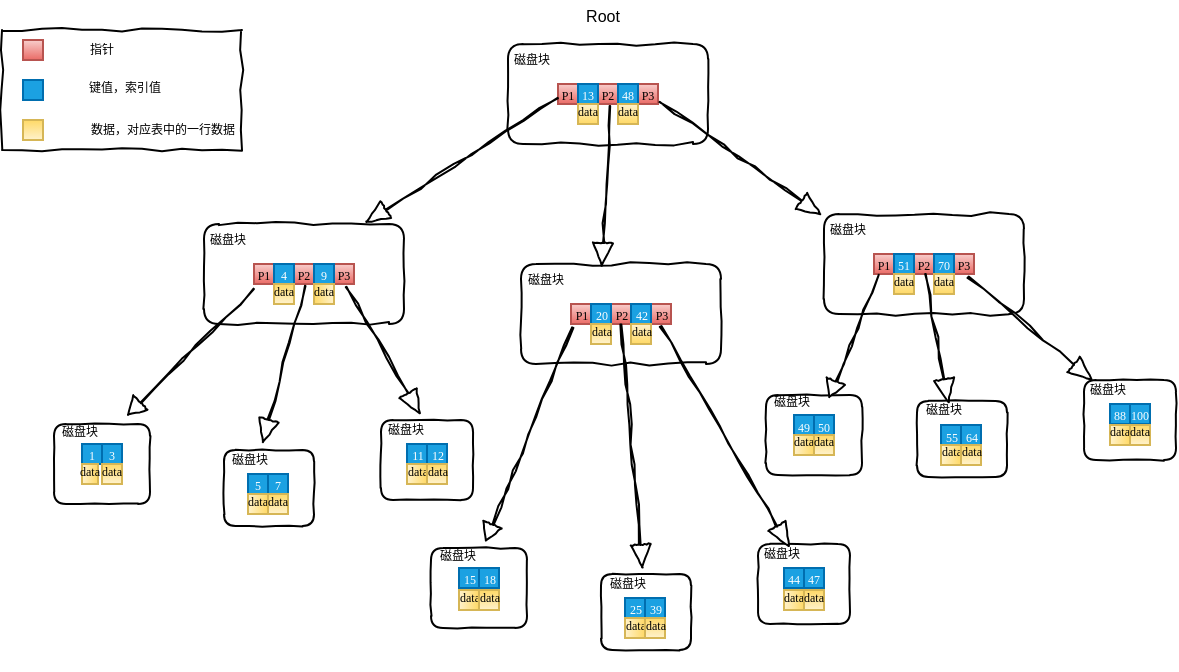 <mxfile version="12.3.2" type="device" pages="3"><diagram id="xC0M5XlZJDHrvorGB6RX" name="B-Tree"><mxGraphModel dx="745" dy="304" grid="1" gridSize="10" guides="1" tooltips="1" connect="1" arrows="1" fold="1" page="1" pageScale="1" pageWidth="827" pageHeight="1169" math="0" shadow="0"><root><mxCell id="0"/><mxCell id="1" parent="0"/><mxCell id="hHIsLL2B5j-4uGcOg3f5-20" value="" style="rounded=1;whiteSpace=wrap;html=1;strokeWidth=1;glass=0;shadow=0;comic=1;" vertex="1" parent="1"><mxGeometry x="335" y="50" width="100" height="50" as="geometry"/></mxCell><mxCell id="hHIsLL2B5j-4uGcOg3f5-1" value="" style="rounded=0;whiteSpace=wrap;html=1;fillColor=#fad9d5;strokeColor=#ae4132;" vertex="1" parent="1"><mxGeometry x="360" y="70" width="50" height="10" as="geometry"/></mxCell><mxCell id="hHIsLL2B5j-4uGcOg3f5-3" value="&lt;h6&gt;&lt;font style=&quot;font-weight: normal ; font-size: 6px ; line-height: 0%&quot; face=&quot;Times New Roman&quot;&gt;P1&lt;/font&gt;&lt;/h6&gt;" style="rounded=0;whiteSpace=wrap;html=1;fillColor=#f8cecc;strokeColor=#b85450;gradientColor=#ea6b66;align=center;" vertex="1" parent="1"><mxGeometry x="360" y="70" width="10" height="10" as="geometry"/></mxCell><mxCell id="hHIsLL2B5j-4uGcOg3f5-12" value="&lt;h6&gt;&lt;font style=&quot;font-weight: normal ; font-size: 6px ; line-height: 0%&quot; face=&quot;Times New Roman&quot;&gt;P2&lt;/font&gt;&lt;/h6&gt;" style="rounded=0;whiteSpace=wrap;html=1;fillColor=#f8cecc;strokeColor=#b85450;gradientColor=#ea6b66;align=center;" vertex="1" parent="1"><mxGeometry x="380" y="70" width="10" height="10" as="geometry"/></mxCell><mxCell id="hHIsLL2B5j-4uGcOg3f5-13" value="&lt;h6&gt;&lt;font style=&quot;font-weight: normal ; font-size: 6px ; line-height: 0%&quot; face=&quot;Times New Roman&quot;&gt;P3&lt;/font&gt;&lt;/h6&gt;" style="rounded=0;whiteSpace=wrap;html=1;fillColor=#f8cecc;strokeColor=#b85450;gradientColor=#ea6b66;align=center;" vertex="1" parent="1"><mxGeometry x="400" y="70" width="10" height="10" as="geometry"/></mxCell><mxCell id="hHIsLL2B5j-4uGcOg3f5-14" value="&lt;h6&gt;&lt;font style=&quot;font-weight: normal ; font-size: 6px ; line-height: 0%&quot; face=&quot;Times New Roman&quot;&gt;13&lt;/font&gt;&lt;/h6&gt;" style="rounded=0;whiteSpace=wrap;html=1;fillColor=#1ba1e2;strokeColor=#006EAF;align=center;fontColor=#ffffff;" vertex="1" parent="1"><mxGeometry x="370" y="70" width="10" height="10" as="geometry"/></mxCell><mxCell id="hHIsLL2B5j-4uGcOg3f5-15" value="&lt;h6&gt;&lt;font face=&quot;Times New Roman&quot;&gt;&lt;span style=&quot;font-size: 6px ; font-weight: 400&quot;&gt;48&lt;/span&gt;&lt;/font&gt;&lt;/h6&gt;" style="rounded=0;whiteSpace=wrap;html=1;fillColor=#1ba1e2;strokeColor=#006EAF;align=center;fontColor=#ffffff;rotation=0;" vertex="1" parent="1"><mxGeometry x="390" y="70" width="10" height="10" as="geometry"/></mxCell><mxCell id="hHIsLL2B5j-4uGcOg3f5-16" value="&lt;h6&gt;&lt;font style=&quot;font-weight: normal ; line-height: 0% ; font-size: 6px&quot; face=&quot;Times New Roman&quot;&gt;data&lt;/font&gt;&lt;/h6&gt;" style="rounded=0;whiteSpace=wrap;html=1;fillColor=#fff2cc;strokeColor=#d6b656;align=center;gradientColor=#ffd966;verticalAlign=middle;spacing=0;spacingTop=0;spacingBottom=5;" vertex="1" parent="1"><mxGeometry x="370" y="80" width="10" height="10" as="geometry"/></mxCell><mxCell id="hHIsLL2B5j-4uGcOg3f5-19" value="&lt;h6&gt;&lt;font style=&quot;font-weight: normal ; line-height: 0% ; font-size: 6px&quot; face=&quot;Times New Roman&quot;&gt;data&lt;/font&gt;&lt;/h6&gt;" style="rounded=0;whiteSpace=wrap;html=1;fillColor=#fff2cc;strokeColor=#d6b656;align=center;gradientColor=#ffd966;verticalAlign=middle;spacing=0;spacingTop=0;spacingBottom=5;" vertex="1" parent="1"><mxGeometry x="390" y="80" width="10" height="10" as="geometry"/></mxCell><mxCell id="hHIsLL2B5j-4uGcOg3f5-30" value="&lt;font style=&quot;font-size: 8px&quot;&gt;Root&lt;/font&gt;" style="text;html=1;strokeColor=none;fillColor=none;align=center;verticalAlign=middle;whiteSpace=wrap;rounded=0;shadow=0;glass=0;comic=1;" vertex="1" parent="1"><mxGeometry x="375" y="30" width="15" height="10" as="geometry"/></mxCell><mxCell id="hHIsLL2B5j-4uGcOg3f5-31" value="&lt;span style=&quot;font-size: 6px ; line-height: 0%&quot;&gt;磁盘块&lt;/span&gt;" style="text;html=1;strokeColor=none;fillColor=none;align=center;verticalAlign=middle;whiteSpace=wrap;rounded=0;shadow=0;glass=0;comic=1;spacingBottom=5;" vertex="1" parent="1"><mxGeometry x="332" y="53" width="30" height="10" as="geometry"/></mxCell><mxCell id="hHIsLL2B5j-4uGcOg3f5-32" value="" style="rounded=1;whiteSpace=wrap;html=1;strokeWidth=1;glass=0;shadow=0;comic=1;" vertex="1" parent="1"><mxGeometry x="183" y="140" width="100" height="50" as="geometry"/></mxCell><mxCell id="hHIsLL2B5j-4uGcOg3f5-33" value="" style="rounded=0;whiteSpace=wrap;html=1;fillColor=#fad9d5;strokeColor=#ae4132;" vertex="1" parent="1"><mxGeometry x="208" y="160" width="50" height="10" as="geometry"/></mxCell><mxCell id="hHIsLL2B5j-4uGcOg3f5-34" value="&lt;h6&gt;&lt;font style=&quot;font-weight: normal ; font-size: 6px ; line-height: 0%&quot; face=&quot;Times New Roman&quot;&gt;P1&lt;/font&gt;&lt;/h6&gt;" style="rounded=0;whiteSpace=wrap;html=1;fillColor=#f8cecc;strokeColor=#b85450;gradientColor=#ea6b66;align=center;" vertex="1" parent="1"><mxGeometry x="208" y="160" width="10" height="10" as="geometry"/></mxCell><mxCell id="hHIsLL2B5j-4uGcOg3f5-35" value="&lt;h6&gt;&lt;font style=&quot;font-weight: normal ; font-size: 6px ; line-height: 0%&quot; face=&quot;Times New Roman&quot;&gt;P2&lt;/font&gt;&lt;/h6&gt;" style="rounded=0;whiteSpace=wrap;html=1;fillColor=#f8cecc;strokeColor=#b85450;gradientColor=#ea6b66;align=center;" vertex="1" parent="1"><mxGeometry x="228" y="160" width="10" height="10" as="geometry"/></mxCell><mxCell id="hHIsLL2B5j-4uGcOg3f5-36" value="&lt;h6&gt;&lt;font style=&quot;font-weight: normal ; font-size: 6px ; line-height: 0%&quot; face=&quot;Times New Roman&quot;&gt;P3&lt;/font&gt;&lt;/h6&gt;" style="rounded=0;whiteSpace=wrap;html=1;fillColor=#f8cecc;strokeColor=#b85450;gradientColor=#ea6b66;align=center;" vertex="1" parent="1"><mxGeometry x="248" y="160" width="10" height="10" as="geometry"/></mxCell><mxCell id="hHIsLL2B5j-4uGcOg3f5-37" value="&lt;h6&gt;&lt;font style=&quot;font-weight: normal ; font-size: 6px ; line-height: 0%&quot; face=&quot;Times New Roman&quot;&gt;4&lt;/font&gt;&lt;/h6&gt;" style="rounded=0;whiteSpace=wrap;html=1;fillColor=#1ba1e2;strokeColor=#006EAF;align=center;fontColor=#ffffff;" vertex="1" parent="1"><mxGeometry x="218" y="160" width="10" height="10" as="geometry"/></mxCell><mxCell id="hHIsLL2B5j-4uGcOg3f5-38" value="&lt;h6&gt;&lt;font face=&quot;Times New Roman&quot;&gt;&lt;span style=&quot;font-size: 6px ; font-weight: 400&quot;&gt;9&lt;/span&gt;&lt;/font&gt;&lt;/h6&gt;" style="rounded=0;whiteSpace=wrap;html=1;fillColor=#1ba1e2;strokeColor=#006EAF;align=center;fontColor=#ffffff;rotation=0;" vertex="1" parent="1"><mxGeometry x="238" y="160" width="10" height="10" as="geometry"/></mxCell><mxCell id="hHIsLL2B5j-4uGcOg3f5-39" value="&lt;h6&gt;&lt;font style=&quot;font-weight: normal ; line-height: 0% ; font-size: 6px&quot; face=&quot;Times New Roman&quot;&gt;data&lt;/font&gt;&lt;/h6&gt;" style="rounded=0;whiteSpace=wrap;html=1;fillColor=#fff2cc;strokeColor=#d6b656;align=center;gradientColor=#ffd966;verticalAlign=middle;spacing=0;spacingTop=0;spacingBottom=5;direction=west;" vertex="1" parent="1"><mxGeometry x="218" y="170" width="10" height="10" as="geometry"/></mxCell><mxCell id="hHIsLL2B5j-4uGcOg3f5-40" value="&lt;h6&gt;&lt;font style=&quot;font-weight: normal ; line-height: 120% ; font-size: 6px&quot; face=&quot;Times New Roman&quot;&gt;data&lt;/font&gt;&lt;/h6&gt;" style="rounded=0;whiteSpace=wrap;html=1;fillColor=#fff2cc;strokeColor=#d6b656;align=center;gradientColor=#ffd966;verticalAlign=middle;spacing=0;spacingTop=0;spacingBottom=5;direction=south;" vertex="1" parent="1"><mxGeometry x="238" y="170" width="10" height="10" as="geometry"/></mxCell><mxCell id="hHIsLL2B5j-4uGcOg3f5-41" value="&lt;span style=&quot;font-size: 6px ; line-height: 0%&quot;&gt;磁盘块&lt;/span&gt;" style="text;html=1;strokeColor=none;fillColor=none;align=center;verticalAlign=middle;whiteSpace=wrap;rounded=0;shadow=0;glass=0;comic=1;spacingBottom=5;" vertex="1" parent="1"><mxGeometry x="180" y="143" width="30" height="10" as="geometry"/></mxCell><mxCell id="hHIsLL2B5j-4uGcOg3f5-42" value="" style="rounded=1;whiteSpace=wrap;html=1;strokeWidth=1;glass=0;shadow=0;comic=1;" vertex="1" parent="1"><mxGeometry x="341.5" y="160" width="100" height="50" as="geometry"/></mxCell><mxCell id="hHIsLL2B5j-4uGcOg3f5-43" value="" style="rounded=0;whiteSpace=wrap;html=1;fillColor=#fad9d5;strokeColor=#ae4132;" vertex="1" parent="1"><mxGeometry x="366.5" y="180" width="50" height="10" as="geometry"/></mxCell><mxCell id="hHIsLL2B5j-4uGcOg3f5-44" value="&lt;h6&gt;&lt;font style=&quot;font-weight: normal ; font-size: 6px ; line-height: 0%&quot; face=&quot;Times New Roman&quot;&gt;P1&lt;/font&gt;&lt;/h6&gt;" style="rounded=0;whiteSpace=wrap;html=1;fillColor=#f8cecc;strokeColor=#b85450;gradientColor=#ea6b66;align=center;" vertex="1" parent="1"><mxGeometry x="366.5" y="180" width="10" height="10" as="geometry"/></mxCell><mxCell id="hHIsLL2B5j-4uGcOg3f5-45" value="&lt;h6&gt;&lt;font style=&quot;font-weight: normal ; font-size: 6px ; line-height: 0%&quot; face=&quot;Times New Roman&quot;&gt;P2&lt;/font&gt;&lt;/h6&gt;" style="rounded=0;whiteSpace=wrap;html=1;fillColor=#f8cecc;strokeColor=#b85450;gradientColor=#ea6b66;align=center;" vertex="1" parent="1"><mxGeometry x="386.5" y="180" width="10" height="10" as="geometry"/></mxCell><mxCell id="hHIsLL2B5j-4uGcOg3f5-46" value="&lt;h6&gt;&lt;font style=&quot;font-weight: normal ; font-size: 6px ; line-height: 0%&quot; face=&quot;Times New Roman&quot;&gt;P3&lt;/font&gt;&lt;/h6&gt;" style="rounded=0;whiteSpace=wrap;html=1;fillColor=#f8cecc;strokeColor=#b85450;gradientColor=#ea6b66;align=center;" vertex="1" parent="1"><mxGeometry x="406.5" y="180" width="10" height="10" as="geometry"/></mxCell><mxCell id="hHIsLL2B5j-4uGcOg3f5-47" value="&lt;h6&gt;&lt;font style=&quot;font-weight: normal ; font-size: 6px ; line-height: 0%&quot; face=&quot;Times New Roman&quot;&gt;20&lt;/font&gt;&lt;/h6&gt;" style="rounded=0;whiteSpace=wrap;html=1;fillColor=#1ba1e2;strokeColor=#006EAF;align=center;fontColor=#ffffff;" vertex="1" parent="1"><mxGeometry x="376.5" y="180" width="10" height="10" as="geometry"/></mxCell><mxCell id="hHIsLL2B5j-4uGcOg3f5-48" value="&lt;h6&gt;&lt;font face=&quot;Times New Roman&quot;&gt;&lt;span style=&quot;font-size: 6px ; font-weight: 400&quot;&gt;42&lt;/span&gt;&lt;/font&gt;&lt;/h6&gt;" style="rounded=0;whiteSpace=wrap;html=1;fillColor=#1ba1e2;strokeColor=#006EAF;align=center;fontColor=#ffffff;rotation=0;" vertex="1" parent="1"><mxGeometry x="396.5" y="180" width="10" height="10" as="geometry"/></mxCell><mxCell id="hHIsLL2B5j-4uGcOg3f5-49" value="&lt;h6&gt;&lt;font style=&quot;font-weight: normal ; line-height: 120% ; font-size: 6px&quot; face=&quot;Times New Roman&quot;&gt;data&lt;/font&gt;&lt;/h6&gt;" style="rounded=0;whiteSpace=wrap;html=1;fillColor=#fff2cc;strokeColor=#d6b656;align=center;gradientColor=#ffd966;verticalAlign=middle;spacing=0;spacingTop=0;spacingBottom=5;direction=west;" vertex="1" parent="1"><mxGeometry x="376.5" y="190" width="10" height="10" as="geometry"/></mxCell><mxCell id="hHIsLL2B5j-4uGcOg3f5-50" value="&lt;h6&gt;&lt;font style=&quot;font-weight: normal ; line-height: 120% ; font-size: 6px&quot; face=&quot;Times New Roman&quot;&gt;data&lt;/font&gt;&lt;/h6&gt;" style="rounded=0;whiteSpace=wrap;html=1;fillColor=#fff2cc;strokeColor=#d6b656;align=center;gradientColor=#ffd966;verticalAlign=middle;spacing=0;spacingTop=0;spacingBottom=5;" vertex="1" parent="1"><mxGeometry x="396.5" y="190" width="10" height="10" as="geometry"/></mxCell><mxCell id="hHIsLL2B5j-4uGcOg3f5-51" value="&lt;span style=&quot;font-size: 6px ; line-height: 0%&quot;&gt;磁盘块&lt;/span&gt;" style="text;html=1;strokeColor=none;fillColor=none;align=center;verticalAlign=middle;whiteSpace=wrap;rounded=0;shadow=0;glass=0;comic=1;spacingBottom=5;" vertex="1" parent="1"><mxGeometry x="338.5" y="163" width="30" height="10" as="geometry"/></mxCell><mxCell id="hHIsLL2B5j-4uGcOg3f5-52" value="" style="rounded=1;whiteSpace=wrap;html=1;strokeWidth=1;glass=0;shadow=0;comic=1;" vertex="1" parent="1"><mxGeometry x="493" y="135" width="100" height="50" as="geometry"/></mxCell><mxCell id="hHIsLL2B5j-4uGcOg3f5-53" value="" style="rounded=0;whiteSpace=wrap;html=1;fillColor=#fad9d5;strokeColor=#ae4132;" vertex="1" parent="1"><mxGeometry x="518" y="155" width="50" height="10" as="geometry"/></mxCell><mxCell id="hHIsLL2B5j-4uGcOg3f5-54" value="&lt;h6&gt;&lt;font style=&quot;font-weight: normal ; font-size: 6px ; line-height: 0%&quot; face=&quot;Times New Roman&quot;&gt;P1&lt;/font&gt;&lt;/h6&gt;" style="rounded=0;whiteSpace=wrap;html=1;fillColor=#f8cecc;strokeColor=#b85450;gradientColor=#ea6b66;align=center;" vertex="1" parent="1"><mxGeometry x="518" y="155" width="10" height="10" as="geometry"/></mxCell><mxCell id="hHIsLL2B5j-4uGcOg3f5-55" value="&lt;h6&gt;&lt;font style=&quot;font-weight: normal ; font-size: 6px ; line-height: 0%&quot; face=&quot;Times New Roman&quot;&gt;P2&lt;/font&gt;&lt;/h6&gt;" style="rounded=0;whiteSpace=wrap;html=1;fillColor=#f8cecc;strokeColor=#b85450;gradientColor=#ea6b66;align=center;" vertex="1" parent="1"><mxGeometry x="538" y="155" width="10" height="10" as="geometry"/></mxCell><mxCell id="hHIsLL2B5j-4uGcOg3f5-56" value="&lt;h6&gt;&lt;font style=&quot;font-weight: normal ; font-size: 6px ; line-height: 0%&quot; face=&quot;Times New Roman&quot;&gt;P3&lt;/font&gt;&lt;/h6&gt;" style="rounded=0;whiteSpace=wrap;html=1;fillColor=#f8cecc;strokeColor=#b85450;gradientColor=#ea6b66;align=center;" vertex="1" parent="1"><mxGeometry x="558" y="155" width="10" height="10" as="geometry"/></mxCell><mxCell id="hHIsLL2B5j-4uGcOg3f5-57" value="&lt;h6&gt;&lt;font style=&quot;font-weight: normal ; font-size: 6px ; line-height: 0%&quot; face=&quot;Times New Roman&quot;&gt;51&lt;/font&gt;&lt;/h6&gt;" style="rounded=0;whiteSpace=wrap;html=1;fillColor=#1ba1e2;strokeColor=#006EAF;align=center;fontColor=#ffffff;" vertex="1" parent="1"><mxGeometry x="528" y="155" width="10" height="10" as="geometry"/></mxCell><mxCell id="hHIsLL2B5j-4uGcOg3f5-58" value="&lt;h6&gt;&lt;font face=&quot;Times New Roman&quot;&gt;&lt;span style=&quot;font-size: 6px ; font-weight: 400&quot;&gt;70&lt;/span&gt;&lt;/font&gt;&lt;/h6&gt;" style="rounded=0;whiteSpace=wrap;html=1;fillColor=#1ba1e2;strokeColor=#006EAF;align=center;fontColor=#ffffff;rotation=0;" vertex="1" parent="1"><mxGeometry x="548" y="155" width="10" height="10" as="geometry"/></mxCell><mxCell id="hHIsLL2B5j-4uGcOg3f5-59" value="&lt;h6&gt;&lt;font style=&quot;font-weight: normal ; line-height: 0% ; font-size: 6px&quot; face=&quot;Times New Roman&quot;&gt;data&lt;/font&gt;&lt;/h6&gt;" style="rounded=0;whiteSpace=wrap;html=1;fillColor=#fff2cc;strokeColor=#d6b656;align=center;gradientColor=#ffd966;verticalAlign=middle;spacing=0;spacingTop=0;spacingBottom=5;" vertex="1" parent="1"><mxGeometry x="528" y="165" width="10" height="10" as="geometry"/></mxCell><mxCell id="hHIsLL2B5j-4uGcOg3f5-60" value="&lt;h6&gt;&lt;font style=&quot;font-weight: normal ; line-height: 0% ; font-size: 6px&quot; face=&quot;Times New Roman&quot;&gt;data&lt;/font&gt;&lt;/h6&gt;" style="rounded=0;whiteSpace=wrap;html=1;fillColor=#fff2cc;strokeColor=#d6b656;align=center;gradientColor=#ffd966;verticalAlign=middle;spacing=0;spacingTop=0;spacingBottom=5;" vertex="1" parent="1"><mxGeometry x="548" y="165" width="10" height="10" as="geometry"/></mxCell><mxCell id="hHIsLL2B5j-4uGcOg3f5-61" value="&lt;span style=&quot;font-size: 6px ; line-height: 0%&quot;&gt;磁盘块&lt;/span&gt;" style="text;html=1;strokeColor=none;fillColor=none;align=center;verticalAlign=middle;whiteSpace=wrap;rounded=0;shadow=0;glass=0;comic=1;spacingBottom=5;" vertex="1" parent="1"><mxGeometry x="490" y="138" width="30" height="10" as="geometry"/></mxCell><mxCell id="hHIsLL2B5j-4uGcOg3f5-73" value="" style="rounded=1;whiteSpace=wrap;html=1;strokeWidth=1;glass=0;shadow=0;comic=1;" vertex="1" parent="1"><mxGeometry x="108" y="240" width="48" height="40" as="geometry"/></mxCell><mxCell id="hHIsLL2B5j-4uGcOg3f5-74" value="" style="rounded=0;whiteSpace=wrap;html=1;fillColor=#fad9d5;strokeColor=#ae4132;" vertex="1" parent="1"><mxGeometry x="122" y="250" width="20" height="10" as="geometry"/></mxCell><mxCell id="hHIsLL2B5j-4uGcOg3f5-78" value="&lt;h6&gt;&lt;font style=&quot;font-weight: normal ; font-size: 6px ; line-height: 0%&quot; face=&quot;Times New Roman&quot;&gt;1&lt;/font&gt;&lt;/h6&gt;" style="rounded=0;whiteSpace=wrap;html=1;fillColor=#1ba1e2;strokeColor=#006EAF;align=center;fontColor=#ffffff;" vertex="1" parent="1"><mxGeometry x="122" y="250" width="10" height="10" as="geometry"/></mxCell><mxCell id="hHIsLL2B5j-4uGcOg3f5-79" value="&lt;h6&gt;&lt;font face=&quot;Times New Roman&quot;&gt;&lt;span style=&quot;font-size: 6px ; font-weight: 400&quot;&gt;3&lt;/span&gt;&lt;/font&gt;&lt;/h6&gt;" style="rounded=0;whiteSpace=wrap;html=1;fillColor=#1ba1e2;strokeColor=#006EAF;align=center;fontColor=#ffffff;rotation=0;" vertex="1" parent="1"><mxGeometry x="132" y="250" width="10" height="10" as="geometry"/></mxCell><mxCell id="hHIsLL2B5j-4uGcOg3f5-80" value="&lt;h6&gt;&lt;font style=&quot;font-weight: normal ; line-height: 0% ; font-size: 6px&quot; face=&quot;Times New Roman&quot;&gt;data&lt;/font&gt;&lt;/h6&gt;" style="rounded=0;whiteSpace=wrap;html=1;fillColor=#fff2cc;strokeColor=#d6b656;align=center;gradientColor=#ffd966;verticalAlign=middle;spacing=0;spacingTop=0;spacingBottom=5;direction=north;" vertex="1" parent="1"><mxGeometry x="122" y="260" width="8" height="10" as="geometry"/></mxCell><mxCell id="hHIsLL2B5j-4uGcOg3f5-82" value="&lt;span style=&quot;font-size: 6px ; line-height: 0%&quot;&gt;磁盘块&lt;/span&gt;" style="text;html=1;strokeColor=none;fillColor=none;align=center;verticalAlign=middle;whiteSpace=wrap;rounded=0;shadow=0;glass=0;comic=1;spacingBottom=5;" vertex="1" parent="1"><mxGeometry x="106" y="239" width="30" height="10" as="geometry"/></mxCell><mxCell id="hHIsLL2B5j-4uGcOg3f5-84" value="&lt;h6&gt;&lt;font style=&quot;font-weight: normal ; line-height: 0% ; font-size: 6px&quot; face=&quot;Times New Roman&quot;&gt;data&lt;/font&gt;&lt;/h6&gt;" style="rounded=0;whiteSpace=wrap;html=1;fillColor=#fff2cc;strokeColor=#d6b656;align=center;gradientColor=#ffd966;verticalAlign=middle;spacing=0;spacingTop=0;spacingBottom=5;direction=west;" vertex="1" parent="1"><mxGeometry x="132" y="260" width="10" height="10" as="geometry"/></mxCell><mxCell id="hHIsLL2B5j-4uGcOg3f5-85" value="" style="rounded=1;whiteSpace=wrap;html=1;strokeWidth=1;glass=0;shadow=0;comic=1;" vertex="1" parent="1"><mxGeometry x="193" y="253" width="45" height="38" as="geometry"/></mxCell><mxCell id="hHIsLL2B5j-4uGcOg3f5-86" value="" style="rounded=0;whiteSpace=wrap;html=1;fillColor=#fad9d5;strokeColor=#ae4132;" vertex="1" parent="1"><mxGeometry x="205" y="265" width="20" height="10" as="geometry"/></mxCell><mxCell id="hHIsLL2B5j-4uGcOg3f5-87" value="&lt;h6&gt;&lt;font style=&quot;font-weight: normal ; font-size: 6px ; line-height: 0%&quot; face=&quot;Times New Roman&quot;&gt;5&lt;/font&gt;&lt;/h6&gt;" style="rounded=0;whiteSpace=wrap;html=1;fillColor=#1ba1e2;strokeColor=#006EAF;align=center;fontColor=#ffffff;" vertex="1" parent="1"><mxGeometry x="205" y="265" width="10" height="10" as="geometry"/></mxCell><mxCell id="hHIsLL2B5j-4uGcOg3f5-88" value="&lt;h6&gt;&lt;font face=&quot;Times New Roman&quot;&gt;&lt;span style=&quot;font-size: 6px ; font-weight: 400&quot;&gt;7&lt;/span&gt;&lt;/font&gt;&lt;/h6&gt;" style="rounded=0;whiteSpace=wrap;html=1;fillColor=#1ba1e2;strokeColor=#006EAF;align=center;fontColor=#ffffff;rotation=0;" vertex="1" parent="1"><mxGeometry x="215" y="265" width="10" height="10" as="geometry"/></mxCell><mxCell id="hHIsLL2B5j-4uGcOg3f5-89" value="&lt;h6&gt;&lt;font style=&quot;font-weight: normal ; line-height: 0% ; font-size: 6px&quot; face=&quot;Times New Roman&quot;&gt;data&lt;/font&gt;&lt;/h6&gt;" style="rounded=0;whiteSpace=wrap;html=1;fillColor=#fff2cc;strokeColor=#d6b656;align=center;gradientColor=#ffd966;verticalAlign=middle;spacing=0;spacingTop=0;spacingBottom=5;direction=north;" vertex="1" parent="1"><mxGeometry x="205" y="275" width="10" height="10" as="geometry"/></mxCell><mxCell id="hHIsLL2B5j-4uGcOg3f5-90" value="&lt;span style=&quot;font-size: 6px ; line-height: 0%&quot;&gt;磁盘块&lt;/span&gt;" style="text;html=1;strokeColor=none;fillColor=none;align=center;verticalAlign=middle;whiteSpace=wrap;rounded=0;shadow=0;glass=0;comic=1;spacingBottom=5;" vertex="1" parent="1"><mxGeometry x="191" y="253" width="30" height="10" as="geometry"/></mxCell><mxCell id="hHIsLL2B5j-4uGcOg3f5-91" value="&lt;h6&gt;&lt;font style=&quot;font-weight: normal ; line-height: 0% ; font-size: 6px&quot; face=&quot;Times New Roman&quot;&gt;data&lt;/font&gt;&lt;/h6&gt;" style="rounded=0;whiteSpace=wrap;html=1;fillColor=#fff2cc;strokeColor=#d6b656;align=center;gradientColor=#ffd966;verticalAlign=middle;spacing=0;spacingTop=0;spacingBottom=5;direction=west;" vertex="1" parent="1"><mxGeometry x="215" y="275" width="10" height="10" as="geometry"/></mxCell><mxCell id="hHIsLL2B5j-4uGcOg3f5-92" value="" style="rounded=1;whiteSpace=wrap;html=1;strokeWidth=1;glass=0;shadow=0;comic=1;" vertex="1" parent="1"><mxGeometry x="271.5" y="238" width="46" height="40" as="geometry"/></mxCell><mxCell id="hHIsLL2B5j-4uGcOg3f5-93" value="" style="rounded=0;whiteSpace=wrap;html=1;fillColor=#fad9d5;strokeColor=#ae4132;" vertex="1" parent="1"><mxGeometry x="284.5" y="250" width="20" height="10" as="geometry"/></mxCell><mxCell id="hHIsLL2B5j-4uGcOg3f5-94" value="&lt;h6&gt;&lt;font style=&quot;font-weight: normal ; font-size: 6px ; line-height: 0%&quot; face=&quot;Times New Roman&quot;&gt;11&lt;/font&gt;&lt;/h6&gt;" style="rounded=0;whiteSpace=wrap;html=1;fillColor=#1ba1e2;strokeColor=#006EAF;align=center;fontColor=#ffffff;" vertex="1" parent="1"><mxGeometry x="284.5" y="250" width="10" height="10" as="geometry"/></mxCell><mxCell id="hHIsLL2B5j-4uGcOg3f5-95" value="&lt;h6&gt;&lt;font face=&quot;Times New Roman&quot;&gt;&lt;span style=&quot;font-size: 6px ; font-weight: 400&quot;&gt;12&lt;/span&gt;&lt;/font&gt;&lt;/h6&gt;" style="rounded=0;whiteSpace=wrap;html=1;fillColor=#1ba1e2;strokeColor=#006EAF;align=center;fontColor=#ffffff;rotation=0;" vertex="1" parent="1"><mxGeometry x="294.5" y="250" width="10" height="10" as="geometry"/></mxCell><mxCell id="hHIsLL2B5j-4uGcOg3f5-96" value="&lt;h6&gt;&lt;font style=&quot;font-weight: normal ; line-height: 0% ; font-size: 6px&quot; face=&quot;Times New Roman&quot;&gt;data&lt;/font&gt;&lt;/h6&gt;" style="rounded=0;whiteSpace=wrap;html=1;fillColor=#fff2cc;strokeColor=#d6b656;align=center;gradientColor=#ffd966;verticalAlign=middle;spacing=0;spacingTop=0;spacingBottom=5;direction=north;" vertex="1" parent="1"><mxGeometry x="284.5" y="260" width="10" height="10" as="geometry"/></mxCell><mxCell id="hHIsLL2B5j-4uGcOg3f5-97" value="&lt;span style=&quot;font-size: 6px ; line-height: 0%&quot;&gt;磁盘块&lt;/span&gt;" style="text;html=1;strokeColor=none;fillColor=none;align=center;verticalAlign=middle;whiteSpace=wrap;rounded=0;shadow=0;glass=0;comic=1;spacingBottom=5;" vertex="1" parent="1"><mxGeometry x="268.5" y="238" width="30" height="10" as="geometry"/></mxCell><mxCell id="hHIsLL2B5j-4uGcOg3f5-98" value="&lt;h6&gt;&lt;font style=&quot;font-weight: normal ; line-height: 0% ; font-size: 6px&quot; face=&quot;Times New Roman&quot;&gt;data&lt;/font&gt;&lt;/h6&gt;" style="rounded=0;whiteSpace=wrap;html=1;fillColor=#fff2cc;strokeColor=#d6b656;align=center;gradientColor=#ffd966;verticalAlign=middle;spacing=0;spacingTop=0;spacingBottom=5;direction=west;" vertex="1" parent="1"><mxGeometry x="294.5" y="260" width="10" height="10" as="geometry"/></mxCell><mxCell id="hHIsLL2B5j-4uGcOg3f5-99" value="" style="rounded=1;whiteSpace=wrap;html=1;strokeWidth=1;glass=0;shadow=0;comic=1;" vertex="1" parent="1"><mxGeometry x="296.5" y="302" width="48" height="40" as="geometry"/></mxCell><mxCell id="hHIsLL2B5j-4uGcOg3f5-100" value="" style="rounded=0;whiteSpace=wrap;html=1;fillColor=#fad9d5;strokeColor=#ae4132;" vertex="1" parent="1"><mxGeometry x="310.5" y="312" width="20" height="10" as="geometry"/></mxCell><mxCell id="hHIsLL2B5j-4uGcOg3f5-101" value="&lt;h6&gt;&lt;font style=&quot;font-weight: normal ; font-size: 6px ; line-height: 0%&quot; face=&quot;Times New Roman&quot;&gt;15&lt;/font&gt;&lt;/h6&gt;" style="rounded=0;whiteSpace=wrap;html=1;fillColor=#1ba1e2;strokeColor=#006EAF;align=center;fontColor=#ffffff;" vertex="1" parent="1"><mxGeometry x="310.5" y="312" width="10" height="10" as="geometry"/></mxCell><mxCell id="hHIsLL2B5j-4uGcOg3f5-102" value="&lt;h6&gt;&lt;font face=&quot;Times New Roman&quot;&gt;&lt;span style=&quot;font-size: 6px ; font-weight: 400&quot;&gt;18&lt;/span&gt;&lt;/font&gt;&lt;/h6&gt;" style="rounded=0;whiteSpace=wrap;html=1;fillColor=#1ba1e2;strokeColor=#006EAF;align=center;fontColor=#ffffff;rotation=0;" vertex="1" parent="1"><mxGeometry x="320.5" y="312" width="10" height="10" as="geometry"/></mxCell><mxCell id="hHIsLL2B5j-4uGcOg3f5-103" value="&lt;h6&gt;&lt;font style=&quot;font-weight: normal ; line-height: 0% ; font-size: 6px&quot; face=&quot;Times New Roman&quot;&gt;data&lt;/font&gt;&lt;/h6&gt;" style="rounded=0;whiteSpace=wrap;html=1;fillColor=#fff2cc;strokeColor=#d6b656;align=center;gradientColor=#ffd966;verticalAlign=middle;spacing=0;spacingTop=0;spacingBottom=5;direction=north;" vertex="1" parent="1"><mxGeometry x="310.5" y="323" width="10" height="10" as="geometry"/></mxCell><mxCell id="hHIsLL2B5j-4uGcOg3f5-104" value="&lt;span style=&quot;font-size: 6px ; line-height: 0%&quot;&gt;磁盘块&lt;/span&gt;" style="text;html=1;strokeColor=none;fillColor=none;align=center;verticalAlign=middle;whiteSpace=wrap;rounded=0;shadow=0;glass=0;comic=1;spacingBottom=5;" vertex="1" parent="1"><mxGeometry x="294.5" y="301" width="30" height="10" as="geometry"/></mxCell><mxCell id="hHIsLL2B5j-4uGcOg3f5-105" value="&lt;h6&gt;&lt;font style=&quot;font-weight: normal ; line-height: 0% ; font-size: 6px&quot; face=&quot;Times New Roman&quot;&gt;data&lt;/font&gt;&lt;/h6&gt;" style="rounded=0;whiteSpace=wrap;html=1;fillColor=#fff2cc;strokeColor=#d6b656;align=center;gradientColor=#ffd966;verticalAlign=middle;spacing=0;spacingTop=0;spacingBottom=5;direction=west;" vertex="1" parent="1"><mxGeometry x="320.5" y="323" width="10" height="10" as="geometry"/></mxCell><mxCell id="hHIsLL2B5j-4uGcOg3f5-106" value="" style="rounded=1;whiteSpace=wrap;html=1;strokeWidth=1;glass=0;shadow=0;comic=1;" vertex="1" parent="1"><mxGeometry x="381.5" y="315" width="45" height="38" as="geometry"/></mxCell><mxCell id="hHIsLL2B5j-4uGcOg3f5-107" value="" style="rounded=0;whiteSpace=wrap;html=1;fillColor=#fad9d5;strokeColor=#ae4132;" vertex="1" parent="1"><mxGeometry x="393.5" y="327" width="20" height="10" as="geometry"/></mxCell><mxCell id="hHIsLL2B5j-4uGcOg3f5-108" value="&lt;h6&gt;&lt;font style=&quot;font-weight: normal ; font-size: 6px ; line-height: 0%&quot; face=&quot;Times New Roman&quot;&gt;25&lt;/font&gt;&lt;/h6&gt;" style="rounded=0;whiteSpace=wrap;html=1;fillColor=#1ba1e2;strokeColor=#006EAF;align=center;fontColor=#ffffff;" vertex="1" parent="1"><mxGeometry x="393.5" y="327" width="10" height="10" as="geometry"/></mxCell><mxCell id="hHIsLL2B5j-4uGcOg3f5-109" value="&lt;h6&gt;&lt;font face=&quot;Times New Roman&quot;&gt;&lt;span style=&quot;font-size: 6px ; font-weight: 400&quot;&gt;39&lt;/span&gt;&lt;/font&gt;&lt;/h6&gt;" style="rounded=0;whiteSpace=wrap;html=1;fillColor=#1ba1e2;strokeColor=#006EAF;align=center;fontColor=#ffffff;rotation=0;" vertex="1" parent="1"><mxGeometry x="403.5" y="327" width="10" height="10" as="geometry"/></mxCell><mxCell id="hHIsLL2B5j-4uGcOg3f5-110" value="&lt;h6&gt;&lt;font style=&quot;font-weight: normal ; line-height: 0% ; font-size: 6px&quot; face=&quot;Times New Roman&quot;&gt;data&lt;/font&gt;&lt;/h6&gt;" style="rounded=0;whiteSpace=wrap;html=1;fillColor=#fff2cc;strokeColor=#d6b656;align=center;gradientColor=#ffd966;verticalAlign=middle;spacing=0;spacingTop=0;spacingBottom=5;direction=north;" vertex="1" parent="1"><mxGeometry x="393.5" y="337" width="10" height="10" as="geometry"/></mxCell><mxCell id="hHIsLL2B5j-4uGcOg3f5-111" value="&lt;span style=&quot;font-size: 6px ; line-height: 0%&quot;&gt;磁盘块&lt;/span&gt;" style="text;html=1;strokeColor=none;fillColor=none;align=center;verticalAlign=middle;whiteSpace=wrap;rounded=0;shadow=0;glass=0;comic=1;spacingBottom=5;" vertex="1" parent="1"><mxGeometry x="379.5" y="315" width="30" height="10" as="geometry"/></mxCell><mxCell id="hHIsLL2B5j-4uGcOg3f5-112" value="&lt;h6&gt;&lt;font style=&quot;font-weight: normal ; line-height: 0% ; font-size: 6px&quot; face=&quot;Times New Roman&quot;&gt;data&lt;/font&gt;&lt;/h6&gt;" style="rounded=0;whiteSpace=wrap;html=1;fillColor=#fff2cc;strokeColor=#d6b656;align=center;gradientColor=#ffd966;verticalAlign=middle;spacing=0;spacingTop=0;spacingBottom=5;direction=west;" vertex="1" parent="1"><mxGeometry x="403.5" y="337" width="10" height="10" as="geometry"/></mxCell><mxCell id="hHIsLL2B5j-4uGcOg3f5-113" value="" style="rounded=1;whiteSpace=wrap;html=1;strokeWidth=1;glass=0;shadow=0;comic=1;" vertex="1" parent="1"><mxGeometry x="460" y="300" width="46" height="40" as="geometry"/></mxCell><mxCell id="hHIsLL2B5j-4uGcOg3f5-114" value="" style="rounded=0;whiteSpace=wrap;html=1;fillColor=#fad9d5;strokeColor=#ae4132;" vertex="1" parent="1"><mxGeometry x="473" y="312" width="20" height="10" as="geometry"/></mxCell><mxCell id="hHIsLL2B5j-4uGcOg3f5-115" value="&lt;h6&gt;&lt;font style=&quot;font-weight: normal ; font-size: 6px ; line-height: 0%&quot; face=&quot;Times New Roman&quot;&gt;44&lt;/font&gt;&lt;/h6&gt;" style="rounded=0;whiteSpace=wrap;html=1;fillColor=#1ba1e2;strokeColor=#006EAF;align=center;fontColor=#ffffff;" vertex="1" parent="1"><mxGeometry x="473" y="312" width="10" height="10" as="geometry"/></mxCell><mxCell id="hHIsLL2B5j-4uGcOg3f5-116" value="&lt;h6&gt;&lt;font face=&quot;Times New Roman&quot;&gt;&lt;span style=&quot;font-size: 6px ; font-weight: 400&quot;&gt;47&lt;/span&gt;&lt;/font&gt;&lt;/h6&gt;" style="rounded=0;whiteSpace=wrap;html=1;fillColor=#1ba1e2;strokeColor=#006EAF;align=center;fontColor=#ffffff;rotation=0;" vertex="1" parent="1"><mxGeometry x="483" y="312" width="10" height="10" as="geometry"/></mxCell><mxCell id="hHIsLL2B5j-4uGcOg3f5-117" value="&lt;h6&gt;&lt;font style=&quot;font-weight: normal ; line-height: 0% ; font-size: 6px&quot; face=&quot;Times New Roman&quot;&gt;data&lt;/font&gt;&lt;/h6&gt;" style="rounded=0;whiteSpace=wrap;html=1;fillColor=#fff2cc;strokeColor=#d6b656;align=center;gradientColor=#ffd966;verticalAlign=middle;spacing=0;spacingTop=0;spacingBottom=5;direction=north;" vertex="1" parent="1"><mxGeometry x="473" y="323" width="10" height="10" as="geometry"/></mxCell><mxCell id="hHIsLL2B5j-4uGcOg3f5-118" value="&lt;span style=&quot;font-size: 6px ; line-height: 0%&quot;&gt;磁盘块&lt;/span&gt;" style="text;html=1;strokeColor=none;fillColor=none;align=center;verticalAlign=middle;whiteSpace=wrap;rounded=0;shadow=0;glass=0;comic=1;spacingBottom=5;" vertex="1" parent="1"><mxGeometry x="457" y="300" width="30" height="10" as="geometry"/></mxCell><mxCell id="hHIsLL2B5j-4uGcOg3f5-119" value="&lt;h6&gt;&lt;font style=&quot;font-weight: normal ; line-height: 0% ; font-size: 6px&quot; face=&quot;Times New Roman&quot;&gt;data&lt;/font&gt;&lt;/h6&gt;" style="rounded=0;whiteSpace=wrap;html=1;fillColor=#fff2cc;strokeColor=#d6b656;align=center;gradientColor=#ffd966;verticalAlign=middle;spacing=0;spacingTop=0;spacingBottom=5;direction=west;" vertex="1" parent="1"><mxGeometry x="483" y="323" width="10" height="10" as="geometry"/></mxCell><mxCell id="hHIsLL2B5j-4uGcOg3f5-120" value="" style="rounded=1;whiteSpace=wrap;html=1;strokeWidth=1;glass=0;shadow=0;comic=1;" vertex="1" parent="1"><mxGeometry x="464" y="225.5" width="48" height="40" as="geometry"/></mxCell><mxCell id="hHIsLL2B5j-4uGcOg3f5-121" value="" style="rounded=0;whiteSpace=wrap;html=1;fillColor=#fad9d5;strokeColor=#ae4132;" vertex="1" parent="1"><mxGeometry x="478" y="235.5" width="20" height="10" as="geometry"/></mxCell><mxCell id="hHIsLL2B5j-4uGcOg3f5-122" value="&lt;h6&gt;&lt;font style=&quot;font-weight: normal ; font-size: 6px ; line-height: 0%&quot; face=&quot;Times New Roman&quot;&gt;49&lt;/font&gt;&lt;/h6&gt;" style="rounded=0;whiteSpace=wrap;html=1;fillColor=#1ba1e2;strokeColor=#006EAF;align=center;fontColor=#ffffff;" vertex="1" parent="1"><mxGeometry x="478" y="235.5" width="10" height="10" as="geometry"/></mxCell><mxCell id="hHIsLL2B5j-4uGcOg3f5-123" value="&lt;h6&gt;&lt;font face=&quot;Times New Roman&quot;&gt;&lt;span style=&quot;font-size: 6px ; font-weight: 400&quot;&gt;50&lt;/span&gt;&lt;/font&gt;&lt;/h6&gt;" style="rounded=0;whiteSpace=wrap;html=1;fillColor=#1ba1e2;strokeColor=#006EAF;align=center;fontColor=#ffffff;rotation=0;" vertex="1" parent="1"><mxGeometry x="488" y="235.5" width="10" height="10" as="geometry"/></mxCell><mxCell id="hHIsLL2B5j-4uGcOg3f5-124" value="&lt;h6&gt;&lt;font style=&quot;font-weight: normal ; line-height: 0% ; font-size: 6px&quot; face=&quot;Times New Roman&quot;&gt;data&lt;/font&gt;&lt;/h6&gt;" style="rounded=0;whiteSpace=wrap;html=1;fillColor=#fff2cc;strokeColor=#d6b656;align=center;gradientColor=#ffd966;verticalAlign=middle;spacing=0;spacingTop=0;spacingBottom=5;direction=north;" vertex="1" parent="1"><mxGeometry x="478" y="245.5" width="10" height="10" as="geometry"/></mxCell><mxCell id="hHIsLL2B5j-4uGcOg3f5-125" value="&lt;span style=&quot;font-size: 6px ; line-height: 0%&quot;&gt;磁盘块&lt;/span&gt;" style="text;html=1;strokeColor=none;fillColor=none;align=center;verticalAlign=middle;whiteSpace=wrap;rounded=0;shadow=0;glass=0;comic=1;spacingBottom=5;" vertex="1" parent="1"><mxGeometry x="462" y="224.5" width="30" height="10" as="geometry"/></mxCell><mxCell id="hHIsLL2B5j-4uGcOg3f5-126" value="&lt;h6&gt;&lt;font style=&quot;font-weight: normal ; line-height: 0% ; font-size: 6px&quot; face=&quot;Times New Roman&quot;&gt;data&lt;/font&gt;&lt;/h6&gt;" style="rounded=0;whiteSpace=wrap;html=1;fillColor=#fff2cc;strokeColor=#d6b656;align=center;gradientColor=#ffd966;verticalAlign=middle;spacing=0;spacingTop=0;spacingBottom=5;direction=west;" vertex="1" parent="1"><mxGeometry x="488" y="245.5" width="10" height="10" as="geometry"/></mxCell><mxCell id="hHIsLL2B5j-4uGcOg3f5-127" value="" style="rounded=1;whiteSpace=wrap;html=1;strokeWidth=1;glass=0;shadow=0;comic=1;" vertex="1" parent="1"><mxGeometry x="539.5" y="228.5" width="45" height="38" as="geometry"/></mxCell><mxCell id="hHIsLL2B5j-4uGcOg3f5-128" value="" style="rounded=0;whiteSpace=wrap;html=1;fillColor=#fad9d5;strokeColor=#ae4132;" vertex="1" parent="1"><mxGeometry x="551.5" y="240.5" width="20" height="10" as="geometry"/></mxCell><mxCell id="hHIsLL2B5j-4uGcOg3f5-129" value="&lt;h6&gt;&lt;font style=&quot;font-weight: normal ; font-size: 6px ; line-height: 0%&quot; face=&quot;Times New Roman&quot;&gt;55&lt;/font&gt;&lt;/h6&gt;" style="rounded=0;whiteSpace=wrap;html=1;fillColor=#1ba1e2;strokeColor=#006EAF;align=center;fontColor=#ffffff;" vertex="1" parent="1"><mxGeometry x="551.5" y="240.5" width="10" height="10" as="geometry"/></mxCell><mxCell id="hHIsLL2B5j-4uGcOg3f5-130" value="&lt;h6&gt;&lt;font face=&quot;Times New Roman&quot;&gt;&lt;span style=&quot;font-size: 6px ; font-weight: 400&quot;&gt;64&lt;/span&gt;&lt;/font&gt;&lt;/h6&gt;" style="rounded=0;whiteSpace=wrap;html=1;fillColor=#1ba1e2;strokeColor=#006EAF;align=center;fontColor=#ffffff;rotation=0;" vertex="1" parent="1"><mxGeometry x="561.5" y="240.5" width="10" height="10" as="geometry"/></mxCell><mxCell id="hHIsLL2B5j-4uGcOg3f5-131" value="&lt;h6&gt;&lt;font style=&quot;font-weight: normal ; line-height: 0% ; font-size: 6px&quot; face=&quot;Times New Roman&quot;&gt;data&lt;/font&gt;&lt;/h6&gt;" style="rounded=0;whiteSpace=wrap;html=1;fillColor=#fff2cc;strokeColor=#d6b656;align=center;gradientColor=#ffd966;verticalAlign=middle;spacing=0;spacingTop=0;spacingBottom=5;direction=north;" vertex="1" parent="1"><mxGeometry x="551.5" y="250.5" width="10" height="10" as="geometry"/></mxCell><mxCell id="hHIsLL2B5j-4uGcOg3f5-132" value="&lt;span style=&quot;font-size: 6px ; line-height: 0%&quot;&gt;磁盘块&lt;/span&gt;" style="text;html=1;strokeColor=none;fillColor=none;align=center;verticalAlign=middle;whiteSpace=wrap;rounded=0;shadow=0;glass=0;comic=1;spacingBottom=5;" vertex="1" parent="1"><mxGeometry x="537.5" y="228.5" width="30" height="10" as="geometry"/></mxCell><mxCell id="hHIsLL2B5j-4uGcOg3f5-133" value="&lt;h6&gt;&lt;font style=&quot;font-weight: normal ; line-height: 0% ; font-size: 6px&quot; face=&quot;Times New Roman&quot;&gt;data&lt;/font&gt;&lt;/h6&gt;" style="rounded=0;whiteSpace=wrap;html=1;fillColor=#fff2cc;strokeColor=#d6b656;align=center;gradientColor=#ffd966;verticalAlign=middle;spacing=0;spacingTop=0;spacingBottom=5;direction=west;" vertex="1" parent="1"><mxGeometry x="561.5" y="250.5" width="10" height="10" as="geometry"/></mxCell><mxCell id="hHIsLL2B5j-4uGcOg3f5-134" value="" style="rounded=1;whiteSpace=wrap;html=1;strokeWidth=1;glass=0;shadow=0;comic=1;" vertex="1" parent="1"><mxGeometry x="623" y="218" width="46" height="40" as="geometry"/></mxCell><mxCell id="hHIsLL2B5j-4uGcOg3f5-135" value="" style="rounded=0;whiteSpace=wrap;html=1;fillColor=#fad9d5;strokeColor=#ae4132;" vertex="1" parent="1"><mxGeometry x="636" y="230" width="20" height="10" as="geometry"/></mxCell><mxCell id="hHIsLL2B5j-4uGcOg3f5-136" value="&lt;h6&gt;&lt;font style=&quot;font-weight: normal ; font-size: 6px ; line-height: 0%&quot; face=&quot;Times New Roman&quot;&gt;88&lt;/font&gt;&lt;/h6&gt;" style="rounded=0;whiteSpace=wrap;html=1;fillColor=#1ba1e2;strokeColor=#006EAF;align=center;fontColor=#ffffff;" vertex="1" parent="1"><mxGeometry x="636" y="230" width="10" height="10" as="geometry"/></mxCell><mxCell id="hHIsLL2B5j-4uGcOg3f5-137" value="&lt;h6&gt;&lt;font face=&quot;Times New Roman&quot;&gt;&lt;span style=&quot;font-size: 6px ; font-weight: 400&quot;&gt;100&lt;/span&gt;&lt;/font&gt;&lt;/h6&gt;" style="rounded=0;whiteSpace=wrap;html=1;fillColor=#1ba1e2;strokeColor=#006EAF;align=center;fontColor=#ffffff;rotation=0;" vertex="1" parent="1"><mxGeometry x="646" y="230" width="10" height="10" as="geometry"/></mxCell><mxCell id="hHIsLL2B5j-4uGcOg3f5-138" value="&lt;h6&gt;&lt;font style=&quot;font-weight: normal ; line-height: 0% ; font-size: 6px&quot; face=&quot;Times New Roman&quot;&gt;data&lt;/font&gt;&lt;/h6&gt;" style="rounded=0;whiteSpace=wrap;html=1;fillColor=#fff2cc;strokeColor=#d6b656;align=center;gradientColor=#ffd966;verticalAlign=middle;spacing=0;spacingTop=0;spacingBottom=5;direction=north;" vertex="1" parent="1"><mxGeometry x="636" y="240.5" width="10" height="10" as="geometry"/></mxCell><mxCell id="hHIsLL2B5j-4uGcOg3f5-139" value="&lt;span style=&quot;font-size: 6px ; line-height: 0%&quot;&gt;磁盘块&lt;/span&gt;" style="text;html=1;strokeColor=none;fillColor=none;align=center;verticalAlign=middle;whiteSpace=wrap;rounded=0;shadow=0;glass=0;comic=1;spacingBottom=5;" vertex="1" parent="1"><mxGeometry x="620" y="218" width="30" height="10" as="geometry"/></mxCell><mxCell id="hHIsLL2B5j-4uGcOg3f5-140" value="&lt;h6&gt;&lt;font style=&quot;font-weight: normal ; line-height: 0% ; font-size: 6px&quot; face=&quot;Times New Roman&quot;&gt;data&lt;/font&gt;&lt;/h6&gt;" style="rounded=0;whiteSpace=wrap;html=1;fillColor=#fff2cc;strokeColor=#d6b656;align=center;gradientColor=#ffd966;verticalAlign=middle;spacing=0;spacingTop=0;spacingBottom=5;direction=west;" vertex="1" parent="1"><mxGeometry x="646" y="240.5" width="10" height="10" as="geometry"/></mxCell><mxCell id="hHIsLL2B5j-4uGcOg3f5-146" value="" style="html=1;shadow=0;dashed=0;align=center;verticalAlign=middle;shape=mxgraph.arrows2.arrow;dy=1;dx=11.51;flipH=1;notch=0;rounded=1;glass=0;comic=1;strokeWidth=1;rotation=-33;spacing=0;" vertex="1" parent="1"><mxGeometry x="255" y="103" width="114" height="10" as="geometry"/></mxCell><mxCell id="hHIsLL2B5j-4uGcOg3f5-149" value="" style="html=1;shadow=0;dashed=0;align=center;verticalAlign=middle;shape=mxgraph.arrows2.arrow;dy=1;dx=11.51;flipH=1;notch=0;rounded=1;glass=0;comic=1;strokeWidth=1;rotation=-87;spacing=0;" vertex="1" parent="1"><mxGeometry x="344" y="116" width="80" height="10" as="geometry"/></mxCell><mxCell id="hHIsLL2B5j-4uGcOg3f5-151" value="" style="html=1;shadow=0;dashed=0;align=center;verticalAlign=middle;shape=mxgraph.arrows2.arrow;dy=1;dx=11.51;flipH=1;notch=0;rounded=1;glass=0;comic=1;strokeWidth=1;rotation=-145;spacing=0;" vertex="1" parent="1"><mxGeometry x="402" y="102" width="98" height="10" as="geometry"/></mxCell><mxCell id="hHIsLL2B5j-4uGcOg3f5-152" value="" style="html=1;shadow=0;dashed=0;align=center;verticalAlign=middle;shape=mxgraph.arrows2.arrow;dy=1;dx=8.7;flipH=1;notch=0;rounded=1;glass=0;comic=1;strokeWidth=1;rotation=-45;spacing=0;" vertex="1" parent="1"><mxGeometry x="132" y="199" width="89" height="10" as="geometry"/></mxCell><mxCell id="hHIsLL2B5j-4uGcOg3f5-153" value="" style="html=1;shadow=0;dashed=0;align=center;verticalAlign=middle;shape=mxgraph.arrows2.arrow;dy=1;dx=8.7;flipH=1;notch=0;rounded=1;glass=0;comic=1;strokeWidth=1;rotation=-68;spacing=0;" vertex="1" parent="1"><mxGeometry x="288" y="240" width="115" height="10" as="geometry"/></mxCell><mxCell id="hHIsLL2B5j-4uGcOg3f5-154" value="" style="html=1;shadow=0;dashed=0;align=center;verticalAlign=middle;shape=mxgraph.arrows2.arrow;dy=1;dx=8.7;flipH=1;notch=0;rounded=1;glass=0;comic=1;strokeWidth=1;rotation=-68;spacing=0;" vertex="1" parent="1"><mxGeometry x="475" y="191" width="66" height="10" as="geometry"/></mxCell><mxCell id="hHIsLL2B5j-4uGcOg3f5-155" value="" style="html=1;shadow=0;dashed=0;align=center;verticalAlign=middle;shape=mxgraph.arrows2.arrow;dy=1;dx=11.51;flipH=1;notch=0;rounded=1;glass=0;comic=1;strokeWidth=1;rotation=-75;spacing=0;" vertex="1" parent="1"><mxGeometry x="182.5" y="205" width="81" height="10" as="geometry"/></mxCell><mxCell id="hHIsLL2B5j-4uGcOg3f5-156" value="" style="html=1;shadow=0;dashed=0;align=center;verticalAlign=middle;shape=mxgraph.arrows2.arrow;dy=1;dx=11.51;flipH=1;notch=0;rounded=1;glass=0;comic=1;strokeWidth=1;rotation=-95;spacing=0;" vertex="1" parent="1"><mxGeometry x="336" y="246" width="122" height="10" as="geometry"/></mxCell><mxCell id="hHIsLL2B5j-4uGcOg3f5-157" value="" style="html=1;shadow=0;dashed=0;align=center;verticalAlign=middle;shape=mxgraph.arrows2.arrow;dy=1;dx=11.51;flipH=1;notch=0;rounded=1;glass=0;comic=1;strokeWidth=1;rotation=-100;spacing=0;" vertex="1" parent="1"><mxGeometry x="517" y="192" width="65" height="10" as="geometry"/></mxCell><mxCell id="hHIsLL2B5j-4uGcOg3f5-158" value="" style="html=1;shadow=0;dashed=0;align=center;verticalAlign=middle;shape=mxgraph.arrows2.arrow;dy=1;dx=11.51;flipH=1;notch=0;rounded=1;glass=0;comic=1;strokeWidth=1;rotation=-120;spacing=0;" vertex="1" parent="1"><mxGeometry x="236" y="198" width="73" height="10" as="geometry"/></mxCell><mxCell id="hHIsLL2B5j-4uGcOg3f5-159" value="" style="html=1;shadow=0;dashed=0;align=center;verticalAlign=middle;shape=mxgraph.arrows2.arrow;dy=1;dx=11.51;flipH=1;notch=0;rounded=1;glass=0;comic=1;strokeWidth=1;rotation=-120;spacing=0;" vertex="1" parent="1"><mxGeometry x="380" y="241" width="127" height="10" as="geometry"/></mxCell><mxCell id="hHIsLL2B5j-4uGcOg3f5-160" value="" style="html=1;shadow=0;dashed=0;align=center;verticalAlign=middle;shape=mxgraph.arrows2.arrow;dy=1;dx=11.51;flipH=1;notch=0;rounded=1;glass=0;comic=1;strokeWidth=1;rotation=-140;spacing=0;" vertex="1" parent="1"><mxGeometry x="556" y="187" width="80" height="10" as="geometry"/></mxCell><mxCell id="hHIsLL2B5j-4uGcOg3f5-170" value="" style="verticalLabelPosition=bottom;verticalAlign=top;html=1;shape=mxgraph.basic.rect;fillColor2=none;strokeWidth=1;size=20;indent=5;rounded=1;shadow=0;glass=0;comic=1;" vertex="1" parent="1"><mxGeometry x="82" y="43" width="120" height="60" as="geometry"/></mxCell><mxCell id="hHIsLL2B5j-4uGcOg3f5-161" value="&lt;h6&gt;&lt;br&gt;&lt;/h6&gt;" style="rounded=0;whiteSpace=wrap;html=1;fillColor=#f8cecc;strokeColor=#b85450;gradientColor=#ea6b66;align=center;" vertex="1" parent="1"><mxGeometry x="92.5" y="48" width="10" height="10" as="geometry"/></mxCell><mxCell id="hHIsLL2B5j-4uGcOg3f5-166" value="&lt;h6&gt;&lt;br&gt;&lt;/h6&gt;" style="rounded=0;whiteSpace=wrap;html=1;fillColor=#1ba1e2;strokeColor=#006EAF;align=center;fontColor=#ffffff;" vertex="1" parent="1"><mxGeometry x="92.5" y="68" width="10" height="10" as="geometry"/></mxCell><mxCell id="hHIsLL2B5j-4uGcOg3f5-167" value="&lt;h6&gt;&lt;br&gt;&lt;/h6&gt;" style="rounded=0;whiteSpace=wrap;html=1;fillColor=#fff2cc;strokeColor=#d6b656;align=center;gradientColor=#ffd966;verticalAlign=middle;spacing=0;spacingTop=0;spacingBottom=5;direction=west;" vertex="1" parent="1"><mxGeometry x="92.5" y="88" width="10" height="10" as="geometry"/></mxCell><mxCell id="hHIsLL2B5j-4uGcOg3f5-172" value="&lt;span style=&quot;font-size: 6px&quot;&gt;指针&lt;/span&gt;" style="text;html=1;strokeColor=none;fillColor=none;align=center;verticalAlign=middle;whiteSpace=wrap;rounded=0;shadow=0;glass=0;comic=1;spacingBottom=5;" vertex="1" parent="1"><mxGeometry x="117" y="48" width="30" height="10" as="geometry"/></mxCell><mxCell id="hHIsLL2B5j-4uGcOg3f5-173" value="&lt;span style=&quot;font-size: 6px&quot;&gt;键值，索引值&lt;/span&gt;" style="text;html=1;strokeColor=none;fillColor=none;align=center;verticalAlign=middle;whiteSpace=wrap;rounded=0;shadow=0;glass=0;comic=1;spacingBottom=5;" vertex="1" parent="1"><mxGeometry x="117" y="67" width="53" height="10" as="geometry"/></mxCell><mxCell id="hHIsLL2B5j-4uGcOg3f5-174" value="&lt;span style=&quot;font-size: 6px&quot;&gt;数据，对应表中的一行数据&lt;/span&gt;" style="text;html=1;strokeColor=none;fillColor=none;align=center;verticalAlign=middle;whiteSpace=wrap;rounded=0;shadow=0;glass=0;comic=1;spacingBottom=5;" vertex="1" parent="1"><mxGeometry x="121" y="88" width="83" height="10" as="geometry"/></mxCell></root></mxGraphModel></diagram><diagram id="9rcmVWMN4QdJhHd3h1DC" name="B+Tree"><mxGraphModel dx="710" dy="289" grid="1" gridSize="10" guides="1" tooltips="1" connect="1" arrows="1" fold="1" page="1" pageScale="1" pageWidth="827" pageHeight="1169" math="0" shadow="0"><root><mxCell id="ANgv62G08CdJxg80IxkQ-0"/><mxCell id="ANgv62G08CdJxg80IxkQ-1" parent="ANgv62G08CdJxg80IxkQ-0"/><mxCell id="pQS2WY_8-E6S4tWDmJWn-0" value="" style="rounded=1;whiteSpace=wrap;html=1;strokeWidth=1;glass=0;shadow=0;comic=1;" vertex="1" parent="ANgv62G08CdJxg80IxkQ-1"><mxGeometry x="335" y="50" width="100" height="50" as="geometry"/></mxCell><mxCell id="pQS2WY_8-E6S4tWDmJWn-1" value="" style="rounded=0;whiteSpace=wrap;html=1;fillColor=#fad9d5;strokeColor=#ae4132;" vertex="1" parent="ANgv62G08CdJxg80IxkQ-1"><mxGeometry x="360" y="70" width="50" height="10" as="geometry"/></mxCell><mxCell id="pQS2WY_8-E6S4tWDmJWn-2" value="&lt;h6&gt;&lt;font style=&quot;font-weight: normal ; font-size: 6px ; line-height: 0%&quot; face=&quot;Times New Roman&quot;&gt;P1&lt;/font&gt;&lt;/h6&gt;" style="rounded=0;whiteSpace=wrap;html=1;fillColor=#f8cecc;strokeColor=#b85450;gradientColor=#ea6b66;align=center;" vertex="1" parent="ANgv62G08CdJxg80IxkQ-1"><mxGeometry x="360" y="70" width="10" height="10" as="geometry"/></mxCell><mxCell id="pQS2WY_8-E6S4tWDmJWn-3" value="&lt;h6&gt;&lt;font style=&quot;font-weight: normal ; font-size: 6px ; line-height: 0%&quot; face=&quot;Times New Roman&quot;&gt;P2&lt;/font&gt;&lt;/h6&gt;" style="rounded=0;whiteSpace=wrap;html=1;fillColor=#f8cecc;strokeColor=#b85450;gradientColor=#ea6b66;align=center;" vertex="1" parent="ANgv62G08CdJxg80IxkQ-1"><mxGeometry x="380" y="70" width="10" height="10" as="geometry"/></mxCell><mxCell id="pQS2WY_8-E6S4tWDmJWn-4" value="&lt;h6&gt;&lt;font style=&quot;font-weight: normal ; font-size: 6px ; line-height: 0%&quot; face=&quot;Times New Roman&quot;&gt;P3&lt;/font&gt;&lt;/h6&gt;" style="rounded=0;whiteSpace=wrap;html=1;fillColor=#f8cecc;strokeColor=#b85450;gradientColor=#ea6b66;align=center;" vertex="1" parent="ANgv62G08CdJxg80IxkQ-1"><mxGeometry x="400" y="70" width="10" height="10" as="geometry"/></mxCell><mxCell id="pQS2WY_8-E6S4tWDmJWn-5" value="&lt;h6&gt;&lt;font style=&quot;font-weight: normal ; font-size: 6px ; line-height: 0%&quot; face=&quot;Times New Roman&quot;&gt;13&lt;/font&gt;&lt;/h6&gt;" style="rounded=0;whiteSpace=wrap;html=1;fillColor=#1ba1e2;strokeColor=#006EAF;align=center;fontColor=#ffffff;" vertex="1" parent="ANgv62G08CdJxg80IxkQ-1"><mxGeometry x="370" y="70" width="10" height="10" as="geometry"/></mxCell><mxCell id="pQS2WY_8-E6S4tWDmJWn-6" value="&lt;h6&gt;&lt;font face=&quot;Times New Roman&quot;&gt;&lt;span style=&quot;font-size: 6px ; font-weight: 400&quot;&gt;48&lt;/span&gt;&lt;/font&gt;&lt;/h6&gt;" style="rounded=0;whiteSpace=wrap;html=1;fillColor=#1ba1e2;strokeColor=#006EAF;align=center;fontColor=#ffffff;rotation=0;" vertex="1" parent="ANgv62G08CdJxg80IxkQ-1"><mxGeometry x="390" y="70" width="10" height="10" as="geometry"/></mxCell><mxCell id="pQS2WY_8-E6S4tWDmJWn-9" value="&lt;font style=&quot;font-size: 8px&quot;&gt;Root&lt;/font&gt;" style="text;html=1;strokeColor=none;fillColor=none;align=center;verticalAlign=middle;whiteSpace=wrap;rounded=0;shadow=0;glass=0;comic=1;" vertex="1" parent="ANgv62G08CdJxg80IxkQ-1"><mxGeometry x="375" y="30" width="15" height="10" as="geometry"/></mxCell><mxCell id="pQS2WY_8-E6S4tWDmJWn-10" value="&lt;span style=&quot;font-size: 6px ; line-height: 0%&quot;&gt;磁盘块&lt;/span&gt;" style="text;html=1;strokeColor=none;fillColor=none;align=center;verticalAlign=middle;whiteSpace=wrap;rounded=0;shadow=0;glass=0;comic=1;spacingBottom=5;" vertex="1" parent="ANgv62G08CdJxg80IxkQ-1"><mxGeometry x="332" y="53" width="30" height="10" as="geometry"/></mxCell><mxCell id="pQS2WY_8-E6S4tWDmJWn-11" value="" style="rounded=1;whiteSpace=wrap;html=1;strokeWidth=1;glass=0;shadow=0;comic=1;" vertex="1" parent="ANgv62G08CdJxg80IxkQ-1"><mxGeometry x="183" y="140" width="100" height="50" as="geometry"/></mxCell><mxCell id="pQS2WY_8-E6S4tWDmJWn-12" value="" style="rounded=0;whiteSpace=wrap;html=1;fillColor=#fad9d5;strokeColor=#ae4132;" vertex="1" parent="ANgv62G08CdJxg80IxkQ-1"><mxGeometry x="208" y="160" width="50" height="10" as="geometry"/></mxCell><mxCell id="pQS2WY_8-E6S4tWDmJWn-13" value="&lt;h6&gt;&lt;font style=&quot;font-weight: normal ; font-size: 6px ; line-height: 0%&quot; face=&quot;Times New Roman&quot;&gt;P1&lt;/font&gt;&lt;/h6&gt;" style="rounded=0;whiteSpace=wrap;html=1;fillColor=#f8cecc;strokeColor=#b85450;gradientColor=#ea6b66;align=center;" vertex="1" parent="ANgv62G08CdJxg80IxkQ-1"><mxGeometry x="208" y="160" width="10" height="10" as="geometry"/></mxCell><mxCell id="pQS2WY_8-E6S4tWDmJWn-14" value="&lt;h6&gt;&lt;font style=&quot;font-weight: normal ; font-size: 6px ; line-height: 0%&quot; face=&quot;Times New Roman&quot;&gt;P2&lt;/font&gt;&lt;/h6&gt;" style="rounded=0;whiteSpace=wrap;html=1;fillColor=#f8cecc;strokeColor=#b85450;gradientColor=#ea6b66;align=center;" vertex="1" parent="ANgv62G08CdJxg80IxkQ-1"><mxGeometry x="228" y="160" width="10" height="10" as="geometry"/></mxCell><mxCell id="pQS2WY_8-E6S4tWDmJWn-15" value="&lt;h6&gt;&lt;font style=&quot;font-weight: normal ; font-size: 6px ; line-height: 0%&quot; face=&quot;Times New Roman&quot;&gt;P3&lt;/font&gt;&lt;/h6&gt;" style="rounded=0;whiteSpace=wrap;html=1;fillColor=#f8cecc;strokeColor=#b85450;gradientColor=#ea6b66;align=center;" vertex="1" parent="ANgv62G08CdJxg80IxkQ-1"><mxGeometry x="248" y="160" width="10" height="10" as="geometry"/></mxCell><mxCell id="pQS2WY_8-E6S4tWDmJWn-16" value="&lt;h6&gt;&lt;font style=&quot;font-weight: normal ; font-size: 6px ; line-height: 0%&quot; face=&quot;Times New Roman&quot;&gt;4&lt;/font&gt;&lt;/h6&gt;" style="rounded=0;whiteSpace=wrap;html=1;fillColor=#1ba1e2;strokeColor=#006EAF;align=center;fontColor=#ffffff;" vertex="1" parent="ANgv62G08CdJxg80IxkQ-1"><mxGeometry x="218" y="160" width="10" height="10" as="geometry"/></mxCell><mxCell id="pQS2WY_8-E6S4tWDmJWn-17" value="&lt;h6&gt;&lt;font face=&quot;Times New Roman&quot;&gt;&lt;span style=&quot;font-size: 6px ; font-weight: 400&quot;&gt;9&lt;/span&gt;&lt;/font&gt;&lt;/h6&gt;" style="rounded=0;whiteSpace=wrap;html=1;fillColor=#1ba1e2;strokeColor=#006EAF;align=center;fontColor=#ffffff;rotation=0;" vertex="1" parent="ANgv62G08CdJxg80IxkQ-1"><mxGeometry x="238" y="160" width="10" height="10" as="geometry"/></mxCell><mxCell id="pQS2WY_8-E6S4tWDmJWn-20" value="&lt;span style=&quot;font-size: 6px ; line-height: 0%&quot;&gt;磁盘块&lt;/span&gt;" style="text;html=1;strokeColor=none;fillColor=none;align=center;verticalAlign=middle;whiteSpace=wrap;rounded=0;shadow=0;glass=0;comic=1;spacingBottom=5;" vertex="1" parent="ANgv62G08CdJxg80IxkQ-1"><mxGeometry x="180" y="143" width="30" height="10" as="geometry"/></mxCell><mxCell id="pQS2WY_8-E6S4tWDmJWn-21" value="" style="rounded=1;whiteSpace=wrap;html=1;strokeWidth=1;glass=0;shadow=0;comic=1;" vertex="1" parent="ANgv62G08CdJxg80IxkQ-1"><mxGeometry x="341.5" y="160" width="100" height="50" as="geometry"/></mxCell><mxCell id="pQS2WY_8-E6S4tWDmJWn-22" value="" style="rounded=0;whiteSpace=wrap;html=1;fillColor=#fad9d5;strokeColor=#ae4132;" vertex="1" parent="ANgv62G08CdJxg80IxkQ-1"><mxGeometry x="366.5" y="180" width="50" height="10" as="geometry"/></mxCell><mxCell id="pQS2WY_8-E6S4tWDmJWn-23" value="&lt;h6&gt;&lt;font style=&quot;font-weight: normal ; font-size: 6px ; line-height: 0%&quot; face=&quot;Times New Roman&quot;&gt;P1&lt;/font&gt;&lt;/h6&gt;" style="rounded=0;whiteSpace=wrap;html=1;fillColor=#f8cecc;strokeColor=#b85450;gradientColor=#ea6b66;align=center;" vertex="1" parent="ANgv62G08CdJxg80IxkQ-1"><mxGeometry x="366.5" y="180" width="10" height="10" as="geometry"/></mxCell><mxCell id="pQS2WY_8-E6S4tWDmJWn-24" value="&lt;h6&gt;&lt;font style=&quot;font-weight: normal ; font-size: 6px ; line-height: 0%&quot; face=&quot;Times New Roman&quot;&gt;P2&lt;/font&gt;&lt;/h6&gt;" style="rounded=0;whiteSpace=wrap;html=1;fillColor=#f8cecc;strokeColor=#b85450;gradientColor=#ea6b66;align=center;" vertex="1" parent="ANgv62G08CdJxg80IxkQ-1"><mxGeometry x="386.5" y="180" width="10" height="10" as="geometry"/></mxCell><mxCell id="pQS2WY_8-E6S4tWDmJWn-25" value="&lt;h6&gt;&lt;font style=&quot;font-weight: normal ; font-size: 6px ; line-height: 0%&quot; face=&quot;Times New Roman&quot;&gt;P3&lt;/font&gt;&lt;/h6&gt;" style="rounded=0;whiteSpace=wrap;html=1;fillColor=#f8cecc;strokeColor=#b85450;gradientColor=#ea6b66;align=center;" vertex="1" parent="ANgv62G08CdJxg80IxkQ-1"><mxGeometry x="406.5" y="180" width="10" height="10" as="geometry"/></mxCell><mxCell id="pQS2WY_8-E6S4tWDmJWn-26" value="&lt;h6&gt;&lt;font style=&quot;font-weight: normal ; font-size: 6px ; line-height: 0%&quot; face=&quot;Times New Roman&quot;&gt;20&lt;/font&gt;&lt;/h6&gt;" style="rounded=0;whiteSpace=wrap;html=1;fillColor=#1ba1e2;strokeColor=#006EAF;align=center;fontColor=#ffffff;" vertex="1" parent="ANgv62G08CdJxg80IxkQ-1"><mxGeometry x="376.5" y="180" width="10" height="10" as="geometry"/></mxCell><mxCell id="pQS2WY_8-E6S4tWDmJWn-27" value="&lt;h6&gt;&lt;font face=&quot;Times New Roman&quot;&gt;&lt;span style=&quot;font-size: 6px ; font-weight: 400&quot;&gt;42&lt;/span&gt;&lt;/font&gt;&lt;/h6&gt;" style="rounded=0;whiteSpace=wrap;html=1;fillColor=#1ba1e2;strokeColor=#006EAF;align=center;fontColor=#ffffff;rotation=0;" vertex="1" parent="ANgv62G08CdJxg80IxkQ-1"><mxGeometry x="396.5" y="180" width="10" height="10" as="geometry"/></mxCell><mxCell id="pQS2WY_8-E6S4tWDmJWn-30" value="&lt;span style=&quot;font-size: 6px ; line-height: 0%&quot;&gt;磁盘块&lt;/span&gt;" style="text;html=1;strokeColor=none;fillColor=none;align=center;verticalAlign=middle;whiteSpace=wrap;rounded=0;shadow=0;glass=0;comic=1;spacingBottom=5;" vertex="1" parent="ANgv62G08CdJxg80IxkQ-1"><mxGeometry x="338.5" y="163" width="30" height="10" as="geometry"/></mxCell><mxCell id="pQS2WY_8-E6S4tWDmJWn-31" value="" style="rounded=1;whiteSpace=wrap;html=1;strokeWidth=1;glass=0;shadow=0;comic=1;" vertex="1" parent="ANgv62G08CdJxg80IxkQ-1"><mxGeometry x="493" y="135" width="100" height="50" as="geometry"/></mxCell><mxCell id="pQS2WY_8-E6S4tWDmJWn-32" value="" style="rounded=0;whiteSpace=wrap;html=1;fillColor=#fad9d5;strokeColor=#ae4132;" vertex="1" parent="ANgv62G08CdJxg80IxkQ-1"><mxGeometry x="518" y="155" width="50" height="10" as="geometry"/></mxCell><mxCell id="pQS2WY_8-E6S4tWDmJWn-33" value="&lt;h6&gt;&lt;font style=&quot;font-weight: normal ; font-size: 6px ; line-height: 0%&quot; face=&quot;Times New Roman&quot;&gt;P1&lt;/font&gt;&lt;/h6&gt;" style="rounded=0;whiteSpace=wrap;html=1;fillColor=#f8cecc;strokeColor=#b85450;gradientColor=#ea6b66;align=center;" vertex="1" parent="ANgv62G08CdJxg80IxkQ-1"><mxGeometry x="518" y="155" width="10" height="10" as="geometry"/></mxCell><mxCell id="pQS2WY_8-E6S4tWDmJWn-34" value="&lt;h6&gt;&lt;font style=&quot;font-weight: normal ; font-size: 6px ; line-height: 0%&quot; face=&quot;Times New Roman&quot;&gt;P2&lt;/font&gt;&lt;/h6&gt;" style="rounded=0;whiteSpace=wrap;html=1;fillColor=#f8cecc;strokeColor=#b85450;gradientColor=#ea6b66;align=center;" vertex="1" parent="ANgv62G08CdJxg80IxkQ-1"><mxGeometry x="538" y="155" width="10" height="10" as="geometry"/></mxCell><mxCell id="pQS2WY_8-E6S4tWDmJWn-35" value="&lt;h6&gt;&lt;font style=&quot;font-weight: normal ; font-size: 6px ; line-height: 0%&quot; face=&quot;Times New Roman&quot;&gt;P3&lt;/font&gt;&lt;/h6&gt;" style="rounded=0;whiteSpace=wrap;html=1;fillColor=#f8cecc;strokeColor=#b85450;gradientColor=#ea6b66;align=center;" vertex="1" parent="ANgv62G08CdJxg80IxkQ-1"><mxGeometry x="558" y="155" width="10" height="10" as="geometry"/></mxCell><mxCell id="pQS2WY_8-E6S4tWDmJWn-36" value="&lt;h6&gt;&lt;font style=&quot;font-weight: normal ; font-size: 6px ; line-height: 0%&quot; face=&quot;Times New Roman&quot;&gt;51&lt;/font&gt;&lt;/h6&gt;" style="rounded=0;whiteSpace=wrap;html=1;fillColor=#1ba1e2;strokeColor=#006EAF;align=center;fontColor=#ffffff;" vertex="1" parent="ANgv62G08CdJxg80IxkQ-1"><mxGeometry x="528" y="155" width="10" height="10" as="geometry"/></mxCell><mxCell id="pQS2WY_8-E6S4tWDmJWn-37" value="&lt;h6&gt;&lt;font face=&quot;Times New Roman&quot;&gt;&lt;span style=&quot;font-size: 6px ; font-weight: 400&quot;&gt;70&lt;/span&gt;&lt;/font&gt;&lt;/h6&gt;" style="rounded=0;whiteSpace=wrap;html=1;fillColor=#1ba1e2;strokeColor=#006EAF;align=center;fontColor=#ffffff;rotation=0;" vertex="1" parent="ANgv62G08CdJxg80IxkQ-1"><mxGeometry x="548" y="155" width="10" height="10" as="geometry"/></mxCell><mxCell id="pQS2WY_8-E6S4tWDmJWn-40" value="&lt;span style=&quot;font-size: 6px ; line-height: 0%&quot;&gt;磁盘块&lt;/span&gt;" style="text;html=1;strokeColor=none;fillColor=none;align=center;verticalAlign=middle;whiteSpace=wrap;rounded=0;shadow=0;glass=0;comic=1;spacingBottom=5;" vertex="1" parent="ANgv62G08CdJxg80IxkQ-1"><mxGeometry x="490" y="138" width="30" height="10" as="geometry"/></mxCell><mxCell id="pQS2WY_8-E6S4tWDmJWn-41" value="" style="rounded=1;whiteSpace=wrap;html=1;strokeWidth=1;glass=0;shadow=0;comic=1;" vertex="1" parent="ANgv62G08CdJxg80IxkQ-1"><mxGeometry x="108" y="240" width="48" height="40" as="geometry"/></mxCell><mxCell id="pQS2WY_8-E6S4tWDmJWn-42" value="" style="rounded=0;whiteSpace=wrap;html=1;fillColor=#fad9d5;strokeColor=#ae4132;" vertex="1" parent="ANgv62G08CdJxg80IxkQ-1"><mxGeometry x="122" y="250" width="20" height="10" as="geometry"/></mxCell><mxCell id="pQS2WY_8-E6S4tWDmJWn-43" value="&lt;h6&gt;&lt;font style=&quot;font-weight: normal ; font-size: 6px ; line-height: 0%&quot; face=&quot;Times New Roman&quot;&gt;1&lt;/font&gt;&lt;/h6&gt;" style="rounded=0;whiteSpace=wrap;html=1;fillColor=#1ba1e2;strokeColor=#006EAF;align=center;fontColor=#ffffff;" vertex="1" parent="ANgv62G08CdJxg80IxkQ-1"><mxGeometry x="122" y="250" width="10" height="10" as="geometry"/></mxCell><mxCell id="pQS2WY_8-E6S4tWDmJWn-44" value="&lt;h6&gt;&lt;font face=&quot;Times New Roman&quot;&gt;&lt;span style=&quot;font-size: 6px ; font-weight: 400&quot;&gt;3&lt;/span&gt;&lt;/font&gt;&lt;/h6&gt;" style="rounded=0;whiteSpace=wrap;html=1;fillColor=#1ba1e2;strokeColor=#006EAF;align=center;fontColor=#ffffff;rotation=0;" vertex="1" parent="ANgv62G08CdJxg80IxkQ-1"><mxGeometry x="132" y="250" width="10" height="10" as="geometry"/></mxCell><mxCell id="pQS2WY_8-E6S4tWDmJWn-46" value="&lt;span style=&quot;font-size: 6px ; line-height: 0%&quot;&gt;磁盘块&lt;/span&gt;" style="text;html=1;strokeColor=none;fillColor=none;align=center;verticalAlign=middle;whiteSpace=wrap;rounded=0;shadow=0;glass=0;comic=1;spacingBottom=5;" vertex="1" parent="ANgv62G08CdJxg80IxkQ-1"><mxGeometry x="106" y="239" width="30" height="10" as="geometry"/></mxCell><mxCell id="pQS2WY_8-E6S4tWDmJWn-47" value="&lt;h6&gt;&lt;font style=&quot;font-weight: normal ; line-height: 0% ; font-size: 6px&quot; face=&quot;Times New Roman&quot;&gt;data&lt;/font&gt;&lt;/h6&gt;" style="rounded=0;whiteSpace=wrap;html=1;fillColor=#fff2cc;strokeColor=#d6b656;align=center;gradientColor=#ffd966;verticalAlign=middle;spacing=0;spacingTop=0;spacingBottom=5;direction=west;" vertex="1" parent="ANgv62G08CdJxg80IxkQ-1"><mxGeometry x="132" y="260" width="10" height="10" as="geometry"/></mxCell><mxCell id="pQS2WY_8-E6S4tWDmJWn-48" value="" style="rounded=1;whiteSpace=wrap;html=1;strokeWidth=1;glass=0;shadow=0;comic=1;" vertex="1" parent="ANgv62G08CdJxg80IxkQ-1"><mxGeometry x="193" y="253" width="45" height="38" as="geometry"/></mxCell><mxCell id="pQS2WY_8-E6S4tWDmJWn-49" value="" style="rounded=0;whiteSpace=wrap;html=1;fillColor=#fad9d5;strokeColor=#ae4132;" vertex="1" parent="ANgv62G08CdJxg80IxkQ-1"><mxGeometry x="205" y="265" width="20" height="10" as="geometry"/></mxCell><mxCell id="pQS2WY_8-E6S4tWDmJWn-50" value="&lt;h6&gt;&lt;font style=&quot;font-weight: normal ; font-size: 6px ; line-height: 0%&quot; face=&quot;Times New Roman&quot;&gt;4&lt;/font&gt;&lt;/h6&gt;" style="rounded=0;whiteSpace=wrap;html=1;fillColor=#1ba1e2;strokeColor=#006EAF;align=center;fontColor=#ffffff;" vertex="1" parent="ANgv62G08CdJxg80IxkQ-1"><mxGeometry x="205" y="265" width="10" height="10" as="geometry"/></mxCell><mxCell id="pQS2WY_8-E6S4tWDmJWn-51" value="&lt;h6&gt;&lt;font face=&quot;Times New Roman&quot;&gt;&lt;span style=&quot;font-size: 6px ; font-weight: 400&quot;&gt;7&lt;/span&gt;&lt;/font&gt;&lt;/h6&gt;" style="rounded=0;whiteSpace=wrap;html=1;fillColor=#1ba1e2;strokeColor=#006EAF;align=center;fontColor=#ffffff;rotation=0;" vertex="1" parent="ANgv62G08CdJxg80IxkQ-1"><mxGeometry x="215" y="265" width="10" height="10" as="geometry"/></mxCell><mxCell id="pQS2WY_8-E6S4tWDmJWn-52" value="&lt;h6&gt;&lt;font style=&quot;font-weight: normal ; line-height: 0% ; font-size: 6px&quot; face=&quot;Times New Roman&quot;&gt;data&lt;/font&gt;&lt;/h6&gt;" style="rounded=0;whiteSpace=wrap;html=1;fillColor=#fff2cc;strokeColor=#d6b656;align=center;gradientColor=#ffd966;verticalAlign=middle;spacing=0;spacingTop=0;spacingBottom=5;direction=north;" vertex="1" parent="ANgv62G08CdJxg80IxkQ-1"><mxGeometry x="205" y="275" width="10" height="10" as="geometry"/></mxCell><mxCell id="pQS2WY_8-E6S4tWDmJWn-53" value="&lt;span style=&quot;font-size: 6px ; line-height: 0%&quot;&gt;磁盘块&lt;/span&gt;" style="text;html=1;strokeColor=none;fillColor=none;align=center;verticalAlign=middle;whiteSpace=wrap;rounded=0;shadow=0;glass=0;comic=1;spacingBottom=5;" vertex="1" parent="ANgv62G08CdJxg80IxkQ-1"><mxGeometry x="191" y="253" width="30" height="10" as="geometry"/></mxCell><mxCell id="pQS2WY_8-E6S4tWDmJWn-54" value="&lt;h6&gt;&lt;font style=&quot;font-weight: normal ; line-height: 0% ; font-size: 6px&quot; face=&quot;Times New Roman&quot;&gt;data&lt;/font&gt;&lt;/h6&gt;" style="rounded=0;whiteSpace=wrap;html=1;fillColor=#fff2cc;strokeColor=#d6b656;align=center;gradientColor=#ffd966;verticalAlign=middle;spacing=0;spacingTop=0;spacingBottom=5;direction=west;" vertex="1" parent="ANgv62G08CdJxg80IxkQ-1"><mxGeometry x="215" y="275" width="10" height="10" as="geometry"/></mxCell><mxCell id="pQS2WY_8-E6S4tWDmJWn-55" value="" style="rounded=1;whiteSpace=wrap;html=1;strokeWidth=1;glass=0;shadow=0;comic=1;" vertex="1" parent="ANgv62G08CdJxg80IxkQ-1"><mxGeometry x="268.5" y="238" width="46" height="40" as="geometry"/></mxCell><mxCell id="pQS2WY_8-E6S4tWDmJWn-56" value="" style="rounded=0;whiteSpace=wrap;html=1;fillColor=#fad9d5;strokeColor=#ae4132;" vertex="1" parent="ANgv62G08CdJxg80IxkQ-1"><mxGeometry x="284.5" y="250" width="20" height="10" as="geometry"/></mxCell><mxCell id="pQS2WY_8-E6S4tWDmJWn-57" value="&lt;h6&gt;&lt;font style=&quot;font-weight: normal ; font-size: 6px ; line-height: 0%&quot; face=&quot;Times New Roman&quot;&gt;11&lt;/font&gt;&lt;/h6&gt;" style="rounded=0;whiteSpace=wrap;html=1;fillColor=#1ba1e2;strokeColor=#006EAF;align=center;fontColor=#ffffff;" vertex="1" parent="ANgv62G08CdJxg80IxkQ-1"><mxGeometry x="284.5" y="250" width="10" height="10" as="geometry"/></mxCell><mxCell id="pQS2WY_8-E6S4tWDmJWn-58" value="&lt;h6&gt;&lt;font face=&quot;Times New Roman&quot;&gt;&lt;span style=&quot;font-size: 6px ; font-weight: 400&quot;&gt;12&lt;/span&gt;&lt;/font&gt;&lt;/h6&gt;" style="rounded=0;whiteSpace=wrap;html=1;fillColor=#1ba1e2;strokeColor=#006EAF;align=center;fontColor=#ffffff;rotation=0;" vertex="1" parent="ANgv62G08CdJxg80IxkQ-1"><mxGeometry x="294.5" y="250" width="10" height="10" as="geometry"/></mxCell><mxCell id="pQS2WY_8-E6S4tWDmJWn-59" value="&lt;h6&gt;&lt;font style=&quot;font-weight: normal ; line-height: 0% ; font-size: 6px&quot; face=&quot;Times New Roman&quot;&gt;data&lt;/font&gt;&lt;/h6&gt;" style="rounded=0;whiteSpace=wrap;html=1;fillColor=#fff2cc;strokeColor=#d6b656;align=center;gradientColor=#ffd966;verticalAlign=middle;spacing=0;spacingTop=0;spacingBottom=5;direction=north;" vertex="1" parent="ANgv62G08CdJxg80IxkQ-1"><mxGeometry x="284.5" y="260" width="10" height="10" as="geometry"/></mxCell><mxCell id="pQS2WY_8-E6S4tWDmJWn-60" value="&lt;span style=&quot;font-size: 6px ; line-height: 0%&quot;&gt;磁盘块&lt;/span&gt;" style="text;html=1;strokeColor=none;fillColor=none;align=center;verticalAlign=middle;whiteSpace=wrap;rounded=0;shadow=0;glass=0;comic=1;spacingBottom=5;" vertex="1" parent="ANgv62G08CdJxg80IxkQ-1"><mxGeometry x="268.5" y="238" width="30" height="10" as="geometry"/></mxCell><mxCell id="pQS2WY_8-E6S4tWDmJWn-61" value="&lt;h6&gt;&lt;font style=&quot;font-weight: normal ; line-height: 0% ; font-size: 6px&quot; face=&quot;Times New Roman&quot;&gt;data&lt;/font&gt;&lt;/h6&gt;" style="rounded=0;whiteSpace=wrap;html=1;fillColor=#fff2cc;strokeColor=#d6b656;align=center;gradientColor=#ffd966;verticalAlign=middle;spacing=0;spacingTop=0;spacingBottom=5;direction=west;" vertex="1" parent="ANgv62G08CdJxg80IxkQ-1"><mxGeometry x="294.5" y="260" width="10" height="10" as="geometry"/></mxCell><mxCell id="pQS2WY_8-E6S4tWDmJWn-62" value="" style="rounded=1;whiteSpace=wrap;html=1;strokeWidth=1;glass=0;shadow=0;comic=1;" vertex="1" parent="ANgv62G08CdJxg80IxkQ-1"><mxGeometry x="296.5" y="302" width="48" height="40" as="geometry"/></mxCell><mxCell id="pQS2WY_8-E6S4tWDmJWn-63" value="" style="rounded=0;whiteSpace=wrap;html=1;fillColor=#fad9d5;strokeColor=#ae4132;" vertex="1" parent="ANgv62G08CdJxg80IxkQ-1"><mxGeometry x="310.5" y="312" width="20" height="10" as="geometry"/></mxCell><mxCell id="pQS2WY_8-E6S4tWDmJWn-64" value="&lt;h6&gt;&lt;font style=&quot;font-weight: normal ; font-size: 6px ; line-height: 0%&quot; face=&quot;Times New Roman&quot;&gt;13&lt;/font&gt;&lt;/h6&gt;" style="rounded=0;whiteSpace=wrap;html=1;fillColor=#1ba1e2;strokeColor=#006EAF;align=center;fontColor=#ffffff;" vertex="1" parent="ANgv62G08CdJxg80IxkQ-1"><mxGeometry x="310.5" y="312" width="10" height="10" as="geometry"/></mxCell><mxCell id="pQS2WY_8-E6S4tWDmJWn-65" value="&lt;h6&gt;&lt;font face=&quot;Times New Roman&quot;&gt;&lt;span style=&quot;font-size: 6px ; font-weight: 400&quot;&gt;18&lt;/span&gt;&lt;/font&gt;&lt;/h6&gt;" style="rounded=0;whiteSpace=wrap;html=1;fillColor=#1ba1e2;strokeColor=#006EAF;align=center;fontColor=#ffffff;rotation=0;" vertex="1" parent="ANgv62G08CdJxg80IxkQ-1"><mxGeometry x="320.5" y="312" width="10" height="10" as="geometry"/></mxCell><mxCell id="pQS2WY_8-E6S4tWDmJWn-66" value="&lt;h6&gt;&lt;font style=&quot;font-weight: normal ; line-height: 0% ; font-size: 6px&quot; face=&quot;Times New Roman&quot;&gt;data&lt;/font&gt;&lt;/h6&gt;" style="rounded=0;whiteSpace=wrap;html=1;fillColor=#fff2cc;strokeColor=#d6b656;align=center;gradientColor=#ffd966;verticalAlign=middle;spacing=0;spacingTop=0;spacingBottom=5;direction=north;" vertex="1" parent="ANgv62G08CdJxg80IxkQ-1"><mxGeometry x="310.5" y="323" width="10" height="10" as="geometry"/></mxCell><mxCell id="pQS2WY_8-E6S4tWDmJWn-67" value="&lt;span style=&quot;font-size: 6px ; line-height: 0%&quot;&gt;磁盘块&lt;/span&gt;" style="text;html=1;strokeColor=none;fillColor=none;align=center;verticalAlign=middle;whiteSpace=wrap;rounded=0;shadow=0;glass=0;comic=1;spacingBottom=5;" vertex="1" parent="ANgv62G08CdJxg80IxkQ-1"><mxGeometry x="294.5" y="301" width="30" height="10" as="geometry"/></mxCell><mxCell id="pQS2WY_8-E6S4tWDmJWn-68" value="&lt;h6&gt;&lt;font style=&quot;font-weight: normal ; line-height: 0% ; font-size: 6px&quot; face=&quot;Times New Roman&quot;&gt;data&lt;/font&gt;&lt;/h6&gt;" style="rounded=0;whiteSpace=wrap;html=1;fillColor=#fff2cc;strokeColor=#d6b656;align=center;gradientColor=#ffd966;verticalAlign=middle;spacing=0;spacingTop=0;spacingBottom=5;direction=west;" vertex="1" parent="ANgv62G08CdJxg80IxkQ-1"><mxGeometry x="320.5" y="323" width="10" height="10" as="geometry"/></mxCell><mxCell id="pQS2WY_8-E6S4tWDmJWn-69" value="" style="rounded=1;whiteSpace=wrap;html=1;strokeWidth=1;glass=0;shadow=0;comic=1;" vertex="1" parent="ANgv62G08CdJxg80IxkQ-1"><mxGeometry x="381.5" y="315" width="45" height="38" as="geometry"/></mxCell><mxCell id="pQS2WY_8-E6S4tWDmJWn-70" value="" style="rounded=0;whiteSpace=wrap;html=1;fillColor=#fad9d5;strokeColor=#ae4132;" vertex="1" parent="ANgv62G08CdJxg80IxkQ-1"><mxGeometry x="393.5" y="327" width="20" height="10" as="geometry"/></mxCell><mxCell id="pQS2WY_8-E6S4tWDmJWn-71" value="&lt;h6&gt;&lt;font style=&quot;font-weight: normal ; font-size: 6px ; line-height: 0%&quot; face=&quot;Times New Roman&quot;&gt;39&lt;/font&gt;&lt;/h6&gt;" style="rounded=0;whiteSpace=wrap;html=1;fillColor=#1ba1e2;strokeColor=#006EAF;align=center;fontColor=#ffffff;" vertex="1" parent="ANgv62G08CdJxg80IxkQ-1"><mxGeometry x="402" y="327" width="10" height="10" as="geometry"/></mxCell><mxCell id="pQS2WY_8-E6S4tWDmJWn-72" value="&lt;h6&gt;&lt;font face=&quot;Times New Roman&quot;&gt;&lt;span style=&quot;font-size: 6px ; font-weight: 400&quot;&gt;41&lt;/span&gt;&lt;/font&gt;&lt;/h6&gt;" style="rounded=0;whiteSpace=wrap;html=1;fillColor=#1ba1e2;strokeColor=#006EAF;align=center;fontColor=#ffffff;rotation=0;" vertex="1" parent="ANgv62G08CdJxg80IxkQ-1"><mxGeometry x="411.5" y="327" width="10" height="10" as="geometry"/></mxCell><mxCell id="pQS2WY_8-E6S4tWDmJWn-74" value="&lt;span style=&quot;font-size: 6px ; line-height: 0%&quot;&gt;磁盘块&lt;/span&gt;" style="text;html=1;strokeColor=none;fillColor=none;align=center;verticalAlign=middle;whiteSpace=wrap;rounded=0;shadow=0;glass=0;comic=1;spacingBottom=5;" vertex="1" parent="ANgv62G08CdJxg80IxkQ-1"><mxGeometry x="379.5" y="315" width="30" height="10" as="geometry"/></mxCell><mxCell id="pQS2WY_8-E6S4tWDmJWn-76" value="" style="rounded=1;whiteSpace=wrap;html=1;strokeWidth=1;glass=0;shadow=0;comic=1;" vertex="1" parent="ANgv62G08CdJxg80IxkQ-1"><mxGeometry x="460" y="300" width="46" height="40" as="geometry"/></mxCell><mxCell id="pQS2WY_8-E6S4tWDmJWn-77" value="" style="rounded=0;whiteSpace=wrap;html=1;fillColor=#fad9d5;strokeColor=#ae4132;" vertex="1" parent="ANgv62G08CdJxg80IxkQ-1"><mxGeometry x="473" y="312" width="20" height="10" as="geometry"/></mxCell><mxCell id="pQS2WY_8-E6S4tWDmJWn-78" value="&lt;h6&gt;&lt;font style=&quot;font-weight: normal ; font-size: 6px ; line-height: 0%&quot; face=&quot;Times New Roman&quot;&gt;42&lt;/font&gt;&lt;/h6&gt;" style="rounded=0;whiteSpace=wrap;html=1;fillColor=#1ba1e2;strokeColor=#006EAF;align=center;fontColor=#ffffff;" vertex="1" parent="ANgv62G08CdJxg80IxkQ-1"><mxGeometry x="473" y="312" width="10" height="10" as="geometry"/></mxCell><mxCell id="pQS2WY_8-E6S4tWDmJWn-79" value="&lt;h6&gt;&lt;font face=&quot;Times New Roman&quot;&gt;&lt;span style=&quot;font-size: 6px ; font-weight: 400&quot;&gt;47&lt;/span&gt;&lt;/font&gt;&lt;/h6&gt;" style="rounded=0;whiteSpace=wrap;html=1;fillColor=#1ba1e2;strokeColor=#006EAF;align=center;fontColor=#ffffff;rotation=0;" vertex="1" parent="ANgv62G08CdJxg80IxkQ-1"><mxGeometry x="483" y="312" width="10" height="10" as="geometry"/></mxCell><mxCell id="pQS2WY_8-E6S4tWDmJWn-80" value="&lt;h6&gt;&lt;font style=&quot;font-weight: normal ; line-height: 0% ; font-size: 6px&quot; face=&quot;Times New Roman&quot;&gt;data&lt;/font&gt;&lt;/h6&gt;" style="rounded=0;whiteSpace=wrap;html=1;fillColor=#fff2cc;strokeColor=#d6b656;align=center;gradientColor=#ffd966;verticalAlign=middle;spacing=0;spacingTop=0;spacingBottom=5;direction=north;" vertex="1" parent="ANgv62G08CdJxg80IxkQ-1"><mxGeometry x="472.5" y="323" width="10" height="10" as="geometry"/></mxCell><mxCell id="pQS2WY_8-E6S4tWDmJWn-81" value="&lt;span style=&quot;font-size: 6px ; line-height: 0%&quot;&gt;磁盘块&lt;/span&gt;" style="text;html=1;strokeColor=none;fillColor=none;align=center;verticalAlign=middle;whiteSpace=wrap;rounded=0;shadow=0;glass=0;comic=1;spacingBottom=5;" vertex="1" parent="ANgv62G08CdJxg80IxkQ-1"><mxGeometry x="457" y="300" width="30" height="10" as="geometry"/></mxCell><mxCell id="pQS2WY_8-E6S4tWDmJWn-82" value="&lt;h6&gt;&lt;font style=&quot;font-weight: normal ; line-height: 0% ; font-size: 6px&quot; face=&quot;Times New Roman&quot;&gt;data&lt;/font&gt;&lt;/h6&gt;" style="rounded=0;whiteSpace=wrap;html=1;fillColor=#fff2cc;strokeColor=#d6b656;align=center;gradientColor=#ffd966;verticalAlign=middle;spacing=0;spacingTop=0;spacingBottom=5;direction=west;" vertex="1" parent="ANgv62G08CdJxg80IxkQ-1"><mxGeometry x="483" y="323" width="10" height="10" as="geometry"/></mxCell><mxCell id="pQS2WY_8-E6S4tWDmJWn-83" value="" style="rounded=1;whiteSpace=wrap;html=1;strokeWidth=1;glass=0;shadow=0;comic=1;" vertex="1" parent="ANgv62G08CdJxg80IxkQ-1"><mxGeometry x="464" y="225.5" width="48" height="40" as="geometry"/></mxCell><mxCell id="pQS2WY_8-E6S4tWDmJWn-84" value="" style="rounded=0;whiteSpace=wrap;html=1;fillColor=#fad9d5;strokeColor=#ae4132;" vertex="1" parent="ANgv62G08CdJxg80IxkQ-1"><mxGeometry x="478" y="235.5" width="20" height="10" as="geometry"/></mxCell><mxCell id="pQS2WY_8-E6S4tWDmJWn-85" value="&lt;h6&gt;&lt;font style=&quot;font-weight: normal ; font-size: 6px ; line-height: 0%&quot; face=&quot;Times New Roman&quot;&gt;48&lt;/font&gt;&lt;/h6&gt;" style="rounded=0;whiteSpace=wrap;html=1;fillColor=#1ba1e2;strokeColor=#006EAF;align=center;fontColor=#ffffff;" vertex="1" parent="ANgv62G08CdJxg80IxkQ-1"><mxGeometry x="478" y="235.5" width="10" height="10" as="geometry"/></mxCell><mxCell id="pQS2WY_8-E6S4tWDmJWn-86" value="&lt;h6&gt;&lt;font face=&quot;Times New Roman&quot;&gt;&lt;span style=&quot;font-size: 6px ; font-weight: 400&quot;&gt;50&lt;/span&gt;&lt;/font&gt;&lt;/h6&gt;" style="rounded=0;whiteSpace=wrap;html=1;fillColor=#1ba1e2;strokeColor=#006EAF;align=center;fontColor=#ffffff;rotation=0;" vertex="1" parent="ANgv62G08CdJxg80IxkQ-1"><mxGeometry x="488" y="235.5" width="10" height="10" as="geometry"/></mxCell><mxCell id="pQS2WY_8-E6S4tWDmJWn-87" value="&lt;h6&gt;&lt;font style=&quot;font-weight: normal ; line-height: 0% ; font-size: 6px&quot; face=&quot;Times New Roman&quot;&gt;data&lt;/font&gt;&lt;/h6&gt;" style="rounded=0;whiteSpace=wrap;html=1;fillColor=#fff2cc;strokeColor=#d6b656;align=center;gradientColor=#ffd966;verticalAlign=middle;spacing=0;spacingTop=0;spacingBottom=5;direction=north;" vertex="1" parent="ANgv62G08CdJxg80IxkQ-1"><mxGeometry x="477.5" y="246" width="10" height="10" as="geometry"/></mxCell><mxCell id="pQS2WY_8-E6S4tWDmJWn-88" value="&lt;span style=&quot;font-size: 6px ; line-height: 0%&quot;&gt;磁盘块&lt;/span&gt;" style="text;html=1;strokeColor=none;fillColor=none;align=center;verticalAlign=middle;whiteSpace=wrap;rounded=0;shadow=0;glass=0;comic=1;spacingBottom=5;" vertex="1" parent="ANgv62G08CdJxg80IxkQ-1"><mxGeometry x="462" y="224.5" width="30" height="10" as="geometry"/></mxCell><mxCell id="pQS2WY_8-E6S4tWDmJWn-89" value="&lt;h6&gt;&lt;font style=&quot;font-weight: normal ; line-height: 0% ; font-size: 6px&quot; face=&quot;Times New Roman&quot;&gt;data&lt;/font&gt;&lt;/h6&gt;" style="rounded=0;whiteSpace=wrap;html=1;fillColor=#fff2cc;strokeColor=#d6b656;align=center;gradientColor=#ffd966;verticalAlign=middle;spacing=0;spacingTop=0;spacingBottom=5;direction=west;" vertex="1" parent="ANgv62G08CdJxg80IxkQ-1"><mxGeometry x="488" y="246" width="10" height="10" as="geometry"/></mxCell><mxCell id="pQS2WY_8-E6S4tWDmJWn-90" value="" style="rounded=1;whiteSpace=wrap;html=1;strokeWidth=1;glass=0;shadow=0;comic=1;" vertex="1" parent="ANgv62G08CdJxg80IxkQ-1"><mxGeometry x="539.5" y="228.5" width="45" height="38" as="geometry"/></mxCell><mxCell id="pQS2WY_8-E6S4tWDmJWn-91" value="" style="rounded=0;whiteSpace=wrap;html=1;fillColor=#fad9d5;strokeColor=#ae4132;" vertex="1" parent="ANgv62G08CdJxg80IxkQ-1"><mxGeometry x="551.5" y="240.5" width="20" height="10" as="geometry"/></mxCell><mxCell id="pQS2WY_8-E6S4tWDmJWn-92" value="&lt;h6&gt;&lt;font style=&quot;font-weight: normal ; font-size: 6px ; line-height: 0%&quot; face=&quot;Times New Roman&quot;&gt;51&lt;/font&gt;&lt;/h6&gt;" style="rounded=0;whiteSpace=wrap;html=1;fillColor=#1ba1e2;strokeColor=#006EAF;align=center;fontColor=#ffffff;" vertex="1" parent="ANgv62G08CdJxg80IxkQ-1"><mxGeometry x="551.5" y="240.5" width="10" height="10" as="geometry"/></mxCell><mxCell id="pQS2WY_8-E6S4tWDmJWn-93" value="&lt;h6&gt;&lt;font face=&quot;Times New Roman&quot;&gt;&lt;span style=&quot;font-size: 6px ; font-weight: 400&quot;&gt;55&lt;/span&gt;&lt;/font&gt;&lt;/h6&gt;" style="rounded=0;whiteSpace=wrap;html=1;fillColor=#1ba1e2;strokeColor=#006EAF;align=center;fontColor=#ffffff;rotation=0;" vertex="1" parent="ANgv62G08CdJxg80IxkQ-1"><mxGeometry x="561.5" y="240.5" width="10" height="10" as="geometry"/></mxCell><mxCell id="pQS2WY_8-E6S4tWDmJWn-94" value="&lt;h6&gt;&lt;font style=&quot;font-weight: normal ; line-height: 0% ; font-size: 6px&quot; face=&quot;Times New Roman&quot;&gt;data&lt;/font&gt;&lt;/h6&gt;" style="rounded=0;whiteSpace=wrap;html=1;fillColor=#fff2cc;strokeColor=#d6b656;align=center;gradientColor=#ffd966;verticalAlign=middle;spacing=0;spacingTop=0;spacingBottom=5;direction=north;" vertex="1" parent="ANgv62G08CdJxg80IxkQ-1"><mxGeometry x="551.5" y="251" width="10" height="10" as="geometry"/></mxCell><mxCell id="pQS2WY_8-E6S4tWDmJWn-95" value="&lt;span style=&quot;font-size: 6px ; line-height: 0%&quot;&gt;磁盘块&lt;/span&gt;" style="text;html=1;strokeColor=none;fillColor=none;align=center;verticalAlign=middle;whiteSpace=wrap;rounded=0;shadow=0;glass=0;comic=1;spacingBottom=5;" vertex="1" parent="ANgv62G08CdJxg80IxkQ-1"><mxGeometry x="537.5" y="228.5" width="30" height="10" as="geometry"/></mxCell><mxCell id="pQS2WY_8-E6S4tWDmJWn-97" value="" style="rounded=1;whiteSpace=wrap;html=1;strokeWidth=1;glass=0;shadow=0;comic=1;" vertex="1" parent="ANgv62G08CdJxg80IxkQ-1"><mxGeometry x="623" y="218" width="46" height="40" as="geometry"/></mxCell><mxCell id="pQS2WY_8-E6S4tWDmJWn-98" value="" style="rounded=0;whiteSpace=wrap;html=1;fillColor=#fad9d5;strokeColor=#ae4132;" vertex="1" parent="ANgv62G08CdJxg80IxkQ-1"><mxGeometry x="636" y="230" width="20" height="10" as="geometry"/></mxCell><mxCell id="pQS2WY_8-E6S4tWDmJWn-99" value="&lt;h6&gt;&lt;font style=&quot;font-weight: normal ; font-size: 6px ; line-height: 0%&quot; face=&quot;Times New Roman&quot;&gt;70&lt;/font&gt;&lt;/h6&gt;" style="rounded=0;whiteSpace=wrap;html=1;fillColor=#1ba1e2;strokeColor=#006EAF;align=center;fontColor=#ffffff;" vertex="1" parent="ANgv62G08CdJxg80IxkQ-1"><mxGeometry x="636" y="230" width="10" height="10" as="geometry"/></mxCell><mxCell id="pQS2WY_8-E6S4tWDmJWn-100" value="&lt;h6&gt;&lt;font face=&quot;Times New Roman&quot;&gt;&lt;span style=&quot;font-size: 6px ; font-weight: 400&quot;&gt;88&lt;/span&gt;&lt;/font&gt;&lt;/h6&gt;" style="rounded=0;whiteSpace=wrap;html=1;fillColor=#1ba1e2;strokeColor=#006EAF;align=center;fontColor=#ffffff;rotation=0;" vertex="1" parent="ANgv62G08CdJxg80IxkQ-1"><mxGeometry x="646" y="230" width="10" height="10" as="geometry"/></mxCell><mxCell id="pQS2WY_8-E6S4tWDmJWn-101" value="&lt;h6&gt;&lt;font style=&quot;font-weight: normal ; line-height: 0% ; font-size: 6px&quot; face=&quot;Times New Roman&quot;&gt;data&lt;/font&gt;&lt;/h6&gt;" style="rounded=0;whiteSpace=wrap;html=1;fillColor=#fff2cc;strokeColor=#d6b656;align=center;gradientColor=#ffd966;verticalAlign=middle;spacing=0;spacingTop=0;spacingBottom=5;direction=north;" vertex="1" parent="ANgv62G08CdJxg80IxkQ-1"><mxGeometry x="636" y="240.5" width="10" height="10" as="geometry"/></mxCell><mxCell id="pQS2WY_8-E6S4tWDmJWn-102" value="&lt;span style=&quot;font-size: 6px ; line-height: 0%&quot;&gt;磁盘块&lt;/span&gt;" style="text;html=1;strokeColor=none;fillColor=none;align=center;verticalAlign=middle;whiteSpace=wrap;rounded=0;shadow=0;glass=0;comic=1;spacingBottom=5;" vertex="1" parent="ANgv62G08CdJxg80IxkQ-1"><mxGeometry x="620" y="218" width="30" height="10" as="geometry"/></mxCell><mxCell id="pQS2WY_8-E6S4tWDmJWn-104" value="" style="html=1;shadow=0;dashed=0;align=center;verticalAlign=middle;shape=mxgraph.arrows2.arrow;dy=1;dx=11.51;flipH=1;notch=0;rounded=1;glass=0;comic=1;strokeWidth=1;rotation=-33;spacing=0;" vertex="1" parent="ANgv62G08CdJxg80IxkQ-1"><mxGeometry x="255" y="103" width="114" height="10" as="geometry"/></mxCell><mxCell id="pQS2WY_8-E6S4tWDmJWn-105" value="" style="html=1;shadow=0;dashed=0;align=center;verticalAlign=middle;shape=mxgraph.arrows2.arrow;dy=1;dx=11.51;flipH=1;notch=0;rounded=1;glass=0;comic=1;strokeWidth=1;rotation=-87;spacing=0;gradientColor=#ffffff;" vertex="1" parent="ANgv62G08CdJxg80IxkQ-1"><mxGeometry x="344" y="116" width="80" height="10" as="geometry"/></mxCell><mxCell id="pQS2WY_8-E6S4tWDmJWn-106" value="" style="html=1;shadow=0;dashed=0;align=center;verticalAlign=middle;shape=mxgraph.arrows2.arrow;dy=1;dx=11.51;flipH=1;notch=0;rounded=1;glass=0;comic=1;strokeWidth=1;rotation=-145;spacing=0;" vertex="1" parent="ANgv62G08CdJxg80IxkQ-1"><mxGeometry x="402" y="102" width="98" height="10" as="geometry"/></mxCell><mxCell id="pQS2WY_8-E6S4tWDmJWn-107" value="" style="html=1;shadow=0;dashed=0;align=center;verticalAlign=middle;shape=mxgraph.arrows2.arrow;dy=1;dx=8.7;flipH=1;notch=0;rounded=1;glass=0;comic=1;strokeWidth=1;rotation=-45;spacing=0;" vertex="1" parent="ANgv62G08CdJxg80IxkQ-1"><mxGeometry x="132" y="199" width="89" height="10" as="geometry"/></mxCell><mxCell id="pQS2WY_8-E6S4tWDmJWn-108" value="" style="html=1;shadow=0;dashed=0;align=center;verticalAlign=middle;shape=mxgraph.arrows2.arrow;dy=1;dx=8.7;flipH=1;notch=0;rounded=1;glass=0;comic=1;strokeWidth=1;rotation=-68;spacing=0;" vertex="1" parent="ANgv62G08CdJxg80IxkQ-1"><mxGeometry x="288" y="240" width="115" height="10" as="geometry"/></mxCell><mxCell id="pQS2WY_8-E6S4tWDmJWn-109" value="" style="html=1;shadow=0;dashed=0;align=center;verticalAlign=middle;shape=mxgraph.arrows2.arrow;dy=1;dx=8.7;flipH=1;notch=0;rounded=1;glass=0;comic=1;strokeWidth=1;rotation=-68;spacing=0;" vertex="1" parent="ANgv62G08CdJxg80IxkQ-1"><mxGeometry x="475" y="191" width="66" height="10" as="geometry"/></mxCell><mxCell id="pQS2WY_8-E6S4tWDmJWn-110" value="" style="html=1;shadow=0;dashed=0;align=center;verticalAlign=middle;shape=mxgraph.arrows2.arrow;dy=1;dx=11.51;flipH=1;notch=0;rounded=1;glass=0;comic=1;strokeWidth=1;rotation=-75;spacing=0;" vertex="1" parent="ANgv62G08CdJxg80IxkQ-1"><mxGeometry x="182.5" y="205" width="81" height="10" as="geometry"/></mxCell><mxCell id="pQS2WY_8-E6S4tWDmJWn-111" value="" style="html=1;shadow=0;dashed=0;align=center;verticalAlign=middle;shape=mxgraph.arrows2.arrow;dy=1;dx=11.51;flipH=1;notch=0;rounded=1;glass=0;comic=1;strokeWidth=1;rotation=-95;spacing=0;" vertex="1" parent="ANgv62G08CdJxg80IxkQ-1"><mxGeometry x="336" y="246" width="122" height="10" as="geometry"/></mxCell><mxCell id="pQS2WY_8-E6S4tWDmJWn-112" value="" style="html=1;shadow=0;dashed=0;align=center;verticalAlign=middle;shape=mxgraph.arrows2.arrow;dy=1;dx=11.51;flipH=1;notch=0;rounded=1;glass=0;comic=1;strokeWidth=1;rotation=-100;spacing=0;" vertex="1" parent="ANgv62G08CdJxg80IxkQ-1"><mxGeometry x="517" y="192" width="65" height="10" as="geometry"/></mxCell><mxCell id="pQS2WY_8-E6S4tWDmJWn-113" value="" style="html=1;shadow=0;dashed=0;align=center;verticalAlign=middle;shape=mxgraph.arrows2.arrow;dy=1;dx=11.51;flipH=1;notch=0;rounded=1;glass=0;comic=1;strokeWidth=1;rotation=-120;spacing=0;" vertex="1" parent="ANgv62G08CdJxg80IxkQ-1"><mxGeometry x="236" y="198" width="73" height="10" as="geometry"/></mxCell><mxCell id="pQS2WY_8-E6S4tWDmJWn-114" value="" style="html=1;shadow=0;dashed=0;align=center;verticalAlign=middle;shape=mxgraph.arrows2.arrow;dy=1;dx=11.51;flipH=1;notch=0;rounded=1;glass=0;comic=1;strokeWidth=1;rotation=-120;spacing=0;" vertex="1" parent="ANgv62G08CdJxg80IxkQ-1"><mxGeometry x="380" y="241" width="127" height="10" as="geometry"/></mxCell><mxCell id="pQS2WY_8-E6S4tWDmJWn-115" value="" style="html=1;shadow=0;dashed=0;align=center;verticalAlign=middle;shape=mxgraph.arrows2.arrow;dy=1;dx=11.51;flipH=1;notch=0;rounded=1;glass=0;comic=1;strokeWidth=1;rotation=-140;spacing=0;" vertex="1" parent="ANgv62G08CdJxg80IxkQ-1"><mxGeometry x="556" y="187" width="80" height="10" as="geometry"/></mxCell><mxCell id="pQS2WY_8-E6S4tWDmJWn-116" value="" style="verticalLabelPosition=bottom;verticalAlign=top;html=1;shape=mxgraph.basic.rect;fillColor2=none;strokeWidth=1;size=20;indent=5;rounded=1;shadow=0;glass=0;comic=1;" vertex="1" parent="ANgv62G08CdJxg80IxkQ-1"><mxGeometry x="82" y="43" width="120" height="77" as="geometry"/></mxCell><mxCell id="pQS2WY_8-E6S4tWDmJWn-117" value="&lt;h6&gt;&lt;br&gt;&lt;/h6&gt;" style="rounded=0;whiteSpace=wrap;html=1;fillColor=#f8cecc;strokeColor=#b85450;gradientColor=#ea6b66;align=center;" vertex="1" parent="ANgv62G08CdJxg80IxkQ-1"><mxGeometry x="92.5" y="48" width="10" height="10" as="geometry"/></mxCell><mxCell id="pQS2WY_8-E6S4tWDmJWn-118" value="&lt;h6&gt;&lt;br&gt;&lt;/h6&gt;" style="rounded=0;whiteSpace=wrap;html=1;fillColor=#1ba1e2;strokeColor=#006EAF;align=center;fontColor=#ffffff;" vertex="1" parent="ANgv62G08CdJxg80IxkQ-1"><mxGeometry x="92.5" y="68" width="10" height="10" as="geometry"/></mxCell><mxCell id="pQS2WY_8-E6S4tWDmJWn-119" value="&lt;h6&gt;&lt;br&gt;&lt;/h6&gt;" style="rounded=0;whiteSpace=wrap;html=1;fillColor=#fff2cc;strokeColor=#d6b656;align=center;gradientColor=#ffd966;verticalAlign=middle;spacing=0;spacingTop=0;spacingBottom=5;direction=west;" vertex="1" parent="ANgv62G08CdJxg80IxkQ-1"><mxGeometry x="92.5" y="88" width="10" height="10" as="geometry"/></mxCell><mxCell id="pQS2WY_8-E6S4tWDmJWn-120" value="&lt;span style=&quot;font-size: 6px&quot;&gt;指针&lt;/span&gt;" style="text;html=1;strokeColor=none;fillColor=none;align=center;verticalAlign=middle;whiteSpace=wrap;rounded=0;shadow=0;glass=0;comic=1;spacingBottom=5;" vertex="1" parent="ANgv62G08CdJxg80IxkQ-1"><mxGeometry x="117" y="48" width="30" height="10" as="geometry"/></mxCell><mxCell id="pQS2WY_8-E6S4tWDmJWn-121" value="&lt;span style=&quot;font-size: 6px&quot;&gt;键值，索引值&lt;/span&gt;" style="text;html=1;strokeColor=none;fillColor=none;align=center;verticalAlign=middle;whiteSpace=wrap;rounded=0;shadow=0;glass=0;comic=1;spacingBottom=5;" vertex="1" parent="ANgv62G08CdJxg80IxkQ-1"><mxGeometry x="117" y="67" width="53" height="10" as="geometry"/></mxCell><mxCell id="pQS2WY_8-E6S4tWDmJWn-122" value="&lt;span style=&quot;font-size: 6px&quot;&gt;数据，对应表中的一行数据&lt;/span&gt;" style="text;html=1;strokeColor=none;fillColor=none;align=center;verticalAlign=middle;whiteSpace=wrap;rounded=0;shadow=0;glass=0;comic=1;spacingBottom=5;" vertex="1" parent="ANgv62G08CdJxg80IxkQ-1"><mxGeometry x="121" y="88" width="83" height="10" as="geometry"/></mxCell><mxCell id="pQS2WY_8-E6S4tWDmJWn-129" value="&lt;h6&gt;&lt;font style=&quot;font-weight: normal ; font-size: 6px ; line-height: 0%&quot; face=&quot;Times New Roman&quot;&gt;9&lt;/font&gt;&lt;/h6&gt;" style="rounded=0;whiteSpace=wrap;html=1;fillColor=#1ba1e2;strokeColor=#006EAF;align=center;fontColor=#ffffff;" vertex="1" parent="ANgv62G08CdJxg80IxkQ-1"><mxGeometry x="275" y="250" width="10" height="10" as="geometry"/></mxCell><mxCell id="pQS2WY_8-E6S4tWDmJWn-128" value="&lt;h6&gt;&lt;font style=&quot;font-weight: normal ; line-height: 0% ; font-size: 6px&quot; face=&quot;Times New Roman&quot;&gt;data&lt;/font&gt;&lt;/h6&gt;" style="rounded=0;whiteSpace=wrap;html=1;fillColor=#fff2cc;strokeColor=#d6b656;align=center;gradientColor=#ffd966;verticalAlign=middle;spacing=0;spacingTop=0;spacingBottom=5;direction=west;" vertex="1" parent="ANgv62G08CdJxg80IxkQ-1"><mxGeometry x="274.5" y="260" width="10" height="10" as="geometry"/></mxCell><mxCell id="pQS2WY_8-E6S4tWDmJWn-130" value="&lt;h6&gt;&lt;font style=&quot;font-weight: normal ; line-height: 0% ; font-size: 6px&quot; face=&quot;Times New Roman&quot;&gt;data&lt;/font&gt;&lt;/h6&gt;" style="rounded=0;whiteSpace=wrap;html=1;fillColor=#fff2cc;strokeColor=#d6b656;align=center;gradientColor=#ffd966;verticalAlign=middle;spacing=0;spacingTop=0;spacingBottom=5;direction=west;" vertex="1" parent="ANgv62G08CdJxg80IxkQ-1"><mxGeometry x="122" y="260" width="10" height="10" as="geometry"/></mxCell><mxCell id="pQS2WY_8-E6S4tWDmJWn-75" value="&lt;h6&gt;&lt;font style=&quot;font-weight: normal ; line-height: 0% ; font-size: 6px&quot; face=&quot;Times New Roman&quot;&gt;data&lt;/font&gt;&lt;/h6&gt;" style="rounded=0;whiteSpace=wrap;html=1;fillColor=#fff2cc;strokeColor=#d6b656;align=center;gradientColor=#ffd966;verticalAlign=middle;spacing=0;spacingTop=0;spacingBottom=5;direction=west;" vertex="1" parent="ANgv62G08CdJxg80IxkQ-1"><mxGeometry x="402" y="337" width="10" height="10" as="geometry"/></mxCell><mxCell id="pQS2WY_8-E6S4tWDmJWn-135" value="&lt;h6&gt;&lt;font style=&quot;font-weight: normal ; line-height: 0% ; font-size: 6px&quot; face=&quot;Times New Roman&quot;&gt;data&lt;/font&gt;&lt;/h6&gt;" style="rounded=0;whiteSpace=wrap;html=1;fillColor=#fff2cc;strokeColor=#d6b656;align=center;gradientColor=#ffd966;verticalAlign=middle;spacing=0;spacingTop=0;spacingBottom=5;direction=west;" vertex="1" parent="ANgv62G08CdJxg80IxkQ-1"><mxGeometry x="411.5" y="337" width="10" height="10" as="geometry"/></mxCell><mxCell id="pQS2WY_8-E6S4tWDmJWn-134" value="&lt;h6&gt;&lt;font style=&quot;font-weight: normal ; font-size: 6px ; line-height: 0%&quot; face=&quot;Times New Roman&quot;&gt;20&lt;/font&gt;&lt;/h6&gt;" style="rounded=0;whiteSpace=wrap;html=1;fillColor=#1ba1e2;strokeColor=#006EAF;align=center;fontColor=#ffffff;" vertex="1" parent="ANgv62G08CdJxg80IxkQ-1"><mxGeometry x="391.5" y="327" width="10" height="10" as="geometry"/></mxCell><mxCell id="pQS2WY_8-E6S4tWDmJWn-73" value="&lt;h6&gt;&lt;font style=&quot;font-weight: normal ; line-height: 0% ; font-size: 6px&quot; face=&quot;Times New Roman&quot;&gt;data&lt;/font&gt;&lt;/h6&gt;" style="rounded=0;whiteSpace=wrap;html=1;fillColor=#fff2cc;strokeColor=#d6b656;align=center;gradientColor=#ffd966;verticalAlign=middle;spacing=0;spacingTop=0;spacingBottom=5;direction=east;" vertex="1" parent="ANgv62G08CdJxg80IxkQ-1"><mxGeometry x="391.5" y="337" width="10" height="10" as="geometry"/></mxCell><mxCell id="pQS2WY_8-E6S4tWDmJWn-136" value="&lt;h6&gt;&lt;font style=&quot;font-weight: normal ; font-size: 6px ; line-height: 0%&quot; face=&quot;Times New Roman&quot;&gt;19&lt;/font&gt;&lt;/h6&gt;" style="rounded=0;whiteSpace=wrap;html=1;fillColor=#1ba1e2;strokeColor=#006EAF;align=center;fontColor=#ffffff;" vertex="1" parent="ANgv62G08CdJxg80IxkQ-1"><mxGeometry x="330.5" y="312" width="10" height="10" as="geometry"/></mxCell><mxCell id="pQS2WY_8-E6S4tWDmJWn-137" value="&lt;h6&gt;&lt;font style=&quot;font-weight: normal ; line-height: 0% ; font-size: 6px&quot; face=&quot;Times New Roman&quot;&gt;data&lt;/font&gt;&lt;/h6&gt;" style="rounded=0;whiteSpace=wrap;html=1;fillColor=#fff2cc;strokeColor=#d6b656;align=center;gradientColor=#ffd966;verticalAlign=middle;spacing=0;spacingTop=0;spacingBottom=5;direction=east;" vertex="1" parent="ANgv62G08CdJxg80IxkQ-1"><mxGeometry x="331.5" y="323" width="10" height="10" as="geometry"/></mxCell><mxCell id="pQS2WY_8-E6S4tWDmJWn-140" value="&lt;h6&gt;&lt;font face=&quot;Times New Roman&quot;&gt;&lt;span style=&quot;font-size: 6px ; font-weight: 400&quot;&gt;64&lt;/span&gt;&lt;/font&gt;&lt;/h6&gt;" style="rounded=0;whiteSpace=wrap;html=1;fillColor=#1ba1e2;strokeColor=#006EAF;align=center;fontColor=#ffffff;rotation=0;" vertex="1" parent="ANgv62G08CdJxg80IxkQ-1"><mxGeometry x="571.5" y="240.5" width="10" height="10" as="geometry"/></mxCell><mxCell id="pQS2WY_8-E6S4tWDmJWn-141" value="&lt;h6&gt;&lt;font style=&quot;font-weight: normal ; line-height: 0% ; font-size: 6px&quot; face=&quot;Times New Roman&quot;&gt;data&lt;/font&gt;&lt;/h6&gt;" style="rounded=0;whiteSpace=wrap;html=1;fillColor=#fff2cc;strokeColor=#d6b656;align=center;gradientColor=#ffd966;verticalAlign=middle;spacing=0;spacingTop=0;spacingBottom=5;direction=north;" vertex="1" parent="ANgv62G08CdJxg80IxkQ-1"><mxGeometry x="562" y="251" width="10" height="10" as="geometry"/></mxCell><mxCell id="pQS2WY_8-E6S4tWDmJWn-96" value="&lt;h6&gt;&lt;font style=&quot;font-weight: normal ; line-height: 0% ; font-size: 6px&quot; face=&quot;Times New Roman&quot;&gt;data&lt;/font&gt;&lt;/h6&gt;" style="rounded=0;whiteSpace=wrap;html=1;fillColor=#fff2cc;strokeColor=#d6b656;align=center;gradientColor=#ffd966;verticalAlign=middle;spacing=0;spacingTop=0;spacingBottom=5;direction=west;" vertex="1" parent="ANgv62G08CdJxg80IxkQ-1"><mxGeometry x="571.5" y="251" width="10" height="10" as="geometry"/></mxCell><mxCell id="pQS2WY_8-E6S4tWDmJWn-142" value="&lt;h6&gt;&lt;font style=&quot;font-weight: normal ; font-size: 6px ; line-height: 0%&quot; face=&quot;Times New Roman&quot;&gt;100&lt;/font&gt;&lt;/h6&gt;" style="rounded=0;whiteSpace=wrap;html=1;fillColor=#1ba1e2;strokeColor=#006EAF;align=center;fontColor=#ffffff;" vertex="1" parent="ANgv62G08CdJxg80IxkQ-1"><mxGeometry x="656" y="230" width="10" height="10" as="geometry"/></mxCell><mxCell id="pQS2WY_8-E6S4tWDmJWn-143" value="&lt;h6&gt;&lt;font style=&quot;font-weight: normal ; line-height: 0% ; font-size: 6px&quot; face=&quot;Times New Roman&quot;&gt;data&lt;/font&gt;&lt;/h6&gt;" style="rounded=0;whiteSpace=wrap;html=1;fillColor=#fff2cc;strokeColor=#d6b656;align=center;gradientColor=#ffd966;verticalAlign=middle;spacing=0;spacingTop=0;spacingBottom=5;direction=north;" vertex="1" parent="ANgv62G08CdJxg80IxkQ-1"><mxGeometry x="646" y="240.5" width="10" height="10" as="geometry"/></mxCell><mxCell id="pQS2WY_8-E6S4tWDmJWn-103" value="&lt;h6&gt;&lt;font style=&quot;font-weight: normal ; line-height: 0% ; font-size: 6px&quot; face=&quot;Times New Roman&quot;&gt;data&lt;/font&gt;&lt;/h6&gt;" style="rounded=0;whiteSpace=wrap;html=1;fillColor=#fff2cc;strokeColor=#d6b656;align=center;gradientColor=#ffd966;verticalAlign=middle;spacing=0;spacingTop=0;spacingBottom=5;direction=west;" vertex="1" parent="ANgv62G08CdJxg80IxkQ-1"><mxGeometry x="656" y="240.5" width="10" height="10" as="geometry"/></mxCell><mxCell id="pQS2WY_8-E6S4tWDmJWn-144" value="&lt;span style=&quot;font-size: 8px&quot;&gt;FirstLeafPoint&lt;/span&gt;" style="text;html=1;strokeColor=none;fillColor=none;align=center;verticalAlign=middle;whiteSpace=wrap;rounded=0;shadow=0;glass=0;comic=1;" vertex="1" parent="ANgv62G08CdJxg80IxkQ-1"><mxGeometry x="52" y="255" width="15" height="10" as="geometry"/></mxCell><mxCell id="pQS2WY_8-E6S4tWDmJWn-147" value="" style="html=1;shadow=0;dashed=1;align=center;verticalAlign=middle;shape=mxgraph.arrows2.arrow;dy=1;dx=8.7;flipH=1;notch=0;rounded=1;glass=0;comic=1;strokeWidth=1;rotation=170;spacing=0;fillColor=#60a917;strokeColor=#2D7600;fontColor=#ffffff;" vertex="1" parent="ANgv62G08CdJxg80IxkQ-1"><mxGeometry x="85" y="253" width="37" height="10" as="geometry"/></mxCell><mxCell id="pQS2WY_8-E6S4tWDmJWn-148" value="" style="html=1;shadow=0;dashed=1;align=center;verticalAlign=middle;shape=mxgraph.arrows2.arrow;dy=1;dx=8.7;flipH=1;notch=0;rounded=1;glass=0;comic=1;strokeWidth=1;rotation=-160;spacing=0;fillColor=#60a917;strokeColor=#2D7600;fontColor=#ffffff;" vertex="1" parent="ANgv62G08CdJxg80IxkQ-1"><mxGeometry x="158" y="260" width="37" height="10" as="geometry"/></mxCell><mxCell id="pQS2WY_8-E6S4tWDmJWn-150" value="" style="html=1;shadow=0;dashed=1;align=center;verticalAlign=middle;shape=mxgraph.arrows2.arrow;dy=1;dx=8.7;flipH=1;notch=0;rounded=1;glass=0;comic=1;strokeWidth=1;rotation=165;spacing=0;fillColor=#60a917;strokeColor=#2D7600;fontColor=#ffffff;" vertex="1" parent="ANgv62G08CdJxg80IxkQ-1"><mxGeometry x="238" y="262" width="35" height="10" as="geometry"/></mxCell><mxCell id="pQS2WY_8-E6S4tWDmJWn-151" value="" style="html=1;shadow=0;dashed=1;align=center;verticalAlign=middle;shape=mxgraph.arrows2.arrow;dy=1;dx=8.7;flipH=1;notch=0;rounded=1;glass=0;comic=1;strokeWidth=1;rotation=-120;spacing=0;fillColor=#60a917;strokeColor=#2D7600;fontColor=#ffffff;" vertex="1" parent="ANgv62G08CdJxg80IxkQ-1"><mxGeometry x="287" y="285" width="25" height="10" as="geometry"/></mxCell><mxCell id="pQS2WY_8-E6S4tWDmJWn-152" value="" style="html=1;shadow=0;dashed=1;align=center;verticalAlign=middle;shape=mxgraph.arrows2.arrow;dy=1;dx=8.7;flipH=1;notch=0;rounded=1;glass=0;comic=1;strokeWidth=1;rotation=-169;spacing=0;fillColor=#60a917;strokeColor=#2D7600;fontColor=#ffffff;" vertex="1" parent="ANgv62G08CdJxg80IxkQ-1"><mxGeometry x="343" y="320" width="37" height="10" as="geometry"/></mxCell><mxCell id="pQS2WY_8-E6S4tWDmJWn-153" value="" style="html=1;shadow=0;dashed=1;align=center;verticalAlign=middle;shape=mxgraph.arrows2.arrow;dy=1;dx=8.7;flipH=1;notch=0;rounded=1;glass=0;comic=1;strokeWidth=1;rotation=160;spacing=0;fillColor=#60a917;strokeColor=#2D7600;fontColor=#ffffff;" vertex="1" parent="ANgv62G08CdJxg80IxkQ-1"><mxGeometry x="425" y="323" width="37" height="10" as="geometry"/></mxCell><mxCell id="pQS2WY_8-E6S4tWDmJWn-154" value="" style="html=1;shadow=0;dashed=1;align=center;verticalAlign=middle;shape=mxgraph.arrows2.arrow;dy=1;dx=8.7;flipH=1;notch=0;rounded=1;glass=0;comic=1;strokeWidth=1;rotation=95;spacing=0;fillColor=#60a917;strokeColor=#2D7600;fontColor=#ffffff;" vertex="1" parent="ANgv62G08CdJxg80IxkQ-1"><mxGeometry x="473.5" y="278" width="37" height="10" as="geometry"/></mxCell><mxCell id="pQS2WY_8-E6S4tWDmJWn-155" value="" style="html=1;shadow=0;dashed=1;align=center;verticalAlign=middle;shape=mxgraph.arrows2.arrow;dy=1;dx=8.7;flipH=1;notch=0;rounded=1;glass=0;comic=1;strokeWidth=1;rotation=180;spacing=0;fillColor=#60a917;strokeColor=#2D7600;fontColor=#ffffff;" vertex="1" parent="ANgv62G08CdJxg80IxkQ-1"><mxGeometry x="511" y="240" width="28" height="10" as="geometry"/></mxCell><mxCell id="pQS2WY_8-E6S4tWDmJWn-156" value="" style="html=1;shadow=0;dashed=1;align=center;verticalAlign=middle;shape=mxgraph.arrows2.arrow;dy=1;dx=8.7;flipH=1;notch=0;rounded=1;glass=0;comic=1;strokeWidth=1;rotation=165;spacing=0;fillColor=#60a917;strokeColor=#2D7600;fontColor=#ffffff;" vertex="1" parent="ANgv62G08CdJxg80IxkQ-1"><mxGeometry x="584.5" y="238.5" width="37" height="10" as="geometry"/></mxCell><mxCell id="7-DOo_xc-rPSD5bp20Co-3" value="" style="html=1;shadow=0;dashed=1;align=center;verticalAlign=middle;shape=mxgraph.arrows2.arrow;dy=1;dx=8.7;flipH=1;notch=0;rounded=1;glass=0;comic=1;strokeWidth=1;rotation=-180;spacing=0;fillColor=#60a917;strokeColor=#2D7600;fontColor=#ffffff;" vertex="1" parent="ANgv62G08CdJxg80IxkQ-1"><mxGeometry x="90" y="106" width="15" height="10" as="geometry"/></mxCell><mxCell id="7-DOo_xc-rPSD5bp20Co-4" value="&lt;span style=&quot;font-size: 6px&quot;&gt;单链表&lt;/span&gt;" style="text;html=1;strokeColor=none;fillColor=none;align=center;verticalAlign=middle;whiteSpace=wrap;rounded=0;shadow=0;glass=0;comic=1;spacingBottom=5;" vertex="1" parent="ANgv62G08CdJxg80IxkQ-1"><mxGeometry x="115" y="106" width="41" height="10" as="geometry"/></mxCell></root></mxGraphModel></diagram><diagram id="OOapPkU-OkszU_T0YbdS" name="B*Tree"><mxGraphModel dx="497" dy="202" grid="1" gridSize="10" guides="1" tooltips="1" connect="1" arrows="1" fold="1" page="1" pageScale="1" pageWidth="827" pageHeight="1169" math="0" shadow="0"><root><mxCell id="U1weZrLZt4SzMf1dQRJq-0"/><mxCell id="U1weZrLZt4SzMf1dQRJq-1" parent="U1weZrLZt4SzMf1dQRJq-0"/><mxCell id="9vjr7KibxusJUwLrn6TI-0" value="" style="rounded=1;whiteSpace=wrap;html=1;strokeWidth=1;glass=0;shadow=0;comic=1;" vertex="1" parent="U1weZrLZt4SzMf1dQRJq-1"><mxGeometry x="335" y="50" width="100" height="50" as="geometry"/></mxCell><mxCell id="9vjr7KibxusJUwLrn6TI-1" value="" style="rounded=0;whiteSpace=wrap;html=1;fillColor=#fad9d5;strokeColor=#ae4132;" vertex="1" parent="U1weZrLZt4SzMf1dQRJq-1"><mxGeometry x="360" y="70" width="50" height="10" as="geometry"/></mxCell><mxCell id="9vjr7KibxusJUwLrn6TI-2" value="&lt;h6&gt;&lt;font style=&quot;font-weight: normal ; font-size: 6px ; line-height: 0%&quot; face=&quot;Times New Roman&quot;&gt;P1&lt;/font&gt;&lt;/h6&gt;" style="rounded=0;whiteSpace=wrap;html=1;fillColor=#f8cecc;strokeColor=#b85450;gradientColor=#ea6b66;align=center;" vertex="1" parent="U1weZrLZt4SzMf1dQRJq-1"><mxGeometry x="360" y="70" width="10" height="10" as="geometry"/></mxCell><mxCell id="9vjr7KibxusJUwLrn6TI-3" value="&lt;h6&gt;&lt;font style=&quot;font-weight: normal ; font-size: 6px ; line-height: 0%&quot; face=&quot;Times New Roman&quot;&gt;P2&lt;/font&gt;&lt;/h6&gt;" style="rounded=0;whiteSpace=wrap;html=1;fillColor=#f8cecc;strokeColor=#b85450;gradientColor=#ea6b66;align=center;" vertex="1" parent="U1weZrLZt4SzMf1dQRJq-1"><mxGeometry x="380" y="70" width="10" height="10" as="geometry"/></mxCell><mxCell id="9vjr7KibxusJUwLrn6TI-4" value="&lt;h6&gt;&lt;font style=&quot;font-weight: normal ; font-size: 6px ; line-height: 0%&quot; face=&quot;Times New Roman&quot;&gt;P3&lt;/font&gt;&lt;/h6&gt;" style="rounded=0;whiteSpace=wrap;html=1;fillColor=#f8cecc;strokeColor=#b85450;gradientColor=#ea6b66;align=center;" vertex="1" parent="U1weZrLZt4SzMf1dQRJq-1"><mxGeometry x="400" y="70" width="10" height="10" as="geometry"/></mxCell><mxCell id="9vjr7KibxusJUwLrn6TI-5" value="&lt;h6&gt;&lt;font style=&quot;font-weight: normal ; font-size: 6px ; line-height: 0%&quot; face=&quot;Times New Roman&quot;&gt;13&lt;/font&gt;&lt;/h6&gt;" style="rounded=0;whiteSpace=wrap;html=1;fillColor=#1ba1e2;strokeColor=#006EAF;align=center;fontColor=#ffffff;" vertex="1" parent="U1weZrLZt4SzMf1dQRJq-1"><mxGeometry x="370" y="70" width="10" height="10" as="geometry"/></mxCell><mxCell id="9vjr7KibxusJUwLrn6TI-6" value="&lt;h6&gt;&lt;font face=&quot;Times New Roman&quot;&gt;&lt;span style=&quot;font-size: 6px ; font-weight: 400&quot;&gt;48&lt;/span&gt;&lt;/font&gt;&lt;/h6&gt;" style="rounded=0;whiteSpace=wrap;html=1;fillColor=#1ba1e2;strokeColor=#006EAF;align=center;fontColor=#ffffff;rotation=0;" vertex="1" parent="U1weZrLZt4SzMf1dQRJq-1"><mxGeometry x="390" y="70" width="10" height="10" as="geometry"/></mxCell><mxCell id="9vjr7KibxusJUwLrn6TI-7" value="&lt;font style=&quot;font-size: 8px&quot;&gt;Root&lt;/font&gt;" style="text;html=1;strokeColor=none;fillColor=none;align=center;verticalAlign=middle;whiteSpace=wrap;rounded=0;shadow=0;glass=0;comic=1;" vertex="1" parent="U1weZrLZt4SzMf1dQRJq-1"><mxGeometry x="375" y="30" width="15" height="10" as="geometry"/></mxCell><mxCell id="9vjr7KibxusJUwLrn6TI-8" value="&lt;span style=&quot;font-size: 6px ; line-height: 0%&quot;&gt;磁盘块&lt;/span&gt;" style="text;html=1;strokeColor=none;fillColor=none;align=center;verticalAlign=middle;whiteSpace=wrap;rounded=0;shadow=0;glass=0;comic=1;spacingBottom=5;" vertex="1" parent="U1weZrLZt4SzMf1dQRJq-1"><mxGeometry x="332" y="53" width="30" height="10" as="geometry"/></mxCell><mxCell id="9vjr7KibxusJUwLrn6TI-9" value="" style="rounded=1;whiteSpace=wrap;html=1;strokeWidth=1;glass=0;shadow=0;comic=1;" vertex="1" parent="U1weZrLZt4SzMf1dQRJq-1"><mxGeometry x="183" y="140" width="100" height="50" as="geometry"/></mxCell><mxCell id="9vjr7KibxusJUwLrn6TI-10" value="" style="rounded=0;whiteSpace=wrap;html=1;fillColor=#fad9d5;strokeColor=#ae4132;" vertex="1" parent="U1weZrLZt4SzMf1dQRJq-1"><mxGeometry x="208" y="160" width="50" height="10" as="geometry"/></mxCell><mxCell id="9vjr7KibxusJUwLrn6TI-11" value="&lt;h6&gt;&lt;font style=&quot;font-weight: normal ; font-size: 6px ; line-height: 0%&quot; face=&quot;Times New Roman&quot;&gt;P1&lt;/font&gt;&lt;/h6&gt;" style="rounded=0;whiteSpace=wrap;html=1;fillColor=#f8cecc;strokeColor=#b85450;gradientColor=#ea6b66;align=center;" vertex="1" parent="U1weZrLZt4SzMf1dQRJq-1"><mxGeometry x="208" y="160" width="10" height="10" as="geometry"/></mxCell><mxCell id="9vjr7KibxusJUwLrn6TI-12" value="&lt;h6&gt;&lt;font style=&quot;font-weight: normal ; font-size: 6px ; line-height: 0%&quot; face=&quot;Times New Roman&quot;&gt;P2&lt;/font&gt;&lt;/h6&gt;" style="rounded=0;whiteSpace=wrap;html=1;fillColor=#f8cecc;strokeColor=#b85450;gradientColor=#ea6b66;align=center;" vertex="1" parent="U1weZrLZt4SzMf1dQRJq-1"><mxGeometry x="228" y="160" width="10" height="10" as="geometry"/></mxCell><mxCell id="9vjr7KibxusJUwLrn6TI-13" value="&lt;h6&gt;&lt;font style=&quot;font-weight: normal ; font-size: 6px ; line-height: 0%&quot; face=&quot;Times New Roman&quot;&gt;P3&lt;/font&gt;&lt;/h6&gt;" style="rounded=0;whiteSpace=wrap;html=1;fillColor=#f8cecc;strokeColor=#b85450;gradientColor=#ea6b66;align=center;" vertex="1" parent="U1weZrLZt4SzMf1dQRJq-1"><mxGeometry x="248" y="160" width="10" height="10" as="geometry"/></mxCell><mxCell id="9vjr7KibxusJUwLrn6TI-14" value="&lt;h6&gt;&lt;font style=&quot;font-weight: normal ; font-size: 6px ; line-height: 0%&quot; face=&quot;Times New Roman&quot;&gt;4&lt;/font&gt;&lt;/h6&gt;" style="rounded=0;whiteSpace=wrap;html=1;fillColor=#1ba1e2;strokeColor=#006EAF;align=center;fontColor=#ffffff;" vertex="1" parent="U1weZrLZt4SzMf1dQRJq-1"><mxGeometry x="218" y="160" width="10" height="10" as="geometry"/></mxCell><mxCell id="9vjr7KibxusJUwLrn6TI-15" value="&lt;h6&gt;&lt;font face=&quot;Times New Roman&quot;&gt;&lt;span style=&quot;font-size: 6px ; font-weight: 400&quot;&gt;9&lt;/span&gt;&lt;/font&gt;&lt;/h6&gt;" style="rounded=0;whiteSpace=wrap;html=1;fillColor=#1ba1e2;strokeColor=#006EAF;align=center;fontColor=#ffffff;rotation=0;" vertex="1" parent="U1weZrLZt4SzMf1dQRJq-1"><mxGeometry x="238" y="160" width="10" height="10" as="geometry"/></mxCell><mxCell id="9vjr7KibxusJUwLrn6TI-16" value="&lt;span style=&quot;font-size: 6px ; line-height: 0%&quot;&gt;磁盘块&lt;/span&gt;" style="text;html=1;strokeColor=none;fillColor=none;align=center;verticalAlign=middle;whiteSpace=wrap;rounded=0;shadow=0;glass=0;comic=1;spacingBottom=5;" vertex="1" parent="U1weZrLZt4SzMf1dQRJq-1"><mxGeometry x="180" y="143" width="30" height="10" as="geometry"/></mxCell><mxCell id="9vjr7KibxusJUwLrn6TI-17" value="" style="rounded=1;whiteSpace=wrap;html=1;strokeWidth=1;glass=0;shadow=0;comic=1;" vertex="1" parent="U1weZrLZt4SzMf1dQRJq-1"><mxGeometry x="341.5" y="160" width="100" height="50" as="geometry"/></mxCell><mxCell id="9vjr7KibxusJUwLrn6TI-18" value="" style="rounded=0;whiteSpace=wrap;html=1;fillColor=#fad9d5;strokeColor=#ae4132;" vertex="1" parent="U1weZrLZt4SzMf1dQRJq-1"><mxGeometry x="366.5" y="180" width="50" height="10" as="geometry"/></mxCell><mxCell id="9vjr7KibxusJUwLrn6TI-19" value="&lt;h6&gt;&lt;font style=&quot;font-weight: normal ; font-size: 6px ; line-height: 0%&quot; face=&quot;Times New Roman&quot;&gt;P1&lt;/font&gt;&lt;/h6&gt;" style="rounded=0;whiteSpace=wrap;html=1;fillColor=#f8cecc;strokeColor=#b85450;gradientColor=#ea6b66;align=center;" vertex="1" parent="U1weZrLZt4SzMf1dQRJq-1"><mxGeometry x="366.5" y="180" width="10" height="10" as="geometry"/></mxCell><mxCell id="9vjr7KibxusJUwLrn6TI-20" value="&lt;h6&gt;&lt;font style=&quot;font-weight: normal ; font-size: 6px ; line-height: 0%&quot; face=&quot;Times New Roman&quot;&gt;P2&lt;/font&gt;&lt;/h6&gt;" style="rounded=0;whiteSpace=wrap;html=1;fillColor=#f8cecc;strokeColor=#b85450;gradientColor=#ea6b66;align=center;" vertex="1" parent="U1weZrLZt4SzMf1dQRJq-1"><mxGeometry x="386.5" y="180" width="10" height="10" as="geometry"/></mxCell><mxCell id="9vjr7KibxusJUwLrn6TI-21" value="&lt;h6&gt;&lt;font style=&quot;font-weight: normal ; font-size: 6px ; line-height: 0%&quot; face=&quot;Times New Roman&quot;&gt;P3&lt;/font&gt;&lt;/h6&gt;" style="rounded=0;whiteSpace=wrap;html=1;fillColor=#f8cecc;strokeColor=#b85450;gradientColor=#ea6b66;align=center;" vertex="1" parent="U1weZrLZt4SzMf1dQRJq-1"><mxGeometry x="406.5" y="180" width="10" height="10" as="geometry"/></mxCell><mxCell id="9vjr7KibxusJUwLrn6TI-22" value="&lt;h6&gt;&lt;font style=&quot;font-weight: normal ; font-size: 6px ; line-height: 0%&quot; face=&quot;Times New Roman&quot;&gt;20&lt;/font&gt;&lt;/h6&gt;" style="rounded=0;whiteSpace=wrap;html=1;fillColor=#1ba1e2;strokeColor=#006EAF;align=center;fontColor=#ffffff;" vertex="1" parent="U1weZrLZt4SzMf1dQRJq-1"><mxGeometry x="376.5" y="180" width="10" height="10" as="geometry"/></mxCell><mxCell id="9vjr7KibxusJUwLrn6TI-23" value="&lt;h6&gt;&lt;font face=&quot;Times New Roman&quot;&gt;&lt;span style=&quot;font-size: 6px ; font-weight: 400&quot;&gt;42&lt;/span&gt;&lt;/font&gt;&lt;/h6&gt;" style="rounded=0;whiteSpace=wrap;html=1;fillColor=#1ba1e2;strokeColor=#006EAF;align=center;fontColor=#ffffff;rotation=0;" vertex="1" parent="U1weZrLZt4SzMf1dQRJq-1"><mxGeometry x="396.5" y="180" width="10" height="10" as="geometry"/></mxCell><mxCell id="9vjr7KibxusJUwLrn6TI-24" value="&lt;span style=&quot;font-size: 6px ; line-height: 0%&quot;&gt;磁盘块&lt;/span&gt;" style="text;html=1;strokeColor=none;fillColor=none;align=center;verticalAlign=middle;whiteSpace=wrap;rounded=0;shadow=0;glass=0;comic=1;spacingBottom=5;" vertex="1" parent="U1weZrLZt4SzMf1dQRJq-1"><mxGeometry x="338.5" y="163" width="30" height="10" as="geometry"/></mxCell><mxCell id="9vjr7KibxusJUwLrn6TI-25" value="" style="rounded=1;whiteSpace=wrap;html=1;strokeWidth=1;glass=0;shadow=0;comic=1;" vertex="1" parent="U1weZrLZt4SzMf1dQRJq-1"><mxGeometry x="493" y="135" width="100" height="50" as="geometry"/></mxCell><mxCell id="9vjr7KibxusJUwLrn6TI-26" value="" style="rounded=0;whiteSpace=wrap;html=1;fillColor=#fad9d5;strokeColor=#ae4132;" vertex="1" parent="U1weZrLZt4SzMf1dQRJq-1"><mxGeometry x="518" y="155" width="50" height="10" as="geometry"/></mxCell><mxCell id="9vjr7KibxusJUwLrn6TI-27" value="&lt;h6&gt;&lt;font style=&quot;font-weight: normal ; font-size: 6px ; line-height: 0%&quot; face=&quot;Times New Roman&quot;&gt;P1&lt;/font&gt;&lt;/h6&gt;" style="rounded=0;whiteSpace=wrap;html=1;fillColor=#f8cecc;strokeColor=#b85450;gradientColor=#ea6b66;align=center;" vertex="1" parent="U1weZrLZt4SzMf1dQRJq-1"><mxGeometry x="518" y="155" width="10" height="10" as="geometry"/></mxCell><mxCell id="9vjr7KibxusJUwLrn6TI-28" value="&lt;h6&gt;&lt;font style=&quot;font-weight: normal ; font-size: 6px ; line-height: 0%&quot; face=&quot;Times New Roman&quot;&gt;P2&lt;/font&gt;&lt;/h6&gt;" style="rounded=0;whiteSpace=wrap;html=1;fillColor=#f8cecc;strokeColor=#b85450;gradientColor=#ea6b66;align=center;" vertex="1" parent="U1weZrLZt4SzMf1dQRJq-1"><mxGeometry x="538" y="155" width="10" height="10" as="geometry"/></mxCell><mxCell id="9vjr7KibxusJUwLrn6TI-29" value="&lt;h6&gt;&lt;font style=&quot;font-weight: normal ; font-size: 6px ; line-height: 0%&quot; face=&quot;Times New Roman&quot;&gt;P3&lt;/font&gt;&lt;/h6&gt;" style="rounded=0;whiteSpace=wrap;html=1;fillColor=#f8cecc;strokeColor=#b85450;gradientColor=#ea6b66;align=center;" vertex="1" parent="U1weZrLZt4SzMf1dQRJq-1"><mxGeometry x="558" y="155" width="10" height="10" as="geometry"/></mxCell><mxCell id="9vjr7KibxusJUwLrn6TI-30" value="&lt;h6&gt;&lt;font style=&quot;font-weight: normal ; font-size: 6px ; line-height: 0%&quot; face=&quot;Times New Roman&quot;&gt;51&lt;/font&gt;&lt;/h6&gt;" style="rounded=0;whiteSpace=wrap;html=1;fillColor=#1ba1e2;strokeColor=#006EAF;align=center;fontColor=#ffffff;" vertex="1" parent="U1weZrLZt4SzMf1dQRJq-1"><mxGeometry x="528" y="155" width="10" height="10" as="geometry"/></mxCell><mxCell id="9vjr7KibxusJUwLrn6TI-31" value="&lt;h6&gt;&lt;font face=&quot;Times New Roman&quot;&gt;&lt;span style=&quot;font-size: 6px ; font-weight: 400&quot;&gt;70&lt;/span&gt;&lt;/font&gt;&lt;/h6&gt;" style="rounded=0;whiteSpace=wrap;html=1;fillColor=#1ba1e2;strokeColor=#006EAF;align=center;fontColor=#ffffff;rotation=0;" vertex="1" parent="U1weZrLZt4SzMf1dQRJq-1"><mxGeometry x="548" y="155" width="10" height="10" as="geometry"/></mxCell><mxCell id="9vjr7KibxusJUwLrn6TI-32" value="&lt;span style=&quot;font-size: 6px ; line-height: 0%&quot;&gt;磁盘块&lt;/span&gt;" style="text;html=1;strokeColor=none;fillColor=none;align=center;verticalAlign=middle;whiteSpace=wrap;rounded=0;shadow=0;glass=0;comic=1;spacingBottom=5;" vertex="1" parent="U1weZrLZt4SzMf1dQRJq-1"><mxGeometry x="490" y="138" width="30" height="10" as="geometry"/></mxCell><mxCell id="9vjr7KibxusJUwLrn6TI-33" value="" style="rounded=1;whiteSpace=wrap;html=1;strokeWidth=1;glass=0;shadow=0;comic=1;" vertex="1" parent="U1weZrLZt4SzMf1dQRJq-1"><mxGeometry x="108" y="240" width="48" height="40" as="geometry"/></mxCell><mxCell id="9vjr7KibxusJUwLrn6TI-34" value="" style="rounded=0;whiteSpace=wrap;html=1;fillColor=#fad9d5;strokeColor=#ae4132;" vertex="1" parent="U1weZrLZt4SzMf1dQRJq-1"><mxGeometry x="122" y="250" width="20" height="10" as="geometry"/></mxCell><mxCell id="9vjr7KibxusJUwLrn6TI-35" value="&lt;h6&gt;&lt;font style=&quot;font-weight: normal ; font-size: 6px ; line-height: 0%&quot; face=&quot;Times New Roman&quot;&gt;1&lt;/font&gt;&lt;/h6&gt;" style="rounded=0;whiteSpace=wrap;html=1;fillColor=#1ba1e2;strokeColor=#006EAF;align=center;fontColor=#ffffff;" vertex="1" parent="U1weZrLZt4SzMf1dQRJq-1"><mxGeometry x="122" y="250" width="10" height="10" as="geometry"/></mxCell><mxCell id="9vjr7KibxusJUwLrn6TI-36" value="&lt;h6&gt;&lt;font face=&quot;Times New Roman&quot;&gt;&lt;span style=&quot;font-size: 6px ; font-weight: 400&quot;&gt;3&lt;/span&gt;&lt;/font&gt;&lt;/h6&gt;" style="rounded=0;whiteSpace=wrap;html=1;fillColor=#1ba1e2;strokeColor=#006EAF;align=center;fontColor=#ffffff;rotation=0;" vertex="1" parent="U1weZrLZt4SzMf1dQRJq-1"><mxGeometry x="132" y="250" width="10" height="10" as="geometry"/></mxCell><mxCell id="9vjr7KibxusJUwLrn6TI-37" value="&lt;span style=&quot;font-size: 6px ; line-height: 0%&quot;&gt;磁盘块&lt;/span&gt;" style="text;html=1;strokeColor=none;fillColor=none;align=center;verticalAlign=middle;whiteSpace=wrap;rounded=0;shadow=0;glass=0;comic=1;spacingBottom=5;" vertex="1" parent="U1weZrLZt4SzMf1dQRJq-1"><mxGeometry x="106" y="239" width="30" height="10" as="geometry"/></mxCell><mxCell id="9vjr7KibxusJUwLrn6TI-38" value="&lt;h6&gt;&lt;font style=&quot;font-weight: normal ; line-height: 0% ; font-size: 6px&quot; face=&quot;Times New Roman&quot;&gt;data&lt;/font&gt;&lt;/h6&gt;" style="rounded=0;whiteSpace=wrap;html=1;fillColor=#fff2cc;strokeColor=#d6b656;align=center;gradientColor=#ffd966;verticalAlign=middle;spacing=0;spacingTop=0;spacingBottom=5;direction=west;" vertex="1" parent="U1weZrLZt4SzMf1dQRJq-1"><mxGeometry x="132" y="260" width="10" height="10" as="geometry"/></mxCell><mxCell id="9vjr7KibxusJUwLrn6TI-39" value="" style="rounded=1;whiteSpace=wrap;html=1;strokeWidth=1;glass=0;shadow=0;comic=1;" vertex="1" parent="U1weZrLZt4SzMf1dQRJq-1"><mxGeometry x="193" y="253" width="45" height="38" as="geometry"/></mxCell><mxCell id="9vjr7KibxusJUwLrn6TI-40" value="" style="rounded=0;whiteSpace=wrap;html=1;fillColor=#fad9d5;strokeColor=#ae4132;" vertex="1" parent="U1weZrLZt4SzMf1dQRJq-1"><mxGeometry x="205" y="265" width="20" height="10" as="geometry"/></mxCell><mxCell id="9vjr7KibxusJUwLrn6TI-41" value="&lt;h6&gt;&lt;font style=&quot;font-weight: normal ; font-size: 6px ; line-height: 0%&quot; face=&quot;Times New Roman&quot;&gt;4&lt;/font&gt;&lt;/h6&gt;" style="rounded=0;whiteSpace=wrap;html=1;fillColor=#1ba1e2;strokeColor=#006EAF;align=center;fontColor=#ffffff;" vertex="1" parent="U1weZrLZt4SzMf1dQRJq-1"><mxGeometry x="205" y="265" width="10" height="10" as="geometry"/></mxCell><mxCell id="9vjr7KibxusJUwLrn6TI-42" value="&lt;h6&gt;&lt;font face=&quot;Times New Roman&quot;&gt;&lt;span style=&quot;font-size: 6px ; font-weight: 400&quot;&gt;7&lt;/span&gt;&lt;/font&gt;&lt;/h6&gt;" style="rounded=0;whiteSpace=wrap;html=1;fillColor=#1ba1e2;strokeColor=#006EAF;align=center;fontColor=#ffffff;rotation=0;" vertex="1" parent="U1weZrLZt4SzMf1dQRJq-1"><mxGeometry x="215" y="265" width="10" height="10" as="geometry"/></mxCell><mxCell id="9vjr7KibxusJUwLrn6TI-43" value="&lt;h6&gt;&lt;font style=&quot;font-weight: normal ; line-height: 0% ; font-size: 6px&quot; face=&quot;Times New Roman&quot;&gt;data&lt;/font&gt;&lt;/h6&gt;" style="rounded=0;whiteSpace=wrap;html=1;fillColor=#fff2cc;strokeColor=#d6b656;align=center;gradientColor=#ffd966;verticalAlign=middle;spacing=0;spacingTop=0;spacingBottom=5;direction=north;" vertex="1" parent="U1weZrLZt4SzMf1dQRJq-1"><mxGeometry x="205" y="275" width="10" height="10" as="geometry"/></mxCell><mxCell id="9vjr7KibxusJUwLrn6TI-44" value="&lt;span style=&quot;font-size: 6px ; line-height: 0%&quot;&gt;磁盘块&lt;/span&gt;" style="text;html=1;strokeColor=none;fillColor=none;align=center;verticalAlign=middle;whiteSpace=wrap;rounded=0;shadow=0;glass=0;comic=1;spacingBottom=5;" vertex="1" parent="U1weZrLZt4SzMf1dQRJq-1"><mxGeometry x="191" y="253" width="30" height="10" as="geometry"/></mxCell><mxCell id="9vjr7KibxusJUwLrn6TI-45" value="&lt;h6&gt;&lt;font style=&quot;font-weight: normal ; line-height: 0% ; font-size: 6px&quot; face=&quot;Times New Roman&quot;&gt;data&lt;/font&gt;&lt;/h6&gt;" style="rounded=0;whiteSpace=wrap;html=1;fillColor=#fff2cc;strokeColor=#d6b656;align=center;gradientColor=#ffd966;verticalAlign=middle;spacing=0;spacingTop=0;spacingBottom=5;direction=west;" vertex="1" parent="U1weZrLZt4SzMf1dQRJq-1"><mxGeometry x="215" y="275" width="10" height="10" as="geometry"/></mxCell><mxCell id="9vjr7KibxusJUwLrn6TI-46" value="" style="rounded=1;whiteSpace=wrap;html=1;strokeWidth=1;glass=0;shadow=0;comic=1;" vertex="1" parent="U1weZrLZt4SzMf1dQRJq-1"><mxGeometry x="268.5" y="238" width="46" height="40" as="geometry"/></mxCell><mxCell id="9vjr7KibxusJUwLrn6TI-47" value="" style="rounded=0;whiteSpace=wrap;html=1;fillColor=#fad9d5;strokeColor=#ae4132;" vertex="1" parent="U1weZrLZt4SzMf1dQRJq-1"><mxGeometry x="284.5" y="250" width="20" height="10" as="geometry"/></mxCell><mxCell id="9vjr7KibxusJUwLrn6TI-48" value="&lt;h6&gt;&lt;font style=&quot;font-weight: normal ; font-size: 6px ; line-height: 0%&quot; face=&quot;Times New Roman&quot;&gt;11&lt;/font&gt;&lt;/h6&gt;" style="rounded=0;whiteSpace=wrap;html=1;fillColor=#1ba1e2;strokeColor=#006EAF;align=center;fontColor=#ffffff;" vertex="1" parent="U1weZrLZt4SzMf1dQRJq-1"><mxGeometry x="284.5" y="250" width="10" height="10" as="geometry"/></mxCell><mxCell id="9vjr7KibxusJUwLrn6TI-49" value="&lt;h6&gt;&lt;font face=&quot;Times New Roman&quot;&gt;&lt;span style=&quot;font-size: 6px ; font-weight: 400&quot;&gt;12&lt;/span&gt;&lt;/font&gt;&lt;/h6&gt;" style="rounded=0;whiteSpace=wrap;html=1;fillColor=#1ba1e2;strokeColor=#006EAF;align=center;fontColor=#ffffff;rotation=0;" vertex="1" parent="U1weZrLZt4SzMf1dQRJq-1"><mxGeometry x="294.5" y="250" width="10" height="10" as="geometry"/></mxCell><mxCell id="9vjr7KibxusJUwLrn6TI-50" value="&lt;h6&gt;&lt;font style=&quot;font-weight: normal ; line-height: 0% ; font-size: 6px&quot; face=&quot;Times New Roman&quot;&gt;data&lt;/font&gt;&lt;/h6&gt;" style="rounded=0;whiteSpace=wrap;html=1;fillColor=#fff2cc;strokeColor=#d6b656;align=center;gradientColor=#ffd966;verticalAlign=middle;spacing=0;spacingTop=0;spacingBottom=5;direction=north;" vertex="1" parent="U1weZrLZt4SzMf1dQRJq-1"><mxGeometry x="284.5" y="260" width="10" height="10" as="geometry"/></mxCell><mxCell id="9vjr7KibxusJUwLrn6TI-51" value="&lt;span style=&quot;font-size: 6px ; line-height: 0%&quot;&gt;磁盘块&lt;/span&gt;" style="text;html=1;strokeColor=none;fillColor=none;align=center;verticalAlign=middle;whiteSpace=wrap;rounded=0;shadow=0;glass=0;comic=1;spacingBottom=5;" vertex="1" parent="U1weZrLZt4SzMf1dQRJq-1"><mxGeometry x="268.5" y="238" width="30" height="10" as="geometry"/></mxCell><mxCell id="9vjr7KibxusJUwLrn6TI-52" value="&lt;h6&gt;&lt;font style=&quot;font-weight: normal ; line-height: 0% ; font-size: 6px&quot; face=&quot;Times New Roman&quot;&gt;data&lt;/font&gt;&lt;/h6&gt;" style="rounded=0;whiteSpace=wrap;html=1;fillColor=#fff2cc;strokeColor=#d6b656;align=center;gradientColor=#ffd966;verticalAlign=middle;spacing=0;spacingTop=0;spacingBottom=5;direction=west;" vertex="1" parent="U1weZrLZt4SzMf1dQRJq-1"><mxGeometry x="294.5" y="260" width="10" height="10" as="geometry"/></mxCell><mxCell id="9vjr7KibxusJUwLrn6TI-53" value="" style="rounded=1;whiteSpace=wrap;html=1;strokeWidth=1;glass=0;shadow=0;comic=1;" vertex="1" parent="U1weZrLZt4SzMf1dQRJq-1"><mxGeometry x="296.5" y="302" width="48" height="40" as="geometry"/></mxCell><mxCell id="9vjr7KibxusJUwLrn6TI-54" value="" style="rounded=0;whiteSpace=wrap;html=1;fillColor=#fad9d5;strokeColor=#ae4132;" vertex="1" parent="U1weZrLZt4SzMf1dQRJq-1"><mxGeometry x="310.5" y="312" width="20" height="10" as="geometry"/></mxCell><mxCell id="9vjr7KibxusJUwLrn6TI-55" value="&lt;h6&gt;&lt;font style=&quot;font-weight: normal ; font-size: 6px ; line-height: 0%&quot; face=&quot;Times New Roman&quot;&gt;13&lt;/font&gt;&lt;/h6&gt;" style="rounded=0;whiteSpace=wrap;html=1;fillColor=#1ba1e2;strokeColor=#006EAF;align=center;fontColor=#ffffff;" vertex="1" parent="U1weZrLZt4SzMf1dQRJq-1"><mxGeometry x="310.5" y="312" width="10" height="10" as="geometry"/></mxCell><mxCell id="9vjr7KibxusJUwLrn6TI-56" value="&lt;h6&gt;&lt;font face=&quot;Times New Roman&quot;&gt;&lt;span style=&quot;font-size: 6px ; font-weight: 400&quot;&gt;18&lt;/span&gt;&lt;/font&gt;&lt;/h6&gt;" style="rounded=0;whiteSpace=wrap;html=1;fillColor=#1ba1e2;strokeColor=#006EAF;align=center;fontColor=#ffffff;rotation=0;" vertex="1" parent="U1weZrLZt4SzMf1dQRJq-1"><mxGeometry x="320.5" y="312" width="10" height="10" as="geometry"/></mxCell><mxCell id="9vjr7KibxusJUwLrn6TI-57" value="&lt;h6&gt;&lt;font style=&quot;font-weight: normal ; line-height: 0% ; font-size: 6px&quot; face=&quot;Times New Roman&quot;&gt;data&lt;/font&gt;&lt;/h6&gt;" style="rounded=0;whiteSpace=wrap;html=1;fillColor=#fff2cc;strokeColor=#d6b656;align=center;gradientColor=#ffd966;verticalAlign=middle;spacing=0;spacingTop=0;spacingBottom=5;direction=north;" vertex="1" parent="U1weZrLZt4SzMf1dQRJq-1"><mxGeometry x="310.5" y="323" width="10" height="10" as="geometry"/></mxCell><mxCell id="9vjr7KibxusJUwLrn6TI-58" value="&lt;span style=&quot;font-size: 6px ; line-height: 0%&quot;&gt;磁盘块&lt;/span&gt;" style="text;html=1;strokeColor=none;fillColor=none;align=center;verticalAlign=middle;whiteSpace=wrap;rounded=0;shadow=0;glass=0;comic=1;spacingBottom=5;" vertex="1" parent="U1weZrLZt4SzMf1dQRJq-1"><mxGeometry x="294.5" y="301" width="30" height="10" as="geometry"/></mxCell><mxCell id="9vjr7KibxusJUwLrn6TI-59" value="&lt;h6&gt;&lt;font style=&quot;font-weight: normal ; line-height: 0% ; font-size: 6px&quot; face=&quot;Times New Roman&quot;&gt;data&lt;/font&gt;&lt;/h6&gt;" style="rounded=0;whiteSpace=wrap;html=1;fillColor=#fff2cc;strokeColor=#d6b656;align=center;gradientColor=#ffd966;verticalAlign=middle;spacing=0;spacingTop=0;spacingBottom=5;direction=west;" vertex="1" parent="U1weZrLZt4SzMf1dQRJq-1"><mxGeometry x="320.5" y="323" width="10" height="10" as="geometry"/></mxCell><mxCell id="9vjr7KibxusJUwLrn6TI-60" value="" style="rounded=1;whiteSpace=wrap;html=1;strokeWidth=1;glass=0;shadow=0;comic=1;" vertex="1" parent="U1weZrLZt4SzMf1dQRJq-1"><mxGeometry x="381.5" y="315" width="45" height="38" as="geometry"/></mxCell><mxCell id="9vjr7KibxusJUwLrn6TI-61" value="" style="rounded=0;whiteSpace=wrap;html=1;fillColor=#fad9d5;strokeColor=#ae4132;" vertex="1" parent="U1weZrLZt4SzMf1dQRJq-1"><mxGeometry x="393.5" y="327" width="20" height="10" as="geometry"/></mxCell><mxCell id="9vjr7KibxusJUwLrn6TI-62" value="&lt;h6&gt;&lt;font style=&quot;font-weight: normal ; font-size: 6px ; line-height: 0%&quot; face=&quot;Times New Roman&quot;&gt;39&lt;/font&gt;&lt;/h6&gt;" style="rounded=0;whiteSpace=wrap;html=1;fillColor=#1ba1e2;strokeColor=#006EAF;align=center;fontColor=#ffffff;" vertex="1" parent="U1weZrLZt4SzMf1dQRJq-1"><mxGeometry x="402" y="327" width="10" height="10" as="geometry"/></mxCell><mxCell id="9vjr7KibxusJUwLrn6TI-63" value="&lt;h6&gt;&lt;font face=&quot;Times New Roman&quot;&gt;&lt;span style=&quot;font-size: 6px ; font-weight: 400&quot;&gt;41&lt;/span&gt;&lt;/font&gt;&lt;/h6&gt;" style="rounded=0;whiteSpace=wrap;html=1;fillColor=#1ba1e2;strokeColor=#006EAF;align=center;fontColor=#ffffff;rotation=0;" vertex="1" parent="U1weZrLZt4SzMf1dQRJq-1"><mxGeometry x="411.5" y="327" width="10" height="10" as="geometry"/></mxCell><mxCell id="9vjr7KibxusJUwLrn6TI-64" value="&lt;span style=&quot;font-size: 6px ; line-height: 0%&quot;&gt;磁盘块&lt;/span&gt;" style="text;html=1;strokeColor=none;fillColor=none;align=center;verticalAlign=middle;whiteSpace=wrap;rounded=0;shadow=0;glass=0;comic=1;spacingBottom=5;" vertex="1" parent="U1weZrLZt4SzMf1dQRJq-1"><mxGeometry x="379.5" y="315" width="30" height="10" as="geometry"/></mxCell><mxCell id="9vjr7KibxusJUwLrn6TI-65" value="" style="rounded=1;whiteSpace=wrap;html=1;strokeWidth=1;glass=0;shadow=0;comic=1;" vertex="1" parent="U1weZrLZt4SzMf1dQRJq-1"><mxGeometry x="460" y="300" width="46" height="40" as="geometry"/></mxCell><mxCell id="9vjr7KibxusJUwLrn6TI-66" value="" style="rounded=0;whiteSpace=wrap;html=1;fillColor=#fad9d5;strokeColor=#ae4132;" vertex="1" parent="U1weZrLZt4SzMf1dQRJq-1"><mxGeometry x="473" y="312" width="20" height="10" as="geometry"/></mxCell><mxCell id="9vjr7KibxusJUwLrn6TI-67" value="&lt;h6&gt;&lt;font style=&quot;font-weight: normal ; font-size: 6px ; line-height: 0%&quot; face=&quot;Times New Roman&quot;&gt;42&lt;/font&gt;&lt;/h6&gt;" style="rounded=0;whiteSpace=wrap;html=1;fillColor=#1ba1e2;strokeColor=#006EAF;align=center;fontColor=#ffffff;" vertex="1" parent="U1weZrLZt4SzMf1dQRJq-1"><mxGeometry x="473" y="312" width="10" height="10" as="geometry"/></mxCell><mxCell id="9vjr7KibxusJUwLrn6TI-68" value="&lt;h6&gt;&lt;font face=&quot;Times New Roman&quot;&gt;&lt;span style=&quot;font-size: 6px ; font-weight: 400&quot;&gt;47&lt;/span&gt;&lt;/font&gt;&lt;/h6&gt;" style="rounded=0;whiteSpace=wrap;html=1;fillColor=#1ba1e2;strokeColor=#006EAF;align=center;fontColor=#ffffff;rotation=0;" vertex="1" parent="U1weZrLZt4SzMf1dQRJq-1"><mxGeometry x="483" y="312" width="10" height="10" as="geometry"/></mxCell><mxCell id="9vjr7KibxusJUwLrn6TI-69" value="&lt;h6&gt;&lt;font style=&quot;font-weight: normal ; line-height: 0% ; font-size: 6px&quot; face=&quot;Times New Roman&quot;&gt;data&lt;/font&gt;&lt;/h6&gt;" style="rounded=0;whiteSpace=wrap;html=1;fillColor=#fff2cc;strokeColor=#d6b656;align=center;gradientColor=#ffd966;verticalAlign=middle;spacing=0;spacingTop=0;spacingBottom=5;direction=north;" vertex="1" parent="U1weZrLZt4SzMf1dQRJq-1"><mxGeometry x="472.5" y="323" width="10" height="10" as="geometry"/></mxCell><mxCell id="9vjr7KibxusJUwLrn6TI-70" value="&lt;span style=&quot;font-size: 6px ; line-height: 0%&quot;&gt;磁盘块&lt;/span&gt;" style="text;html=1;strokeColor=none;fillColor=none;align=center;verticalAlign=middle;whiteSpace=wrap;rounded=0;shadow=0;glass=0;comic=1;spacingBottom=5;" vertex="1" parent="U1weZrLZt4SzMf1dQRJq-1"><mxGeometry x="457" y="300" width="30" height="10" as="geometry"/></mxCell><mxCell id="9vjr7KibxusJUwLrn6TI-71" value="&lt;h6&gt;&lt;font style=&quot;font-weight: normal ; line-height: 0% ; font-size: 6px&quot; face=&quot;Times New Roman&quot;&gt;data&lt;/font&gt;&lt;/h6&gt;" style="rounded=0;whiteSpace=wrap;html=1;fillColor=#fff2cc;strokeColor=#d6b656;align=center;gradientColor=#ffd966;verticalAlign=middle;spacing=0;spacingTop=0;spacingBottom=5;direction=west;" vertex="1" parent="U1weZrLZt4SzMf1dQRJq-1"><mxGeometry x="483" y="323" width="10" height="10" as="geometry"/></mxCell><mxCell id="9vjr7KibxusJUwLrn6TI-72" value="" style="rounded=1;whiteSpace=wrap;html=1;strokeWidth=1;glass=0;shadow=0;comic=1;" vertex="1" parent="U1weZrLZt4SzMf1dQRJq-1"><mxGeometry x="464" y="225.5" width="48" height="40" as="geometry"/></mxCell><mxCell id="9vjr7KibxusJUwLrn6TI-73" value="" style="rounded=0;whiteSpace=wrap;html=1;fillColor=#fad9d5;strokeColor=#ae4132;" vertex="1" parent="U1weZrLZt4SzMf1dQRJq-1"><mxGeometry x="478" y="235.5" width="20" height="10" as="geometry"/></mxCell><mxCell id="9vjr7KibxusJUwLrn6TI-74" value="&lt;h6&gt;&lt;font style=&quot;font-weight: normal ; font-size: 6px ; line-height: 0%&quot; face=&quot;Times New Roman&quot;&gt;48&lt;/font&gt;&lt;/h6&gt;" style="rounded=0;whiteSpace=wrap;html=1;fillColor=#1ba1e2;strokeColor=#006EAF;align=center;fontColor=#ffffff;" vertex="1" parent="U1weZrLZt4SzMf1dQRJq-1"><mxGeometry x="478" y="235.5" width="10" height="10" as="geometry"/></mxCell><mxCell id="9vjr7KibxusJUwLrn6TI-75" value="&lt;h6&gt;&lt;font face=&quot;Times New Roman&quot;&gt;&lt;span style=&quot;font-size: 6px ; font-weight: 400&quot;&gt;50&lt;/span&gt;&lt;/font&gt;&lt;/h6&gt;" style="rounded=0;whiteSpace=wrap;html=1;fillColor=#1ba1e2;strokeColor=#006EAF;align=center;fontColor=#ffffff;rotation=0;" vertex="1" parent="U1weZrLZt4SzMf1dQRJq-1"><mxGeometry x="488" y="235.5" width="10" height="10" as="geometry"/></mxCell><mxCell id="9vjr7KibxusJUwLrn6TI-76" value="&lt;h6&gt;&lt;font style=&quot;font-weight: normal ; line-height: 0% ; font-size: 6px&quot; face=&quot;Times New Roman&quot;&gt;data&lt;/font&gt;&lt;/h6&gt;" style="rounded=0;whiteSpace=wrap;html=1;fillColor=#fff2cc;strokeColor=#d6b656;align=center;gradientColor=#ffd966;verticalAlign=middle;spacing=0;spacingTop=0;spacingBottom=5;direction=north;" vertex="1" parent="U1weZrLZt4SzMf1dQRJq-1"><mxGeometry x="477.5" y="246" width="10" height="10" as="geometry"/></mxCell><mxCell id="9vjr7KibxusJUwLrn6TI-77" value="&lt;span style=&quot;font-size: 6px ; line-height: 0%&quot;&gt;磁盘块&lt;/span&gt;" style="text;html=1;strokeColor=none;fillColor=none;align=center;verticalAlign=middle;whiteSpace=wrap;rounded=0;shadow=0;glass=0;comic=1;spacingBottom=5;" vertex="1" parent="U1weZrLZt4SzMf1dQRJq-1"><mxGeometry x="462" y="224.5" width="30" height="10" as="geometry"/></mxCell><mxCell id="9vjr7KibxusJUwLrn6TI-78" value="&lt;h6&gt;&lt;font style=&quot;font-weight: normal ; line-height: 0% ; font-size: 6px&quot; face=&quot;Times New Roman&quot;&gt;data&lt;/font&gt;&lt;/h6&gt;" style="rounded=0;whiteSpace=wrap;html=1;fillColor=#fff2cc;strokeColor=#d6b656;align=center;gradientColor=#ffd966;verticalAlign=middle;spacing=0;spacingTop=0;spacingBottom=5;direction=west;" vertex="1" parent="U1weZrLZt4SzMf1dQRJq-1"><mxGeometry x="488" y="246" width="10" height="10" as="geometry"/></mxCell><mxCell id="9vjr7KibxusJUwLrn6TI-79" value="" style="rounded=1;whiteSpace=wrap;html=1;strokeWidth=1;glass=0;shadow=0;comic=1;" vertex="1" parent="U1weZrLZt4SzMf1dQRJq-1"><mxGeometry x="539.5" y="228.5" width="45" height="38" as="geometry"/></mxCell><mxCell id="9vjr7KibxusJUwLrn6TI-80" value="" style="rounded=0;whiteSpace=wrap;html=1;fillColor=#fad9d5;strokeColor=#ae4132;" vertex="1" parent="U1weZrLZt4SzMf1dQRJq-1"><mxGeometry x="551.5" y="240.5" width="20" height="10" as="geometry"/></mxCell><mxCell id="9vjr7KibxusJUwLrn6TI-81" value="&lt;h6&gt;&lt;font style=&quot;font-weight: normal ; font-size: 6px ; line-height: 0%&quot; face=&quot;Times New Roman&quot;&gt;51&lt;/font&gt;&lt;/h6&gt;" style="rounded=0;whiteSpace=wrap;html=1;fillColor=#1ba1e2;strokeColor=#006EAF;align=center;fontColor=#ffffff;" vertex="1" parent="U1weZrLZt4SzMf1dQRJq-1"><mxGeometry x="551.5" y="240.5" width="10" height="10" as="geometry"/></mxCell><mxCell id="9vjr7KibxusJUwLrn6TI-82" value="&lt;h6&gt;&lt;font face=&quot;Times New Roman&quot;&gt;&lt;span style=&quot;font-size: 6px ; font-weight: 400&quot;&gt;55&lt;/span&gt;&lt;/font&gt;&lt;/h6&gt;" style="rounded=0;whiteSpace=wrap;html=1;fillColor=#1ba1e2;strokeColor=#006EAF;align=center;fontColor=#ffffff;rotation=0;" vertex="1" parent="U1weZrLZt4SzMf1dQRJq-1"><mxGeometry x="561.5" y="240.5" width="10" height="10" as="geometry"/></mxCell><mxCell id="9vjr7KibxusJUwLrn6TI-83" value="&lt;h6&gt;&lt;font style=&quot;font-weight: normal ; line-height: 0% ; font-size: 6px&quot; face=&quot;Times New Roman&quot;&gt;data&lt;/font&gt;&lt;/h6&gt;" style="rounded=0;whiteSpace=wrap;html=1;fillColor=#fff2cc;strokeColor=#d6b656;align=center;gradientColor=#ffd966;verticalAlign=middle;spacing=0;spacingTop=0;spacingBottom=5;direction=north;" vertex="1" parent="U1weZrLZt4SzMf1dQRJq-1"><mxGeometry x="551.5" y="251" width="10" height="10" as="geometry"/></mxCell><mxCell id="9vjr7KibxusJUwLrn6TI-84" value="&lt;span style=&quot;font-size: 6px ; line-height: 0%&quot;&gt;磁盘块&lt;/span&gt;" style="text;html=1;strokeColor=none;fillColor=none;align=center;verticalAlign=middle;whiteSpace=wrap;rounded=0;shadow=0;glass=0;comic=1;spacingBottom=5;" vertex="1" parent="U1weZrLZt4SzMf1dQRJq-1"><mxGeometry x="537.5" y="228.5" width="30" height="10" as="geometry"/></mxCell><mxCell id="9vjr7KibxusJUwLrn6TI-85" value="" style="rounded=1;whiteSpace=wrap;html=1;strokeWidth=1;glass=0;shadow=0;comic=1;" vertex="1" parent="U1weZrLZt4SzMf1dQRJq-1"><mxGeometry x="623" y="218" width="46" height="40" as="geometry"/></mxCell><mxCell id="9vjr7KibxusJUwLrn6TI-86" value="" style="rounded=0;whiteSpace=wrap;html=1;fillColor=#fad9d5;strokeColor=#ae4132;" vertex="1" parent="U1weZrLZt4SzMf1dQRJq-1"><mxGeometry x="636" y="230" width="20" height="10" as="geometry"/></mxCell><mxCell id="9vjr7KibxusJUwLrn6TI-87" value="&lt;h6&gt;&lt;font style=&quot;font-weight: normal ; font-size: 6px ; line-height: 0%&quot; face=&quot;Times New Roman&quot;&gt;70&lt;/font&gt;&lt;/h6&gt;" style="rounded=0;whiteSpace=wrap;html=1;fillColor=#1ba1e2;strokeColor=#006EAF;align=center;fontColor=#ffffff;" vertex="1" parent="U1weZrLZt4SzMf1dQRJq-1"><mxGeometry x="636" y="230" width="10" height="10" as="geometry"/></mxCell><mxCell id="9vjr7KibxusJUwLrn6TI-88" value="&lt;h6&gt;&lt;font face=&quot;Times New Roman&quot;&gt;&lt;span style=&quot;font-size: 6px ; font-weight: 400&quot;&gt;88&lt;/span&gt;&lt;/font&gt;&lt;/h6&gt;" style="rounded=0;whiteSpace=wrap;html=1;fillColor=#1ba1e2;strokeColor=#006EAF;align=center;fontColor=#ffffff;rotation=0;" vertex="1" parent="U1weZrLZt4SzMf1dQRJq-1"><mxGeometry x="646" y="230" width="10" height="10" as="geometry"/></mxCell><mxCell id="9vjr7KibxusJUwLrn6TI-89" value="&lt;h6&gt;&lt;font style=&quot;font-weight: normal ; line-height: 0% ; font-size: 6px&quot; face=&quot;Times New Roman&quot;&gt;data&lt;/font&gt;&lt;/h6&gt;" style="rounded=0;whiteSpace=wrap;html=1;fillColor=#fff2cc;strokeColor=#d6b656;align=center;gradientColor=#ffd966;verticalAlign=middle;spacing=0;spacingTop=0;spacingBottom=5;direction=north;" vertex="1" parent="U1weZrLZt4SzMf1dQRJq-1"><mxGeometry x="636" y="240.5" width="10" height="10" as="geometry"/></mxCell><mxCell id="9vjr7KibxusJUwLrn6TI-90" value="&lt;span style=&quot;font-size: 6px ; line-height: 0%&quot;&gt;磁盘块&lt;/span&gt;" style="text;html=1;strokeColor=none;fillColor=none;align=center;verticalAlign=middle;whiteSpace=wrap;rounded=0;shadow=0;glass=0;comic=1;spacingBottom=5;" vertex="1" parent="U1weZrLZt4SzMf1dQRJq-1"><mxGeometry x="620" y="218" width="30" height="10" as="geometry"/></mxCell><mxCell id="9vjr7KibxusJUwLrn6TI-91" value="" style="html=1;shadow=0;dashed=0;align=center;verticalAlign=middle;shape=mxgraph.arrows2.arrow;dy=1;dx=11.51;flipH=1;notch=0;rounded=1;glass=0;comic=1;strokeWidth=1;rotation=-33;spacing=0;" vertex="1" parent="U1weZrLZt4SzMf1dQRJq-1"><mxGeometry x="255" y="103" width="114" height="10" as="geometry"/></mxCell><mxCell id="9vjr7KibxusJUwLrn6TI-92" value="" style="html=1;shadow=0;dashed=0;align=center;verticalAlign=middle;shape=mxgraph.arrows2.arrow;dy=1;dx=11.51;flipH=1;notch=0;rounded=1;glass=0;comic=1;strokeWidth=1;rotation=-87;spacing=0;gradientColor=#ffffff;" vertex="1" parent="U1weZrLZt4SzMf1dQRJq-1"><mxGeometry x="344" y="116" width="80" height="10" as="geometry"/></mxCell><mxCell id="9vjr7KibxusJUwLrn6TI-93" value="" style="html=1;shadow=0;dashed=0;align=center;verticalAlign=middle;shape=mxgraph.arrows2.arrow;dy=1;dx=11.51;flipH=1;notch=0;rounded=1;glass=0;comic=1;strokeWidth=1;rotation=-145;spacing=0;" vertex="1" parent="U1weZrLZt4SzMf1dQRJq-1"><mxGeometry x="402" y="102" width="98" height="10" as="geometry"/></mxCell><mxCell id="9vjr7KibxusJUwLrn6TI-94" value="" style="html=1;shadow=0;dashed=0;align=center;verticalAlign=middle;shape=mxgraph.arrows2.arrow;dy=1;dx=8.7;flipH=1;notch=0;rounded=1;glass=0;comic=1;strokeWidth=1;rotation=-45;spacing=0;" vertex="1" parent="U1weZrLZt4SzMf1dQRJq-1"><mxGeometry x="132" y="199" width="89" height="10" as="geometry"/></mxCell><mxCell id="9vjr7KibxusJUwLrn6TI-95" value="" style="html=1;shadow=0;dashed=0;align=center;verticalAlign=middle;shape=mxgraph.arrows2.arrow;dy=1;dx=8.7;flipH=1;notch=0;rounded=1;glass=0;comic=1;strokeWidth=1;rotation=-68;spacing=0;" vertex="1" parent="U1weZrLZt4SzMf1dQRJq-1"><mxGeometry x="288" y="240" width="115" height="10" as="geometry"/></mxCell><mxCell id="9vjr7KibxusJUwLrn6TI-96" value="" style="html=1;shadow=0;dashed=0;align=center;verticalAlign=middle;shape=mxgraph.arrows2.arrow;dy=1;dx=8.7;flipH=1;notch=0;rounded=1;glass=0;comic=1;strokeWidth=1;rotation=-68;spacing=0;" vertex="1" parent="U1weZrLZt4SzMf1dQRJq-1"><mxGeometry x="475" y="191" width="66" height="10" as="geometry"/></mxCell><mxCell id="9vjr7KibxusJUwLrn6TI-97" value="" style="html=1;shadow=0;dashed=0;align=center;verticalAlign=middle;shape=mxgraph.arrows2.arrow;dy=1;dx=11.51;flipH=1;notch=0;rounded=1;glass=0;comic=1;strokeWidth=1;rotation=-75;spacing=0;" vertex="1" parent="U1weZrLZt4SzMf1dQRJq-1"><mxGeometry x="182.5" y="205" width="81" height="10" as="geometry"/></mxCell><mxCell id="9vjr7KibxusJUwLrn6TI-98" value="" style="html=1;shadow=0;dashed=0;align=center;verticalAlign=middle;shape=mxgraph.arrows2.arrow;dy=1;dx=11.51;flipH=1;notch=0;rounded=1;glass=0;comic=1;strokeWidth=1;rotation=-95;spacing=0;" vertex="1" parent="U1weZrLZt4SzMf1dQRJq-1"><mxGeometry x="336" y="246" width="122" height="10" as="geometry"/></mxCell><mxCell id="9vjr7KibxusJUwLrn6TI-99" value="" style="html=1;shadow=0;dashed=0;align=center;verticalAlign=middle;shape=mxgraph.arrows2.arrow;dy=1;dx=11.51;flipH=1;notch=0;rounded=1;glass=0;comic=1;strokeWidth=1;rotation=-100;spacing=0;" vertex="1" parent="U1weZrLZt4SzMf1dQRJq-1"><mxGeometry x="517" y="192" width="65" height="10" as="geometry"/></mxCell><mxCell id="9vjr7KibxusJUwLrn6TI-100" value="" style="html=1;shadow=0;dashed=0;align=center;verticalAlign=middle;shape=mxgraph.arrows2.arrow;dy=1;dx=11.51;flipH=1;notch=0;rounded=1;glass=0;comic=1;strokeWidth=1;rotation=-120;spacing=0;" vertex="1" parent="U1weZrLZt4SzMf1dQRJq-1"><mxGeometry x="236" y="198" width="73" height="10" as="geometry"/></mxCell><mxCell id="9vjr7KibxusJUwLrn6TI-101" value="" style="html=1;shadow=0;dashed=0;align=center;verticalAlign=middle;shape=mxgraph.arrows2.arrow;dy=1;dx=11.51;flipH=1;notch=0;rounded=1;glass=0;comic=1;strokeWidth=1;rotation=-120;spacing=0;" vertex="1" parent="U1weZrLZt4SzMf1dQRJq-1"><mxGeometry x="380" y="241" width="127" height="10" as="geometry"/></mxCell><mxCell id="9vjr7KibxusJUwLrn6TI-102" value="" style="html=1;shadow=0;dashed=0;align=center;verticalAlign=middle;shape=mxgraph.arrows2.arrow;dy=1;dx=11.51;flipH=1;notch=0;rounded=1;glass=0;comic=1;strokeWidth=1;rotation=-140;spacing=0;" vertex="1" parent="U1weZrLZt4SzMf1dQRJq-1"><mxGeometry x="556" y="187" width="80" height="10" as="geometry"/></mxCell><mxCell id="9vjr7KibxusJUwLrn6TI-103" value="" style="verticalLabelPosition=bottom;verticalAlign=top;html=1;shape=mxgraph.basic.rect;fillColor2=none;strokeWidth=1;size=20;indent=5;rounded=1;shadow=0;glass=0;comic=1;" vertex="1" parent="U1weZrLZt4SzMf1dQRJq-1"><mxGeometry x="82" y="43" width="120" height="77" as="geometry"/></mxCell><mxCell id="9vjr7KibxusJUwLrn6TI-104" value="&lt;h6&gt;&lt;br&gt;&lt;/h6&gt;" style="rounded=0;whiteSpace=wrap;html=1;fillColor=#f8cecc;strokeColor=#b85450;gradientColor=#ea6b66;align=center;" vertex="1" parent="U1weZrLZt4SzMf1dQRJq-1"><mxGeometry x="92.5" y="48" width="10" height="10" as="geometry"/></mxCell><mxCell id="9vjr7KibxusJUwLrn6TI-105" value="&lt;h6&gt;&lt;br&gt;&lt;/h6&gt;" style="rounded=0;whiteSpace=wrap;html=1;fillColor=#1ba1e2;strokeColor=#006EAF;align=center;fontColor=#ffffff;" vertex="1" parent="U1weZrLZt4SzMf1dQRJq-1"><mxGeometry x="92.5" y="68" width="10" height="10" as="geometry"/></mxCell><mxCell id="9vjr7KibxusJUwLrn6TI-106" value="&lt;h6&gt;&lt;br&gt;&lt;/h6&gt;" style="rounded=0;whiteSpace=wrap;html=1;fillColor=#fff2cc;strokeColor=#d6b656;align=center;gradientColor=#ffd966;verticalAlign=middle;spacing=0;spacingTop=0;spacingBottom=5;direction=west;" vertex="1" parent="U1weZrLZt4SzMf1dQRJq-1"><mxGeometry x="92.5" y="88" width="10" height="10" as="geometry"/></mxCell><mxCell id="9vjr7KibxusJUwLrn6TI-107" value="&lt;span style=&quot;font-size: 6px&quot;&gt;指针&lt;/span&gt;" style="text;html=1;strokeColor=none;fillColor=none;align=center;verticalAlign=middle;whiteSpace=wrap;rounded=0;shadow=0;glass=0;comic=1;spacingBottom=5;" vertex="1" parent="U1weZrLZt4SzMf1dQRJq-1"><mxGeometry x="117" y="48" width="30" height="10" as="geometry"/></mxCell><mxCell id="9vjr7KibxusJUwLrn6TI-108" value="&lt;span style=&quot;font-size: 6px&quot;&gt;键值，索引值&lt;/span&gt;" style="text;html=1;strokeColor=none;fillColor=none;align=center;verticalAlign=middle;whiteSpace=wrap;rounded=0;shadow=0;glass=0;comic=1;spacingBottom=5;" vertex="1" parent="U1weZrLZt4SzMf1dQRJq-1"><mxGeometry x="117" y="67" width="53" height="10" as="geometry"/></mxCell><mxCell id="9vjr7KibxusJUwLrn6TI-109" value="&lt;span style=&quot;font-size: 6px&quot;&gt;数据，对应表中的一行数据&lt;/span&gt;" style="text;html=1;strokeColor=none;fillColor=none;align=center;verticalAlign=middle;whiteSpace=wrap;rounded=0;shadow=0;glass=0;comic=1;spacingBottom=5;" vertex="1" parent="U1weZrLZt4SzMf1dQRJq-1"><mxGeometry x="121" y="88" width="83" height="10" as="geometry"/></mxCell><mxCell id="9vjr7KibxusJUwLrn6TI-110" value="&lt;h6&gt;&lt;font style=&quot;font-weight: normal ; font-size: 6px ; line-height: 0%&quot; face=&quot;Times New Roman&quot;&gt;9&lt;/font&gt;&lt;/h6&gt;" style="rounded=0;whiteSpace=wrap;html=1;fillColor=#1ba1e2;strokeColor=#006EAF;align=center;fontColor=#ffffff;" vertex="1" parent="U1weZrLZt4SzMf1dQRJq-1"><mxGeometry x="275" y="250" width="10" height="10" as="geometry"/></mxCell><mxCell id="9vjr7KibxusJUwLrn6TI-111" value="&lt;h6&gt;&lt;font style=&quot;font-weight: normal ; line-height: 0% ; font-size: 6px&quot; face=&quot;Times New Roman&quot;&gt;data&lt;/font&gt;&lt;/h6&gt;" style="rounded=0;whiteSpace=wrap;html=1;fillColor=#fff2cc;strokeColor=#d6b656;align=center;gradientColor=#ffd966;verticalAlign=middle;spacing=0;spacingTop=0;spacingBottom=5;direction=west;" vertex="1" parent="U1weZrLZt4SzMf1dQRJq-1"><mxGeometry x="274.5" y="260" width="10" height="10" as="geometry"/></mxCell><mxCell id="9vjr7KibxusJUwLrn6TI-112" value="&lt;h6&gt;&lt;font style=&quot;font-weight: normal ; line-height: 0% ; font-size: 6px&quot; face=&quot;Times New Roman&quot;&gt;data&lt;/font&gt;&lt;/h6&gt;" style="rounded=0;whiteSpace=wrap;html=1;fillColor=#fff2cc;strokeColor=#d6b656;align=center;gradientColor=#ffd966;verticalAlign=middle;spacing=0;spacingTop=0;spacingBottom=5;direction=west;" vertex="1" parent="U1weZrLZt4SzMf1dQRJq-1"><mxGeometry x="122" y="260" width="10" height="10" as="geometry"/></mxCell><mxCell id="9vjr7KibxusJUwLrn6TI-113" value="&lt;h6&gt;&lt;font style=&quot;font-weight: normal ; line-height: 0% ; font-size: 6px&quot; face=&quot;Times New Roman&quot;&gt;data&lt;/font&gt;&lt;/h6&gt;" style="rounded=0;whiteSpace=wrap;html=1;fillColor=#fff2cc;strokeColor=#d6b656;align=center;gradientColor=#ffd966;verticalAlign=middle;spacing=0;spacingTop=0;spacingBottom=5;direction=west;" vertex="1" parent="U1weZrLZt4SzMf1dQRJq-1"><mxGeometry x="402" y="337" width="10" height="10" as="geometry"/></mxCell><mxCell id="9vjr7KibxusJUwLrn6TI-114" value="&lt;h6&gt;&lt;font style=&quot;font-weight: normal ; line-height: 0% ; font-size: 6px&quot; face=&quot;Times New Roman&quot;&gt;data&lt;/font&gt;&lt;/h6&gt;" style="rounded=0;whiteSpace=wrap;html=1;fillColor=#fff2cc;strokeColor=#d6b656;align=center;gradientColor=#ffd966;verticalAlign=middle;spacing=0;spacingTop=0;spacingBottom=5;direction=west;" vertex="1" parent="U1weZrLZt4SzMf1dQRJq-1"><mxGeometry x="411.5" y="337" width="10" height="10" as="geometry"/></mxCell><mxCell id="9vjr7KibxusJUwLrn6TI-115" value="&lt;h6&gt;&lt;font style=&quot;font-weight: normal ; font-size: 6px ; line-height: 0%&quot; face=&quot;Times New Roman&quot;&gt;20&lt;/font&gt;&lt;/h6&gt;" style="rounded=0;whiteSpace=wrap;html=1;fillColor=#1ba1e2;strokeColor=#006EAF;align=center;fontColor=#ffffff;" vertex="1" parent="U1weZrLZt4SzMf1dQRJq-1"><mxGeometry x="391.5" y="327" width="10" height="10" as="geometry"/></mxCell><mxCell id="9vjr7KibxusJUwLrn6TI-116" value="&lt;h6&gt;&lt;font style=&quot;font-weight: normal ; line-height: 0% ; font-size: 6px&quot; face=&quot;Times New Roman&quot;&gt;data&lt;/font&gt;&lt;/h6&gt;" style="rounded=0;whiteSpace=wrap;html=1;fillColor=#fff2cc;strokeColor=#d6b656;align=center;gradientColor=#ffd966;verticalAlign=middle;spacing=0;spacingTop=0;spacingBottom=5;direction=east;" vertex="1" parent="U1weZrLZt4SzMf1dQRJq-1"><mxGeometry x="391.5" y="337" width="10" height="10" as="geometry"/></mxCell><mxCell id="9vjr7KibxusJUwLrn6TI-117" value="&lt;h6&gt;&lt;font style=&quot;font-weight: normal ; font-size: 6px ; line-height: 0%&quot; face=&quot;Times New Roman&quot;&gt;19&lt;/font&gt;&lt;/h6&gt;" style="rounded=0;whiteSpace=wrap;html=1;fillColor=#1ba1e2;strokeColor=#006EAF;align=center;fontColor=#ffffff;" vertex="1" parent="U1weZrLZt4SzMf1dQRJq-1"><mxGeometry x="330.5" y="312" width="10" height="10" as="geometry"/></mxCell><mxCell id="9vjr7KibxusJUwLrn6TI-118" value="&lt;h6&gt;&lt;font style=&quot;font-weight: normal ; line-height: 0% ; font-size: 6px&quot; face=&quot;Times New Roman&quot;&gt;data&lt;/font&gt;&lt;/h6&gt;" style="rounded=0;whiteSpace=wrap;html=1;fillColor=#fff2cc;strokeColor=#d6b656;align=center;gradientColor=#ffd966;verticalAlign=middle;spacing=0;spacingTop=0;spacingBottom=5;direction=east;" vertex="1" parent="U1weZrLZt4SzMf1dQRJq-1"><mxGeometry x="331.5" y="323" width="10" height="10" as="geometry"/></mxCell><mxCell id="9vjr7KibxusJUwLrn6TI-119" value="&lt;h6&gt;&lt;font face=&quot;Times New Roman&quot;&gt;&lt;span style=&quot;font-size: 6px ; font-weight: 400&quot;&gt;64&lt;/span&gt;&lt;/font&gt;&lt;/h6&gt;" style="rounded=0;whiteSpace=wrap;html=1;fillColor=#1ba1e2;strokeColor=#006EAF;align=center;fontColor=#ffffff;rotation=0;" vertex="1" parent="U1weZrLZt4SzMf1dQRJq-1"><mxGeometry x="571.5" y="240.5" width="10" height="10" as="geometry"/></mxCell><mxCell id="9vjr7KibxusJUwLrn6TI-120" value="&lt;h6&gt;&lt;font style=&quot;font-weight: normal ; line-height: 0% ; font-size: 6px&quot; face=&quot;Times New Roman&quot;&gt;data&lt;/font&gt;&lt;/h6&gt;" style="rounded=0;whiteSpace=wrap;html=1;fillColor=#fff2cc;strokeColor=#d6b656;align=center;gradientColor=#ffd966;verticalAlign=middle;spacing=0;spacingTop=0;spacingBottom=5;direction=north;" vertex="1" parent="U1weZrLZt4SzMf1dQRJq-1"><mxGeometry x="562" y="251" width="10" height="10" as="geometry"/></mxCell><mxCell id="9vjr7KibxusJUwLrn6TI-121" value="&lt;h6&gt;&lt;font style=&quot;font-weight: normal ; line-height: 0% ; font-size: 6px&quot; face=&quot;Times New Roman&quot;&gt;data&lt;/font&gt;&lt;/h6&gt;" style="rounded=0;whiteSpace=wrap;html=1;fillColor=#fff2cc;strokeColor=#d6b656;align=center;gradientColor=#ffd966;verticalAlign=middle;spacing=0;spacingTop=0;spacingBottom=5;direction=west;" vertex="1" parent="U1weZrLZt4SzMf1dQRJq-1"><mxGeometry x="571.5" y="251" width="10" height="10" as="geometry"/></mxCell><mxCell id="9vjr7KibxusJUwLrn6TI-122" value="&lt;h6&gt;&lt;font style=&quot;font-weight: normal ; font-size: 6px ; line-height: 0%&quot; face=&quot;Times New Roman&quot;&gt;100&lt;/font&gt;&lt;/h6&gt;" style="rounded=0;whiteSpace=wrap;html=1;fillColor=#1ba1e2;strokeColor=#006EAF;align=center;fontColor=#ffffff;" vertex="1" parent="U1weZrLZt4SzMf1dQRJq-1"><mxGeometry x="656" y="230" width="10" height="10" as="geometry"/></mxCell><mxCell id="9vjr7KibxusJUwLrn6TI-123" value="&lt;h6&gt;&lt;font style=&quot;font-weight: normal ; line-height: 0% ; font-size: 6px&quot; face=&quot;Times New Roman&quot;&gt;data&lt;/font&gt;&lt;/h6&gt;" style="rounded=0;whiteSpace=wrap;html=1;fillColor=#fff2cc;strokeColor=#d6b656;align=center;gradientColor=#ffd966;verticalAlign=middle;spacing=0;spacingTop=0;spacingBottom=5;direction=north;" vertex="1" parent="U1weZrLZt4SzMf1dQRJq-1"><mxGeometry x="646" y="240.5" width="10" height="10" as="geometry"/></mxCell><mxCell id="9vjr7KibxusJUwLrn6TI-124" value="&lt;h6&gt;&lt;font style=&quot;font-weight: normal ; line-height: 0% ; font-size: 6px&quot; face=&quot;Times New Roman&quot;&gt;data&lt;/font&gt;&lt;/h6&gt;" style="rounded=0;whiteSpace=wrap;html=1;fillColor=#fff2cc;strokeColor=#d6b656;align=center;gradientColor=#ffd966;verticalAlign=middle;spacing=0;spacingTop=0;spacingBottom=5;direction=west;" vertex="1" parent="U1weZrLZt4SzMf1dQRJq-1"><mxGeometry x="656" y="240.5" width="10" height="10" as="geometry"/></mxCell><mxCell id="9vjr7KibxusJUwLrn6TI-125" value="&lt;span style=&quot;font-size: 8px&quot;&gt;FirstLeafPoint&lt;/span&gt;" style="text;html=1;strokeColor=none;fillColor=none;align=center;verticalAlign=middle;whiteSpace=wrap;rounded=0;shadow=0;glass=0;comic=1;" vertex="1" parent="U1weZrLZt4SzMf1dQRJq-1"><mxGeometry x="52" y="255" width="15" height="10" as="geometry"/></mxCell><mxCell id="9vjr7KibxusJUwLrn6TI-126" value="" style="html=1;shadow=0;dashed=1;align=center;verticalAlign=middle;shape=mxgraph.arrows2.arrow;dy=1;dx=8.7;flipH=1;notch=0;rounded=1;glass=0;comic=1;strokeWidth=1;rotation=170;spacing=0;fillColor=#60a917;strokeColor=#2D7600;fontColor=#ffffff;" vertex="1" parent="U1weZrLZt4SzMf1dQRJq-1"><mxGeometry x="85" y="253" width="37" height="10" as="geometry"/></mxCell><mxCell id="9vjr7KibxusJUwLrn6TI-127" value="" style="html=1;shadow=0;dashed=1;align=center;verticalAlign=middle;shape=mxgraph.arrows2.arrow;dy=1;dx=8.7;flipH=1;notch=0;rounded=1;glass=0;comic=1;strokeWidth=1;rotation=-160;spacing=0;fillColor=#60a917;strokeColor=#2D7600;fontColor=#ffffff;" vertex="1" parent="U1weZrLZt4SzMf1dQRJq-1"><mxGeometry x="158" y="260" width="37" height="10" as="geometry"/></mxCell><mxCell id="9vjr7KibxusJUwLrn6TI-128" value="" style="html=1;shadow=0;dashed=1;align=center;verticalAlign=middle;shape=mxgraph.arrows2.arrow;dy=1;dx=8.7;flipH=1;notch=0;rounded=1;glass=0;comic=1;strokeWidth=1;rotation=165;spacing=0;fillColor=#60a917;strokeColor=#2D7600;fontColor=#ffffff;" vertex="1" parent="U1weZrLZt4SzMf1dQRJq-1"><mxGeometry x="238" y="262" width="35" height="10" as="geometry"/></mxCell><mxCell id="9vjr7KibxusJUwLrn6TI-129" value="" style="html=1;shadow=0;dashed=1;align=center;verticalAlign=middle;shape=mxgraph.arrows2.arrow;dy=1;dx=8.7;flipH=1;notch=0;rounded=1;glass=0;comic=1;strokeWidth=1;rotation=-120;spacing=0;fillColor=#60a917;strokeColor=#2D7600;fontColor=#ffffff;" vertex="1" parent="U1weZrLZt4SzMf1dQRJq-1"><mxGeometry x="287" y="285" width="25" height="10" as="geometry"/></mxCell><mxCell id="9vjr7KibxusJUwLrn6TI-130" value="" style="html=1;shadow=0;dashed=1;align=center;verticalAlign=middle;shape=mxgraph.arrows2.arrow;dy=1;dx=8.7;flipH=1;notch=0;rounded=1;glass=0;comic=1;strokeWidth=1;rotation=-169;spacing=0;fillColor=#60a917;strokeColor=#2D7600;fontColor=#ffffff;" vertex="1" parent="U1weZrLZt4SzMf1dQRJq-1"><mxGeometry x="343" y="320" width="37" height="10" as="geometry"/></mxCell><mxCell id="9vjr7KibxusJUwLrn6TI-131" value="" style="html=1;shadow=0;dashed=1;align=center;verticalAlign=middle;shape=mxgraph.arrows2.arrow;dy=1;dx=8.7;flipH=1;notch=0;rounded=1;glass=0;comic=1;strokeWidth=1;rotation=160;spacing=0;fillColor=#60a917;strokeColor=#2D7600;fontColor=#ffffff;" vertex="1" parent="U1weZrLZt4SzMf1dQRJq-1"><mxGeometry x="425" y="323" width="37" height="10" as="geometry"/></mxCell><mxCell id="9vjr7KibxusJUwLrn6TI-132" value="" style="html=1;shadow=0;dashed=1;align=center;verticalAlign=middle;shape=mxgraph.arrows2.arrow;dy=1;dx=8.7;flipH=1;notch=0;rounded=1;glass=0;comic=1;strokeWidth=1;rotation=95;spacing=0;fillColor=#60a917;strokeColor=#2D7600;fontColor=#ffffff;" vertex="1" parent="U1weZrLZt4SzMf1dQRJq-1"><mxGeometry x="473.5" y="278" width="37" height="10" as="geometry"/></mxCell><mxCell id="9vjr7KibxusJUwLrn6TI-133" value="" style="html=1;shadow=0;dashed=1;align=center;verticalAlign=middle;shape=mxgraph.arrows2.arrow;dy=1;dx=8.7;flipH=1;notch=0;rounded=1;glass=0;comic=1;strokeWidth=1;rotation=180;spacing=0;fillColor=#60a917;strokeColor=#2D7600;fontColor=#ffffff;" vertex="1" parent="U1weZrLZt4SzMf1dQRJq-1"><mxGeometry x="511" y="240" width="28" height="10" as="geometry"/></mxCell><mxCell id="9vjr7KibxusJUwLrn6TI-134" value="" style="html=1;shadow=0;dashed=1;align=center;verticalAlign=middle;shape=mxgraph.arrows2.arrow;dy=1;dx=8.7;flipH=1;notch=0;rounded=1;glass=0;comic=1;strokeWidth=1;rotation=165;spacing=0;fillColor=#60a917;strokeColor=#2D7600;fontColor=#ffffff;" vertex="1" parent="U1weZrLZt4SzMf1dQRJq-1"><mxGeometry x="584.5" y="238.5" width="37" height="10" as="geometry"/></mxCell><mxCell id="9vjr7KibxusJUwLrn6TI-135" value="" style="html=1;shadow=0;dashed=1;align=center;verticalAlign=middle;shape=mxgraph.arrows2.arrow;dy=1;dx=8.7;flipH=1;notch=0;rounded=1;glass=0;comic=1;strokeWidth=1;rotation=-180;spacing=0;fillColor=#60a917;strokeColor=#2D7600;fontColor=#ffffff;" vertex="1" parent="U1weZrLZt4SzMf1dQRJq-1"><mxGeometry x="90" y="106" width="15" height="10" as="geometry"/></mxCell><mxCell id="9vjr7KibxusJUwLrn6TI-136" value="&lt;span style=&quot;font-size: 6px&quot;&gt;单链表&lt;/span&gt;" style="text;html=1;strokeColor=none;fillColor=none;align=center;verticalAlign=middle;whiteSpace=wrap;rounded=0;shadow=0;glass=0;comic=1;spacingBottom=5;" vertex="1" parent="U1weZrLZt4SzMf1dQRJq-1"><mxGeometry x="115" y="106" width="41" height="10" as="geometry"/></mxCell><mxCell id="9vjr7KibxusJUwLrn6TI-137" value="" style="html=1;shadow=0;dashed=1;align=center;verticalAlign=middle;shape=mxgraph.arrows2.arrow;dy=1;dx=8.7;flipH=1;notch=0;rounded=1;glass=0;comic=1;strokeWidth=1;rotation=-165;spacing=0;fillColor=#60a917;strokeColor=#2D7600;fontColor=#ffffff;" vertex="1" parent="U1weZrLZt4SzMf1dQRJq-1"><mxGeometry x="284" y="163" width="59" height="10" as="geometry"/></mxCell><mxCell id="9vjr7KibxusJUwLrn6TI-139" value="" style="html=1;shadow=0;dashed=1;align=center;verticalAlign=middle;shape=mxgraph.arrows2.arrow;dy=1;dx=8.7;flipH=1;notch=0;rounded=1;glass=0;comic=1;strokeWidth=1;rotation=165;spacing=0;fillColor=#60a917;strokeColor=#2D7600;fontColor=#ffffff;" vertex="1" parent="U1weZrLZt4SzMf1dQRJq-1"><mxGeometry x="443" y="172" width="49" height="10" as="geometry"/></mxCell></root></mxGraphModel></diagram></mxfile>
